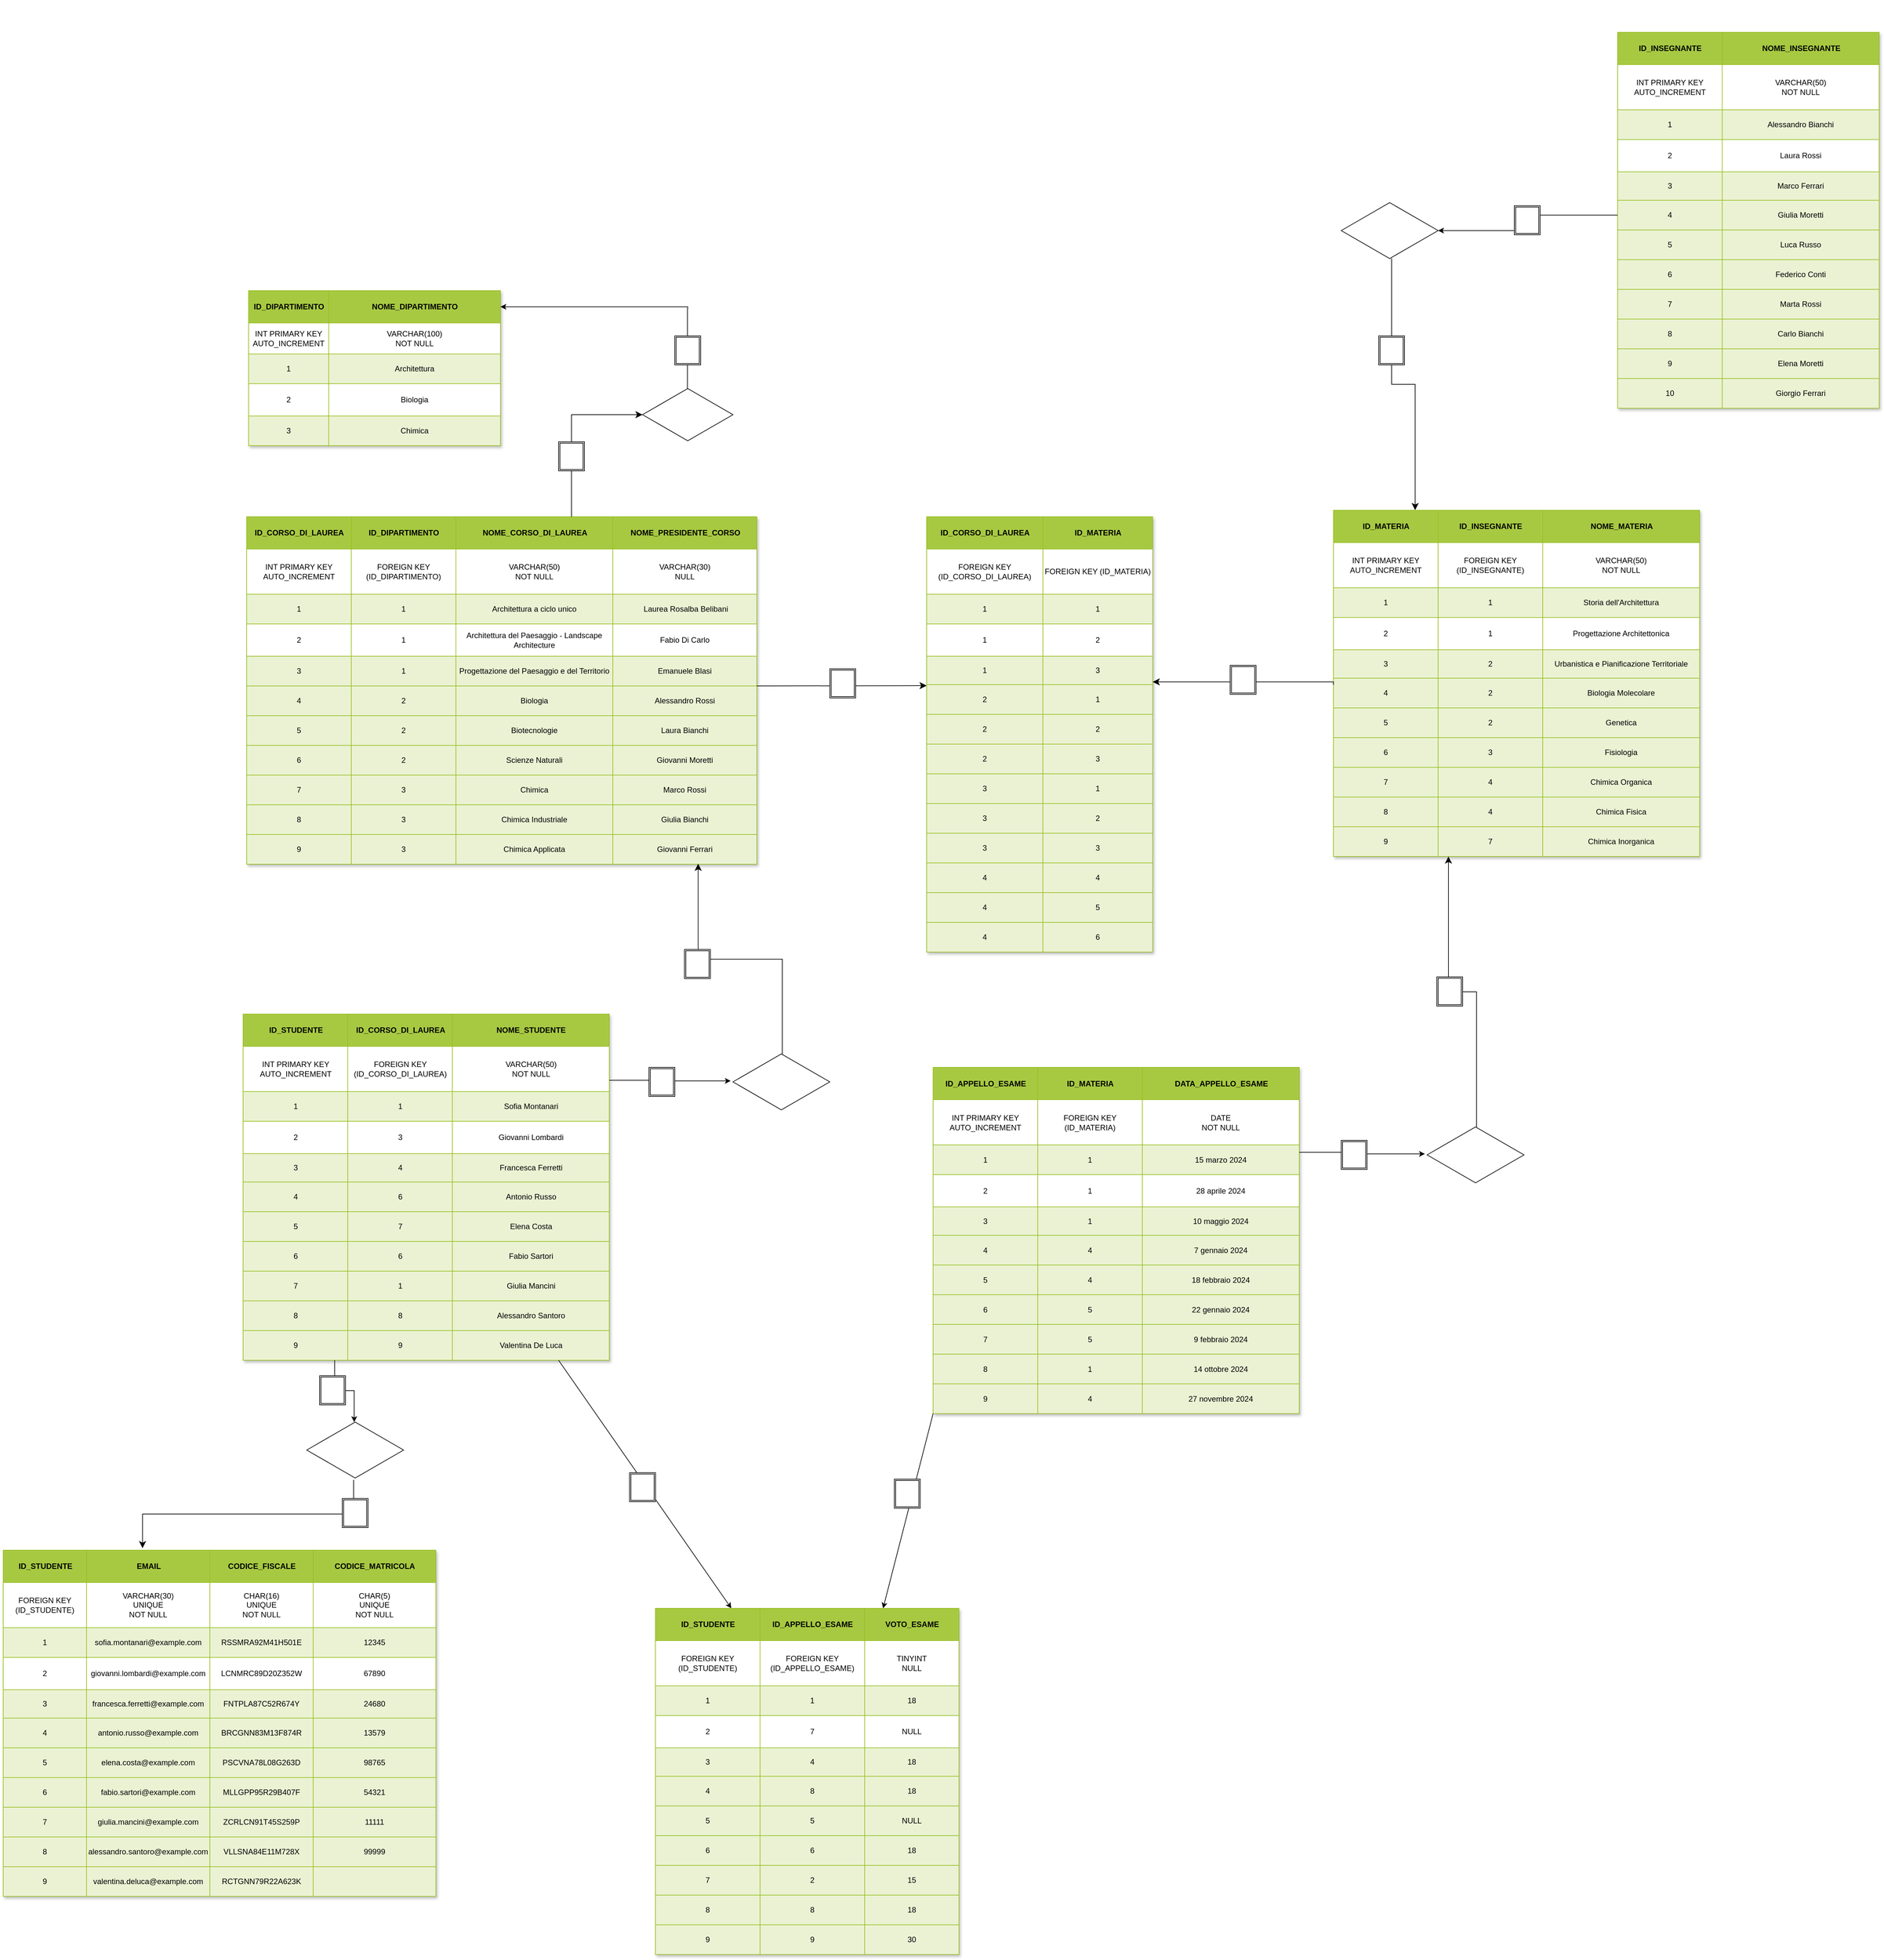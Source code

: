 <mxfile version="24.0.2" type="google">
  <diagram name="Pagina-1" id="q57gZWCz3NbpyhgIGoqq">
    <mxGraphModel dx="2290" dy="1768" grid="1" gridSize="10" guides="1" tooltips="1" connect="1" arrows="1" fold="1" page="1" pageScale="1" pageWidth="827" pageHeight="1169" math="0" shadow="0">
      <root>
        <mxCell id="0" />
        <mxCell id="1" parent="0" />
        <mxCell id="7-v-qEPOyxLJxw1TS5Px-1" value="Assets" style="childLayout=tableLayout;recursiveResize=0;strokeColor=#98bf21;fillColor=#A7C942;shadow=1;fontColor=#000000;" parent="1" vertex="1">
          <mxGeometry x="40" y="60" width="390" height="240" as="geometry" />
        </mxCell>
        <mxCell id="7-v-qEPOyxLJxw1TS5Px-2" style="shape=tableRow;horizontal=0;startSize=0;swimlaneHead=0;swimlaneBody=0;top=0;left=0;bottom=0;right=0;dropTarget=0;collapsible=0;recursiveResize=0;expand=0;fontStyle=0;strokeColor=inherit;fillColor=#ffffff;fontColor=#000000;" parent="7-v-qEPOyxLJxw1TS5Px-1" vertex="1">
          <mxGeometry width="390" height="50" as="geometry" />
        </mxCell>
        <mxCell id="7-v-qEPOyxLJxw1TS5Px-3" value="ID_DIPARTIMENTO" style="connectable=0;recursiveResize=0;strokeColor=inherit;fillColor=#A7C942;align=center;fontStyle=1;fontColor=#000000;html=1;" parent="7-v-qEPOyxLJxw1TS5Px-2" vertex="1">
          <mxGeometry width="124" height="50" as="geometry">
            <mxRectangle width="124" height="50" as="alternateBounds" />
          </mxGeometry>
        </mxCell>
        <mxCell id="7-v-qEPOyxLJxw1TS5Px-4" value="NOME_DIPARTIMENTO" style="connectable=0;recursiveResize=0;strokeColor=inherit;fillColor=#A7C942;align=center;fontStyle=1;fontColor=#000000;html=1;" parent="7-v-qEPOyxLJxw1TS5Px-2" vertex="1">
          <mxGeometry x="124" width="266" height="50" as="geometry">
            <mxRectangle width="266" height="50" as="alternateBounds" />
          </mxGeometry>
        </mxCell>
        <mxCell id="7-v-qEPOyxLJxw1TS5Px-6" value="" style="shape=tableRow;horizontal=0;startSize=0;swimlaneHead=0;swimlaneBody=0;top=0;left=0;bottom=0;right=0;dropTarget=0;collapsible=0;recursiveResize=0;expand=0;fontStyle=0;strokeColor=inherit;fillColor=#ffffff;fontColor=#000000;" parent="7-v-qEPOyxLJxw1TS5Px-1" vertex="1">
          <mxGeometry y="50" width="390" height="48" as="geometry" />
        </mxCell>
        <mxCell id="7-v-qEPOyxLJxw1TS5Px-7" value="INT PRIMARY KEY AUTO_INCREMENT" style="connectable=0;recursiveResize=0;strokeColor=inherit;fillColor=inherit;align=center;whiteSpace=wrap;html=1;fontColor=#000000;" parent="7-v-qEPOyxLJxw1TS5Px-6" vertex="1">
          <mxGeometry width="124" height="48" as="geometry">
            <mxRectangle width="124" height="48" as="alternateBounds" />
          </mxGeometry>
        </mxCell>
        <mxCell id="7-v-qEPOyxLJxw1TS5Px-8" value="VARCHAR(100)&lt;br&gt;NOT NULL" style="connectable=0;recursiveResize=0;strokeColor=inherit;fillColor=inherit;align=center;whiteSpace=wrap;html=1;fontColor=#000000;" parent="7-v-qEPOyxLJxw1TS5Px-6" vertex="1">
          <mxGeometry x="124" width="266" height="48" as="geometry">
            <mxRectangle width="266" height="48" as="alternateBounds" />
          </mxGeometry>
        </mxCell>
        <mxCell id="7-v-qEPOyxLJxw1TS5Px-10" value="" style="shape=tableRow;horizontal=0;startSize=0;swimlaneHead=0;swimlaneBody=0;top=0;left=0;bottom=0;right=0;dropTarget=0;collapsible=0;recursiveResize=0;expand=0;fontStyle=1;strokeColor=inherit;fillColor=#EAF2D3;fontColor=#000000;" parent="7-v-qEPOyxLJxw1TS5Px-1" vertex="1">
          <mxGeometry y="98" width="390" height="46" as="geometry" />
        </mxCell>
        <mxCell id="7-v-qEPOyxLJxw1TS5Px-11" value="1" style="connectable=0;recursiveResize=0;strokeColor=inherit;fillColor=inherit;whiteSpace=wrap;html=1;fontColor=#000000;" parent="7-v-qEPOyxLJxw1TS5Px-10" vertex="1">
          <mxGeometry width="124" height="46" as="geometry">
            <mxRectangle width="124" height="46" as="alternateBounds" />
          </mxGeometry>
        </mxCell>
        <mxCell id="7-v-qEPOyxLJxw1TS5Px-12" value="Architettura" style="connectable=0;recursiveResize=0;strokeColor=inherit;fillColor=inherit;whiteSpace=wrap;html=1;fontColor=#000000;" parent="7-v-qEPOyxLJxw1TS5Px-10" vertex="1">
          <mxGeometry x="124" width="266" height="46" as="geometry">
            <mxRectangle width="266" height="46" as="alternateBounds" />
          </mxGeometry>
        </mxCell>
        <mxCell id="7-v-qEPOyxLJxw1TS5Px-14" value="" style="shape=tableRow;horizontal=0;startSize=0;swimlaneHead=0;swimlaneBody=0;top=0;left=0;bottom=0;right=0;dropTarget=0;collapsible=0;recursiveResize=0;expand=0;fontStyle=0;strokeColor=inherit;fillColor=#ffffff;fontColor=#000000;" parent="7-v-qEPOyxLJxw1TS5Px-1" vertex="1">
          <mxGeometry y="144" width="390" height="50" as="geometry" />
        </mxCell>
        <mxCell id="7-v-qEPOyxLJxw1TS5Px-15" value="2" style="connectable=0;recursiveResize=0;strokeColor=inherit;fillColor=inherit;fontStyle=0;align=center;whiteSpace=wrap;html=1;fontColor=#000000;" parent="7-v-qEPOyxLJxw1TS5Px-14" vertex="1">
          <mxGeometry width="124" height="50" as="geometry">
            <mxRectangle width="124" height="50" as="alternateBounds" />
          </mxGeometry>
        </mxCell>
        <mxCell id="7-v-qEPOyxLJxw1TS5Px-16" value="Biologia" style="connectable=0;recursiveResize=0;strokeColor=inherit;fillColor=inherit;fontStyle=0;align=center;whiteSpace=wrap;html=1;fontColor=#000000;" parent="7-v-qEPOyxLJxw1TS5Px-14" vertex="1">
          <mxGeometry x="124" width="266" height="50" as="geometry">
            <mxRectangle width="266" height="50" as="alternateBounds" />
          </mxGeometry>
        </mxCell>
        <mxCell id="7-v-qEPOyxLJxw1TS5Px-18" value="" style="shape=tableRow;horizontal=0;startSize=0;swimlaneHead=0;swimlaneBody=0;top=0;left=0;bottom=0;right=0;dropTarget=0;collapsible=0;recursiveResize=0;expand=0;fontStyle=1;strokeColor=inherit;fillColor=#EAF2D3;fontColor=#000000;" parent="7-v-qEPOyxLJxw1TS5Px-1" vertex="1">
          <mxGeometry y="194" width="390" height="46" as="geometry" />
        </mxCell>
        <mxCell id="7-v-qEPOyxLJxw1TS5Px-19" value="3" style="connectable=0;recursiveResize=0;strokeColor=inherit;fillColor=inherit;whiteSpace=wrap;html=1;fontColor=#000000;" parent="7-v-qEPOyxLJxw1TS5Px-18" vertex="1">
          <mxGeometry width="124" height="46" as="geometry">
            <mxRectangle width="124" height="46" as="alternateBounds" />
          </mxGeometry>
        </mxCell>
        <mxCell id="7-v-qEPOyxLJxw1TS5Px-20" value="Chimica" style="connectable=0;recursiveResize=0;strokeColor=inherit;fillColor=inherit;whiteSpace=wrap;html=1;fontColor=#000000;" parent="7-v-qEPOyxLJxw1TS5Px-18" vertex="1">
          <mxGeometry x="124" width="266" height="46" as="geometry">
            <mxRectangle width="266" height="46" as="alternateBounds" />
          </mxGeometry>
        </mxCell>
        <mxCell id="7-v-qEPOyxLJxw1TS5Px-22" value="Dipartimenti" style="text;strokeColor=none;align=center;fillColor=none;html=1;verticalAlign=middle;whiteSpace=wrap;rounded=0;fontColor=#FFFFFF;" parent="1" vertex="1">
          <mxGeometry x="40" y="20" width="390" height="30" as="geometry" />
        </mxCell>
        <mxCell id="7-v-qEPOyxLJxw1TS5Px-23" value="Assets" style="childLayout=tableLayout;recursiveResize=0;strokeColor=#98bf21;fillColor=#A7C942;shadow=1;fontColor=#000000;" parent="1" vertex="1">
          <mxGeometry x="37" y="410" width="790" height="538" as="geometry" />
        </mxCell>
        <mxCell id="7-v-qEPOyxLJxw1TS5Px-24" style="shape=tableRow;horizontal=0;startSize=0;swimlaneHead=0;swimlaneBody=0;top=0;left=0;bottom=0;right=0;dropTarget=0;collapsible=0;recursiveResize=0;expand=0;fontStyle=0;strokeColor=inherit;fillColor=#ffffff;fontColor=#000000;" parent="7-v-qEPOyxLJxw1TS5Px-23" vertex="1">
          <mxGeometry width="790" height="50" as="geometry" />
        </mxCell>
        <mxCell id="7-v-qEPOyxLJxw1TS5Px-25" value="ID_CORSO_DI_LAUREA" style="connectable=0;recursiveResize=0;strokeColor=inherit;fillColor=#A7C942;align=center;fontStyle=1;fontColor=#000000;html=1;" parent="7-v-qEPOyxLJxw1TS5Px-24" vertex="1">
          <mxGeometry width="162" height="50" as="geometry">
            <mxRectangle width="162" height="50" as="alternateBounds" />
          </mxGeometry>
        </mxCell>
        <mxCell id="7-v-qEPOyxLJxw1TS5Px-53" value="ID_DIPARTIMENTO" style="connectable=0;recursiveResize=0;strokeColor=inherit;fillColor=#A7C942;align=center;fontStyle=1;fontColor=#000000;html=1;" parent="7-v-qEPOyxLJxw1TS5Px-24" vertex="1">
          <mxGeometry x="162" width="162" height="50" as="geometry">
            <mxRectangle width="162" height="50" as="alternateBounds" />
          </mxGeometry>
        </mxCell>
        <mxCell id="7-v-qEPOyxLJxw1TS5Px-26" value="NOME_CORSO_DI_LAUREA" style="connectable=0;recursiveResize=0;strokeColor=inherit;fillColor=#A7C942;align=center;fontStyle=1;fontColor=#000000;html=1;" parent="7-v-qEPOyxLJxw1TS5Px-24" vertex="1">
          <mxGeometry x="324" width="243" height="50" as="geometry">
            <mxRectangle width="243" height="50" as="alternateBounds" />
          </mxGeometry>
        </mxCell>
        <mxCell id="7-v-qEPOyxLJxw1TS5Px-112" value="NOME_PRESIDENTE_CORSO" style="connectable=0;recursiveResize=0;strokeColor=inherit;fillColor=#A7C942;align=center;fontStyle=1;fontColor=#000000;html=1;" parent="7-v-qEPOyxLJxw1TS5Px-24" vertex="1">
          <mxGeometry x="567" width="223" height="50" as="geometry">
            <mxRectangle width="223" height="50" as="alternateBounds" />
          </mxGeometry>
        </mxCell>
        <mxCell id="7-v-qEPOyxLJxw1TS5Px-27" value="" style="shape=tableRow;horizontal=0;startSize=0;swimlaneHead=0;swimlaneBody=0;top=0;left=0;bottom=0;right=0;dropTarget=0;collapsible=0;recursiveResize=0;expand=0;fontStyle=0;strokeColor=inherit;fillColor=#ffffff;fontColor=#000000;" parent="7-v-qEPOyxLJxw1TS5Px-23" vertex="1">
          <mxGeometry y="50" width="790" height="70" as="geometry" />
        </mxCell>
        <mxCell id="7-v-qEPOyxLJxw1TS5Px-28" value="INT PRIMARY KEY AUTO_INCREMENT" style="connectable=0;recursiveResize=0;strokeColor=inherit;fillColor=inherit;align=center;whiteSpace=wrap;html=1;fontColor=#000000;" parent="7-v-qEPOyxLJxw1TS5Px-27" vertex="1">
          <mxGeometry width="162" height="70" as="geometry">
            <mxRectangle width="162" height="70" as="alternateBounds" />
          </mxGeometry>
        </mxCell>
        <mxCell id="7-v-qEPOyxLJxw1TS5Px-54" value="FOREIGN KEY (ID_DIPARTIMENTO)" style="connectable=0;recursiveResize=0;strokeColor=inherit;fillColor=inherit;align=center;whiteSpace=wrap;html=1;fontColor=#000000;" parent="7-v-qEPOyxLJxw1TS5Px-27" vertex="1">
          <mxGeometry x="162" width="162" height="70" as="geometry">
            <mxRectangle width="162" height="70" as="alternateBounds" />
          </mxGeometry>
        </mxCell>
        <mxCell id="7-v-qEPOyxLJxw1TS5Px-29" value="VARCHAR(50)&lt;div&gt;NOT NULL&lt;/div&gt;" style="connectable=0;recursiveResize=0;strokeColor=inherit;fillColor=inherit;align=center;whiteSpace=wrap;html=1;fontColor=#000000;" parent="7-v-qEPOyxLJxw1TS5Px-27" vertex="1">
          <mxGeometry x="324" width="243" height="70" as="geometry">
            <mxRectangle width="243" height="70" as="alternateBounds" />
          </mxGeometry>
        </mxCell>
        <mxCell id="7-v-qEPOyxLJxw1TS5Px-113" value="VARCHAR(30)&lt;div&gt;NULL&lt;/div&gt;" style="connectable=0;recursiveResize=0;strokeColor=inherit;fillColor=inherit;align=center;whiteSpace=wrap;html=1;fontColor=#000000;" parent="7-v-qEPOyxLJxw1TS5Px-27" vertex="1">
          <mxGeometry x="567" width="223" height="70" as="geometry">
            <mxRectangle width="223" height="70" as="alternateBounds" />
          </mxGeometry>
        </mxCell>
        <mxCell id="7-v-qEPOyxLJxw1TS5Px-30" value="" style="shape=tableRow;horizontal=0;startSize=0;swimlaneHead=0;swimlaneBody=0;top=0;left=0;bottom=0;right=0;dropTarget=0;collapsible=0;recursiveResize=0;expand=0;fontStyle=1;strokeColor=inherit;fillColor=#EAF2D3;fontColor=#000000;" parent="7-v-qEPOyxLJxw1TS5Px-23" vertex="1">
          <mxGeometry y="120" width="790" height="46" as="geometry" />
        </mxCell>
        <mxCell id="7-v-qEPOyxLJxw1TS5Px-31" value="1" style="connectable=0;recursiveResize=0;strokeColor=inherit;fillColor=inherit;whiteSpace=wrap;html=1;fontColor=#000000;" parent="7-v-qEPOyxLJxw1TS5Px-30" vertex="1">
          <mxGeometry width="162" height="46" as="geometry">
            <mxRectangle width="162" height="46" as="alternateBounds" />
          </mxGeometry>
        </mxCell>
        <mxCell id="7-v-qEPOyxLJxw1TS5Px-55" value="1" style="connectable=0;recursiveResize=0;strokeColor=inherit;fillColor=inherit;whiteSpace=wrap;html=1;fontColor=#000000;" parent="7-v-qEPOyxLJxw1TS5Px-30" vertex="1">
          <mxGeometry x="162" width="162" height="46" as="geometry">
            <mxRectangle width="162" height="46" as="alternateBounds" />
          </mxGeometry>
        </mxCell>
        <mxCell id="7-v-qEPOyxLJxw1TS5Px-32" value="Architettura a ciclo unico" style="connectable=0;recursiveResize=0;strokeColor=inherit;fillColor=inherit;whiteSpace=wrap;html=1;fontColor=#000000;" parent="7-v-qEPOyxLJxw1TS5Px-30" vertex="1">
          <mxGeometry x="324" width="243" height="46" as="geometry">
            <mxRectangle width="243" height="46" as="alternateBounds" />
          </mxGeometry>
        </mxCell>
        <mxCell id="7-v-qEPOyxLJxw1TS5Px-114" value="&amp;nbsp;Laurea Rosalba Belibani" style="connectable=0;recursiveResize=0;strokeColor=inherit;fillColor=inherit;whiteSpace=wrap;html=1;fontColor=#000000;" parent="7-v-qEPOyxLJxw1TS5Px-30" vertex="1">
          <mxGeometry x="567" width="223" height="46" as="geometry">
            <mxRectangle width="223" height="46" as="alternateBounds" />
          </mxGeometry>
        </mxCell>
        <mxCell id="7-v-qEPOyxLJxw1TS5Px-33" value="" style="shape=tableRow;horizontal=0;startSize=0;swimlaneHead=0;swimlaneBody=0;top=0;left=0;bottom=0;right=0;dropTarget=0;collapsible=0;recursiveResize=0;expand=0;fontStyle=0;strokeColor=inherit;fillColor=#ffffff;fontColor=#000000;" parent="7-v-qEPOyxLJxw1TS5Px-23" vertex="1">
          <mxGeometry y="166" width="790" height="50" as="geometry" />
        </mxCell>
        <mxCell id="7-v-qEPOyxLJxw1TS5Px-34" value="2" style="connectable=0;recursiveResize=0;strokeColor=inherit;fillColor=inherit;fontStyle=0;align=center;whiteSpace=wrap;html=1;fontColor=#000000;" parent="7-v-qEPOyxLJxw1TS5Px-33" vertex="1">
          <mxGeometry width="162" height="50" as="geometry">
            <mxRectangle width="162" height="50" as="alternateBounds" />
          </mxGeometry>
        </mxCell>
        <mxCell id="7-v-qEPOyxLJxw1TS5Px-56" value="1" style="connectable=0;recursiveResize=0;strokeColor=inherit;fillColor=inherit;fontStyle=0;align=center;whiteSpace=wrap;html=1;fontColor=#000000;" parent="7-v-qEPOyxLJxw1TS5Px-33" vertex="1">
          <mxGeometry x="162" width="162" height="50" as="geometry">
            <mxRectangle width="162" height="50" as="alternateBounds" />
          </mxGeometry>
        </mxCell>
        <mxCell id="7-v-qEPOyxLJxw1TS5Px-35" value="Architettura del Paesaggio - Landscape Architecture" style="connectable=0;recursiveResize=0;strokeColor=inherit;fillColor=inherit;fontStyle=0;align=center;whiteSpace=wrap;html=1;fontColor=#000000;" parent="7-v-qEPOyxLJxw1TS5Px-33" vertex="1">
          <mxGeometry x="324" width="243" height="50" as="geometry">
            <mxRectangle width="243" height="50" as="alternateBounds" />
          </mxGeometry>
        </mxCell>
        <mxCell id="7-v-qEPOyxLJxw1TS5Px-115" value="Fabio Di Carlo" style="connectable=0;recursiveResize=0;strokeColor=inherit;fillColor=inherit;fontStyle=0;align=center;whiteSpace=wrap;html=1;fontColor=#000000;" parent="7-v-qEPOyxLJxw1TS5Px-33" vertex="1">
          <mxGeometry x="567" width="223" height="50" as="geometry">
            <mxRectangle width="223" height="50" as="alternateBounds" />
          </mxGeometry>
        </mxCell>
        <mxCell id="7-v-qEPOyxLJxw1TS5Px-36" value="" style="shape=tableRow;horizontal=0;startSize=0;swimlaneHead=0;swimlaneBody=0;top=0;left=0;bottom=0;right=0;dropTarget=0;collapsible=0;recursiveResize=0;expand=0;fontStyle=1;strokeColor=inherit;fillColor=#EAF2D3;fontColor=#000000;" parent="7-v-qEPOyxLJxw1TS5Px-23" vertex="1">
          <mxGeometry y="216" width="790" height="46" as="geometry" />
        </mxCell>
        <mxCell id="7-v-qEPOyxLJxw1TS5Px-37" value="3" style="connectable=0;recursiveResize=0;strokeColor=inherit;fillColor=inherit;whiteSpace=wrap;html=1;fontColor=#000000;" parent="7-v-qEPOyxLJxw1TS5Px-36" vertex="1">
          <mxGeometry width="162" height="46" as="geometry">
            <mxRectangle width="162" height="46" as="alternateBounds" />
          </mxGeometry>
        </mxCell>
        <mxCell id="7-v-qEPOyxLJxw1TS5Px-57" value="1" style="connectable=0;recursiveResize=0;strokeColor=inherit;fillColor=inherit;whiteSpace=wrap;html=1;fontColor=#000000;" parent="7-v-qEPOyxLJxw1TS5Px-36" vertex="1">
          <mxGeometry x="162" width="162" height="46" as="geometry">
            <mxRectangle width="162" height="46" as="alternateBounds" />
          </mxGeometry>
        </mxCell>
        <mxCell id="7-v-qEPOyxLJxw1TS5Px-38" value="Progettazione del Paesaggio e del Territorio" style="connectable=0;recursiveResize=0;strokeColor=inherit;fillColor=inherit;whiteSpace=wrap;html=1;fontColor=#000000;" parent="7-v-qEPOyxLJxw1TS5Px-36" vertex="1">
          <mxGeometry x="324" width="243" height="46" as="geometry">
            <mxRectangle width="243" height="46" as="alternateBounds" />
          </mxGeometry>
        </mxCell>
        <mxCell id="7-v-qEPOyxLJxw1TS5Px-116" value="Emanuele Blasi" style="connectable=0;recursiveResize=0;strokeColor=inherit;fillColor=inherit;whiteSpace=wrap;html=1;fontColor=#000000;" parent="7-v-qEPOyxLJxw1TS5Px-36" vertex="1">
          <mxGeometry x="567" width="223" height="46" as="geometry">
            <mxRectangle width="223" height="46" as="alternateBounds" />
          </mxGeometry>
        </mxCell>
        <mxCell id="7-v-qEPOyxLJxw1TS5Px-71" value="" style="shape=tableRow;horizontal=0;startSize=0;swimlaneHead=0;swimlaneBody=0;top=0;left=0;bottom=0;right=0;dropTarget=0;collapsible=0;recursiveResize=0;expand=0;fontStyle=1;strokeColor=inherit;fillColor=#EAF2D3;fontColor=#000000;" parent="7-v-qEPOyxLJxw1TS5Px-23" vertex="1">
          <mxGeometry y="262" width="790" height="46" as="geometry" />
        </mxCell>
        <mxCell id="7-v-qEPOyxLJxw1TS5Px-72" value="4" style="connectable=0;recursiveResize=0;strokeColor=inherit;fillColor=inherit;whiteSpace=wrap;html=1;fontColor=#000000;" parent="7-v-qEPOyxLJxw1TS5Px-71" vertex="1">
          <mxGeometry width="162" height="46" as="geometry">
            <mxRectangle width="162" height="46" as="alternateBounds" />
          </mxGeometry>
        </mxCell>
        <mxCell id="7-v-qEPOyxLJxw1TS5Px-73" value="2" style="connectable=0;recursiveResize=0;strokeColor=inherit;fillColor=inherit;whiteSpace=wrap;html=1;fontColor=#000000;" parent="7-v-qEPOyxLJxw1TS5Px-71" vertex="1">
          <mxGeometry x="162" width="162" height="46" as="geometry">
            <mxRectangle width="162" height="46" as="alternateBounds" />
          </mxGeometry>
        </mxCell>
        <mxCell id="7-v-qEPOyxLJxw1TS5Px-74" value="Biologia" style="connectable=0;recursiveResize=0;strokeColor=inherit;fillColor=inherit;whiteSpace=wrap;html=1;fontColor=#000000;" parent="7-v-qEPOyxLJxw1TS5Px-71" vertex="1">
          <mxGeometry x="324" width="243" height="46" as="geometry">
            <mxRectangle width="243" height="46" as="alternateBounds" />
          </mxGeometry>
        </mxCell>
        <mxCell id="7-v-qEPOyxLJxw1TS5Px-117" value="Alessandro Rossi" style="connectable=0;recursiveResize=0;strokeColor=inherit;fillColor=inherit;whiteSpace=wrap;html=1;fontColor=#000000;" parent="7-v-qEPOyxLJxw1TS5Px-71" vertex="1">
          <mxGeometry x="567" width="223" height="46" as="geometry">
            <mxRectangle width="223" height="46" as="alternateBounds" />
          </mxGeometry>
        </mxCell>
        <mxCell id="7-v-qEPOyxLJxw1TS5Px-75" value="" style="shape=tableRow;horizontal=0;startSize=0;swimlaneHead=0;swimlaneBody=0;top=0;left=0;bottom=0;right=0;dropTarget=0;collapsible=0;recursiveResize=0;expand=0;fontStyle=1;strokeColor=inherit;fillColor=#EAF2D3;fontColor=#000000;" parent="7-v-qEPOyxLJxw1TS5Px-23" vertex="1">
          <mxGeometry y="308" width="790" height="46" as="geometry" />
        </mxCell>
        <mxCell id="7-v-qEPOyxLJxw1TS5Px-76" value="5" style="connectable=0;recursiveResize=0;strokeColor=inherit;fillColor=inherit;whiteSpace=wrap;html=1;fontColor=#000000;" parent="7-v-qEPOyxLJxw1TS5Px-75" vertex="1">
          <mxGeometry width="162" height="46" as="geometry">
            <mxRectangle width="162" height="46" as="alternateBounds" />
          </mxGeometry>
        </mxCell>
        <mxCell id="7-v-qEPOyxLJxw1TS5Px-77" value="2" style="connectable=0;recursiveResize=0;strokeColor=inherit;fillColor=inherit;whiteSpace=wrap;html=1;fontColor=#000000;" parent="7-v-qEPOyxLJxw1TS5Px-75" vertex="1">
          <mxGeometry x="162" width="162" height="46" as="geometry">
            <mxRectangle width="162" height="46" as="alternateBounds" />
          </mxGeometry>
        </mxCell>
        <mxCell id="7-v-qEPOyxLJxw1TS5Px-78" value="Biotecnologie" style="connectable=0;recursiveResize=0;strokeColor=inherit;fillColor=inherit;whiteSpace=wrap;html=1;fontColor=#000000;" parent="7-v-qEPOyxLJxw1TS5Px-75" vertex="1">
          <mxGeometry x="324" width="243" height="46" as="geometry">
            <mxRectangle width="243" height="46" as="alternateBounds" />
          </mxGeometry>
        </mxCell>
        <mxCell id="7-v-qEPOyxLJxw1TS5Px-118" value="Laura Bianchi" style="connectable=0;recursiveResize=0;strokeColor=inherit;fillColor=inherit;whiteSpace=wrap;html=1;fontColor=#000000;" parent="7-v-qEPOyxLJxw1TS5Px-75" vertex="1">
          <mxGeometry x="567" width="223" height="46" as="geometry">
            <mxRectangle width="223" height="46" as="alternateBounds" />
          </mxGeometry>
        </mxCell>
        <mxCell id="7-v-qEPOyxLJxw1TS5Px-100" value="" style="shape=tableRow;horizontal=0;startSize=0;swimlaneHead=0;swimlaneBody=0;top=0;left=0;bottom=0;right=0;dropTarget=0;collapsible=0;recursiveResize=0;expand=0;fontStyle=1;strokeColor=inherit;fillColor=#EAF2D3;fontColor=#000000;" parent="7-v-qEPOyxLJxw1TS5Px-23" vertex="1">
          <mxGeometry y="354" width="790" height="46" as="geometry" />
        </mxCell>
        <mxCell id="7-v-qEPOyxLJxw1TS5Px-101" value="6" style="connectable=0;recursiveResize=0;strokeColor=inherit;fillColor=inherit;whiteSpace=wrap;html=1;fontColor=#000000;" parent="7-v-qEPOyxLJxw1TS5Px-100" vertex="1">
          <mxGeometry width="162" height="46" as="geometry">
            <mxRectangle width="162" height="46" as="alternateBounds" />
          </mxGeometry>
        </mxCell>
        <mxCell id="7-v-qEPOyxLJxw1TS5Px-102" value="2" style="connectable=0;recursiveResize=0;strokeColor=inherit;fillColor=inherit;whiteSpace=wrap;html=1;fontColor=#000000;" parent="7-v-qEPOyxLJxw1TS5Px-100" vertex="1">
          <mxGeometry x="162" width="162" height="46" as="geometry">
            <mxRectangle width="162" height="46" as="alternateBounds" />
          </mxGeometry>
        </mxCell>
        <mxCell id="7-v-qEPOyxLJxw1TS5Px-103" value="Scienze Naturali" style="connectable=0;recursiveResize=0;strokeColor=inherit;fillColor=inherit;whiteSpace=wrap;html=1;fontColor=#000000;" parent="7-v-qEPOyxLJxw1TS5Px-100" vertex="1">
          <mxGeometry x="324" width="243" height="46" as="geometry">
            <mxRectangle width="243" height="46" as="alternateBounds" />
          </mxGeometry>
        </mxCell>
        <mxCell id="7-v-qEPOyxLJxw1TS5Px-119" value="Giovanni Moretti" style="connectable=0;recursiveResize=0;strokeColor=inherit;fillColor=inherit;whiteSpace=wrap;html=1;fontColor=#000000;" parent="7-v-qEPOyxLJxw1TS5Px-100" vertex="1">
          <mxGeometry x="567" width="223" height="46" as="geometry">
            <mxRectangle width="223" height="46" as="alternateBounds" />
          </mxGeometry>
        </mxCell>
        <mxCell id="7-v-qEPOyxLJxw1TS5Px-104" value="" style="shape=tableRow;horizontal=0;startSize=0;swimlaneHead=0;swimlaneBody=0;top=0;left=0;bottom=0;right=0;dropTarget=0;collapsible=0;recursiveResize=0;expand=0;fontStyle=1;strokeColor=inherit;fillColor=#EAF2D3;fontColor=#000000;" parent="7-v-qEPOyxLJxw1TS5Px-23" vertex="1">
          <mxGeometry y="400" width="790" height="46" as="geometry" />
        </mxCell>
        <mxCell id="7-v-qEPOyxLJxw1TS5Px-105" value="7" style="connectable=0;recursiveResize=0;strokeColor=inherit;fillColor=inherit;whiteSpace=wrap;html=1;fontColor=#000000;" parent="7-v-qEPOyxLJxw1TS5Px-104" vertex="1">
          <mxGeometry width="162" height="46" as="geometry">
            <mxRectangle width="162" height="46" as="alternateBounds" />
          </mxGeometry>
        </mxCell>
        <mxCell id="7-v-qEPOyxLJxw1TS5Px-106" value="3" style="connectable=0;recursiveResize=0;strokeColor=inherit;fillColor=inherit;whiteSpace=wrap;html=1;fontColor=#000000;" parent="7-v-qEPOyxLJxw1TS5Px-104" vertex="1">
          <mxGeometry x="162" width="162" height="46" as="geometry">
            <mxRectangle width="162" height="46" as="alternateBounds" />
          </mxGeometry>
        </mxCell>
        <mxCell id="7-v-qEPOyxLJxw1TS5Px-107" value="Chimica" style="connectable=0;recursiveResize=0;strokeColor=inherit;fillColor=inherit;whiteSpace=wrap;html=1;fontColor=#000000;" parent="7-v-qEPOyxLJxw1TS5Px-104" vertex="1">
          <mxGeometry x="324" width="243" height="46" as="geometry">
            <mxRectangle width="243" height="46" as="alternateBounds" />
          </mxGeometry>
        </mxCell>
        <mxCell id="7-v-qEPOyxLJxw1TS5Px-120" value="Marco Rossi" style="connectable=0;recursiveResize=0;strokeColor=inherit;fillColor=inherit;whiteSpace=wrap;html=1;fontColor=#000000;" parent="7-v-qEPOyxLJxw1TS5Px-104" vertex="1">
          <mxGeometry x="567" width="223" height="46" as="geometry">
            <mxRectangle width="223" height="46" as="alternateBounds" />
          </mxGeometry>
        </mxCell>
        <mxCell id="7-v-qEPOyxLJxw1TS5Px-121" value="" style="shape=tableRow;horizontal=0;startSize=0;swimlaneHead=0;swimlaneBody=0;top=0;left=0;bottom=0;right=0;dropTarget=0;collapsible=0;recursiveResize=0;expand=0;fontStyle=1;strokeColor=inherit;fillColor=#EAF2D3;fontColor=#000000;" parent="7-v-qEPOyxLJxw1TS5Px-23" vertex="1">
          <mxGeometry y="446" width="790" height="46" as="geometry" />
        </mxCell>
        <mxCell id="7-v-qEPOyxLJxw1TS5Px-122" value="8" style="connectable=0;recursiveResize=0;strokeColor=inherit;fillColor=inherit;whiteSpace=wrap;html=1;fontColor=#000000;" parent="7-v-qEPOyxLJxw1TS5Px-121" vertex="1">
          <mxGeometry width="162" height="46" as="geometry">
            <mxRectangle width="162" height="46" as="alternateBounds" />
          </mxGeometry>
        </mxCell>
        <mxCell id="7-v-qEPOyxLJxw1TS5Px-123" value="3" style="connectable=0;recursiveResize=0;strokeColor=inherit;fillColor=inherit;whiteSpace=wrap;html=1;fontColor=#000000;" parent="7-v-qEPOyxLJxw1TS5Px-121" vertex="1">
          <mxGeometry x="162" width="162" height="46" as="geometry">
            <mxRectangle width="162" height="46" as="alternateBounds" />
          </mxGeometry>
        </mxCell>
        <mxCell id="7-v-qEPOyxLJxw1TS5Px-124" value="Chimica Industriale" style="connectable=0;recursiveResize=0;strokeColor=inherit;fillColor=inherit;whiteSpace=wrap;html=1;fontColor=#000000;" parent="7-v-qEPOyxLJxw1TS5Px-121" vertex="1">
          <mxGeometry x="324" width="243" height="46" as="geometry">
            <mxRectangle width="243" height="46" as="alternateBounds" />
          </mxGeometry>
        </mxCell>
        <mxCell id="7-v-qEPOyxLJxw1TS5Px-125" value="Giulia Bianchi" style="connectable=0;recursiveResize=0;strokeColor=inherit;fillColor=inherit;whiteSpace=wrap;html=1;fontColor=#000000;" parent="7-v-qEPOyxLJxw1TS5Px-121" vertex="1">
          <mxGeometry x="567" width="223" height="46" as="geometry">
            <mxRectangle width="223" height="46" as="alternateBounds" />
          </mxGeometry>
        </mxCell>
        <mxCell id="7-v-qEPOyxLJxw1TS5Px-126" value="" style="shape=tableRow;horizontal=0;startSize=0;swimlaneHead=0;swimlaneBody=0;top=0;left=0;bottom=0;right=0;dropTarget=0;collapsible=0;recursiveResize=0;expand=0;fontStyle=1;strokeColor=inherit;fillColor=#EAF2D3;fontColor=#000000;" parent="7-v-qEPOyxLJxw1TS5Px-23" vertex="1">
          <mxGeometry y="492" width="790" height="46" as="geometry" />
        </mxCell>
        <mxCell id="7-v-qEPOyxLJxw1TS5Px-127" value="9" style="connectable=0;recursiveResize=0;strokeColor=inherit;fillColor=inherit;whiteSpace=wrap;html=1;fontColor=#000000;" parent="7-v-qEPOyxLJxw1TS5Px-126" vertex="1">
          <mxGeometry width="162" height="46" as="geometry">
            <mxRectangle width="162" height="46" as="alternateBounds" />
          </mxGeometry>
        </mxCell>
        <mxCell id="7-v-qEPOyxLJxw1TS5Px-128" value="3" style="connectable=0;recursiveResize=0;strokeColor=inherit;fillColor=inherit;whiteSpace=wrap;html=1;fontColor=#000000;" parent="7-v-qEPOyxLJxw1TS5Px-126" vertex="1">
          <mxGeometry x="162" width="162" height="46" as="geometry">
            <mxRectangle width="162" height="46" as="alternateBounds" />
          </mxGeometry>
        </mxCell>
        <mxCell id="7-v-qEPOyxLJxw1TS5Px-129" value="Chimica Applicata" style="connectable=0;recursiveResize=0;strokeColor=inherit;fillColor=inherit;whiteSpace=wrap;html=1;fontColor=#000000;" parent="7-v-qEPOyxLJxw1TS5Px-126" vertex="1">
          <mxGeometry x="324" width="243" height="46" as="geometry">
            <mxRectangle width="243" height="46" as="alternateBounds" />
          </mxGeometry>
        </mxCell>
        <mxCell id="7-v-qEPOyxLJxw1TS5Px-130" value="Giovanni Ferrari" style="connectable=0;recursiveResize=0;strokeColor=inherit;fillColor=inherit;whiteSpace=wrap;html=1;fontColor=#000000;" parent="7-v-qEPOyxLJxw1TS5Px-126" vertex="1">
          <mxGeometry x="567" width="223" height="46" as="geometry">
            <mxRectangle width="223" height="46" as="alternateBounds" />
          </mxGeometry>
        </mxCell>
        <mxCell id="7-v-qEPOyxLJxw1TS5Px-39" value="CorsiDiLaurea" style="text;strokeColor=none;align=center;fillColor=none;html=1;verticalAlign=middle;whiteSpace=wrap;rounded=0;fontColor=#FFFFFF;" parent="1" vertex="1">
          <mxGeometry x="40" y="370" width="780" height="30" as="geometry" />
        </mxCell>
        <mxCell id="7-v-qEPOyxLJxw1TS5Px-80" value="" style="edgeStyle=elbowEdgeStyle;elbow=horizontal;endArrow=classic;html=1;curved=0;rounded=0;endSize=8;startSize=8;fontColor=#000000;" parent="1" target="7-v-qEPOyxLJxw1TS5Px-81" edge="1">
          <mxGeometry width="50" height="50" relative="1" as="geometry">
            <mxPoint x="540" y="410" as="sourcePoint" />
            <mxPoint x="440" y="170" as="targetPoint" />
            <Array as="points">
              <mxPoint x="540" y="370" />
            </Array>
          </mxGeometry>
        </mxCell>
        <mxCell id="7-v-qEPOyxLJxw1TS5Px-82" style="edgeStyle=orthogonalEdgeStyle;rounded=0;orthogonalLoop=1;jettySize=auto;html=1;entryX=1;entryY=0.5;entryDx=0;entryDy=0;exitX=0.497;exitY=0.034;exitDx=0;exitDy=0;exitPerimeter=0;fontColor=#000000;" parent="1" source="7-v-qEPOyxLJxw1TS5Px-81" target="7-v-qEPOyxLJxw1TS5Px-2" edge="1">
          <mxGeometry relative="1" as="geometry">
            <mxPoint x="450" y="90.8" as="targetPoint" />
            <mxPoint x="726.49" y="210" as="sourcePoint" />
            <Array as="points">
              <mxPoint x="720" y="90" />
              <mxPoint x="720" y="85" />
            </Array>
          </mxGeometry>
        </mxCell>
        <mxCell id="7-v-qEPOyxLJxw1TS5Px-81" value="" style="html=1;whiteSpace=wrap;aspect=fixed;shape=isoRectangle;fontColor=#FFFFFF;" parent="1" vertex="1">
          <mxGeometry x="650" y="210" width="140" height="84" as="geometry" />
        </mxCell>
        <mxCell id="7-v-qEPOyxLJxw1TS5Px-95" value="&lt;font style=&quot;font-size: 33px;&quot;&gt;*&lt;/font&gt;" style="shape=ext;double=1;rounded=0;whiteSpace=wrap;html=1;fontColor=#FFFFFF;" parent="1" vertex="1">
          <mxGeometry x="520" y="294" width="40" height="45" as="geometry" />
        </mxCell>
        <mxCell id="7-v-qEPOyxLJxw1TS5Px-98" value="&lt;font style=&quot;font-size: 33px;&quot;&gt;1&lt;/font&gt;" style="shape=ext;double=1;rounded=0;whiteSpace=wrap;html=1;fontColor=#FFFFFF;" parent="1" vertex="1">
          <mxGeometry x="700" y="130" width="40" height="45" as="geometry" />
        </mxCell>
        <mxCell id="7-v-qEPOyxLJxw1TS5Px-179" value="Assets" style="childLayout=tableLayout;recursiveResize=0;strokeColor=#98bf21;fillColor=#A7C942;shadow=1;fontColor=#000000;" parent="1" vertex="1">
          <mxGeometry x="1720" y="400" width="567" height="536" as="geometry" />
        </mxCell>
        <mxCell id="7-v-qEPOyxLJxw1TS5Px-180" style="shape=tableRow;horizontal=0;startSize=0;swimlaneHead=0;swimlaneBody=0;top=0;left=0;bottom=0;right=0;dropTarget=0;collapsible=0;recursiveResize=0;expand=0;fontStyle=0;strokeColor=inherit;fillColor=#ffffff;fontColor=#000000;" parent="7-v-qEPOyxLJxw1TS5Px-179" vertex="1">
          <mxGeometry width="567" height="50" as="geometry" />
        </mxCell>
        <mxCell id="7-v-qEPOyxLJxw1TS5Px-181" value="ID_MATERIA" style="connectable=0;recursiveResize=0;strokeColor=inherit;fillColor=#A7C942;align=center;fontStyle=1;fontColor=#000000;html=1;" parent="7-v-qEPOyxLJxw1TS5Px-180" vertex="1">
          <mxGeometry width="162" height="50" as="geometry">
            <mxRectangle width="162" height="50" as="alternateBounds" />
          </mxGeometry>
        </mxCell>
        <mxCell id="7-v-qEPOyxLJxw1TS5Px-538" value="ID_INSEGNANTE" style="connectable=0;recursiveResize=0;strokeColor=inherit;fillColor=#A7C942;align=center;fontStyle=1;fontColor=#000000;html=1;" parent="7-v-qEPOyxLJxw1TS5Px-180" vertex="1">
          <mxGeometry x="162" width="162" height="50" as="geometry">
            <mxRectangle width="162" height="50" as="alternateBounds" />
          </mxGeometry>
        </mxCell>
        <mxCell id="7-v-qEPOyxLJxw1TS5Px-183" value="NOME_MATERIA" style="connectable=0;recursiveResize=0;strokeColor=inherit;fillColor=#A7C942;align=center;fontStyle=1;fontColor=#000000;html=1;" parent="7-v-qEPOyxLJxw1TS5Px-180" vertex="1">
          <mxGeometry x="324" width="243" height="50" as="geometry">
            <mxRectangle width="243" height="50" as="alternateBounds" />
          </mxGeometry>
        </mxCell>
        <mxCell id="7-v-qEPOyxLJxw1TS5Px-185" value="" style="shape=tableRow;horizontal=0;startSize=0;swimlaneHead=0;swimlaneBody=0;top=0;left=0;bottom=0;right=0;dropTarget=0;collapsible=0;recursiveResize=0;expand=0;fontStyle=0;strokeColor=inherit;fillColor=#ffffff;fontColor=#000000;" parent="7-v-qEPOyxLJxw1TS5Px-179" vertex="1">
          <mxGeometry y="50" width="567" height="70" as="geometry" />
        </mxCell>
        <mxCell id="7-v-qEPOyxLJxw1TS5Px-186" value="INT PRIMARY KEY AUTO_INCREMENT" style="connectable=0;recursiveResize=0;strokeColor=inherit;fillColor=inherit;align=center;whiteSpace=wrap;html=1;fontColor=#000000;" parent="7-v-qEPOyxLJxw1TS5Px-185" vertex="1">
          <mxGeometry width="162" height="70" as="geometry">
            <mxRectangle width="162" height="70" as="alternateBounds" />
          </mxGeometry>
        </mxCell>
        <mxCell id="7-v-qEPOyxLJxw1TS5Px-539" value="FOREIGN KEY (ID_INSEGNANTE)" style="connectable=0;recursiveResize=0;strokeColor=inherit;fillColor=inherit;align=center;whiteSpace=wrap;html=1;fontColor=#000000;" parent="7-v-qEPOyxLJxw1TS5Px-185" vertex="1">
          <mxGeometry x="162" width="162" height="70" as="geometry">
            <mxRectangle width="162" height="70" as="alternateBounds" />
          </mxGeometry>
        </mxCell>
        <mxCell id="7-v-qEPOyxLJxw1TS5Px-188" value="VARCHAR(50)&lt;div&gt;NOT NULL&lt;/div&gt;" style="connectable=0;recursiveResize=0;strokeColor=inherit;fillColor=inherit;align=center;whiteSpace=wrap;html=1;fontColor=#000000;" parent="7-v-qEPOyxLJxw1TS5Px-185" vertex="1">
          <mxGeometry x="324" width="243" height="70" as="geometry">
            <mxRectangle width="243" height="70" as="alternateBounds" />
          </mxGeometry>
        </mxCell>
        <mxCell id="7-v-qEPOyxLJxw1TS5Px-190" value="" style="shape=tableRow;horizontal=0;startSize=0;swimlaneHead=0;swimlaneBody=0;top=0;left=0;bottom=0;right=0;dropTarget=0;collapsible=0;recursiveResize=0;expand=0;fontStyle=1;strokeColor=inherit;fillColor=#EAF2D3;fontColor=#000000;" parent="7-v-qEPOyxLJxw1TS5Px-179" vertex="1">
          <mxGeometry y="120" width="567" height="46" as="geometry" />
        </mxCell>
        <mxCell id="7-v-qEPOyxLJxw1TS5Px-191" value="1" style="connectable=0;recursiveResize=0;strokeColor=inherit;fillColor=inherit;whiteSpace=wrap;html=1;fontColor=#000000;" parent="7-v-qEPOyxLJxw1TS5Px-190" vertex="1">
          <mxGeometry width="162" height="46" as="geometry">
            <mxRectangle width="162" height="46" as="alternateBounds" />
          </mxGeometry>
        </mxCell>
        <mxCell id="7-v-qEPOyxLJxw1TS5Px-540" value="1" style="connectable=0;recursiveResize=0;strokeColor=inherit;fillColor=inherit;whiteSpace=wrap;html=1;fontColor=#000000;" parent="7-v-qEPOyxLJxw1TS5Px-190" vertex="1">
          <mxGeometry x="162" width="162" height="46" as="geometry">
            <mxRectangle width="162" height="46" as="alternateBounds" />
          </mxGeometry>
        </mxCell>
        <mxCell id="7-v-qEPOyxLJxw1TS5Px-193" value="Storia dell&#39;Architettura" style="connectable=0;recursiveResize=0;strokeColor=inherit;fillColor=inherit;whiteSpace=wrap;html=1;fontColor=#000000;" parent="7-v-qEPOyxLJxw1TS5Px-190" vertex="1">
          <mxGeometry x="324" width="243" height="46" as="geometry">
            <mxRectangle width="243" height="46" as="alternateBounds" />
          </mxGeometry>
        </mxCell>
        <mxCell id="7-v-qEPOyxLJxw1TS5Px-195" value="" style="shape=tableRow;horizontal=0;startSize=0;swimlaneHead=0;swimlaneBody=0;top=0;left=0;bottom=0;right=0;dropTarget=0;collapsible=0;recursiveResize=0;expand=0;fontStyle=0;strokeColor=inherit;fillColor=#ffffff;fontColor=#000000;" parent="7-v-qEPOyxLJxw1TS5Px-179" vertex="1">
          <mxGeometry y="166" width="567" height="50" as="geometry" />
        </mxCell>
        <mxCell id="7-v-qEPOyxLJxw1TS5Px-196" value="2" style="connectable=0;recursiveResize=0;strokeColor=inherit;fillColor=inherit;fontStyle=0;align=center;whiteSpace=wrap;html=1;fontColor=#000000;" parent="7-v-qEPOyxLJxw1TS5Px-195" vertex="1">
          <mxGeometry width="162" height="50" as="geometry">
            <mxRectangle width="162" height="50" as="alternateBounds" />
          </mxGeometry>
        </mxCell>
        <mxCell id="7-v-qEPOyxLJxw1TS5Px-541" value="1" style="connectable=0;recursiveResize=0;strokeColor=inherit;fillColor=inherit;fontStyle=0;align=center;whiteSpace=wrap;html=1;fontColor=#000000;" parent="7-v-qEPOyxLJxw1TS5Px-195" vertex="1">
          <mxGeometry x="162" width="162" height="50" as="geometry">
            <mxRectangle width="162" height="50" as="alternateBounds" />
          </mxGeometry>
        </mxCell>
        <mxCell id="7-v-qEPOyxLJxw1TS5Px-198" value="Progettazione Architettonica" style="connectable=0;recursiveResize=0;strokeColor=inherit;fillColor=inherit;fontStyle=0;align=center;whiteSpace=wrap;html=1;fontColor=#000000;" parent="7-v-qEPOyxLJxw1TS5Px-195" vertex="1">
          <mxGeometry x="324" width="243" height="50" as="geometry">
            <mxRectangle width="243" height="50" as="alternateBounds" />
          </mxGeometry>
        </mxCell>
        <mxCell id="7-v-qEPOyxLJxw1TS5Px-200" value="" style="shape=tableRow;horizontal=0;startSize=0;swimlaneHead=0;swimlaneBody=0;top=0;left=0;bottom=0;right=0;dropTarget=0;collapsible=0;recursiveResize=0;expand=0;fontStyle=1;strokeColor=inherit;fillColor=#EAF2D3;fontColor=#000000;" parent="7-v-qEPOyxLJxw1TS5Px-179" vertex="1">
          <mxGeometry y="216" width="567" height="44" as="geometry" />
        </mxCell>
        <mxCell id="7-v-qEPOyxLJxw1TS5Px-201" value="3" style="connectable=0;recursiveResize=0;strokeColor=inherit;fillColor=inherit;whiteSpace=wrap;html=1;fontColor=#000000;" parent="7-v-qEPOyxLJxw1TS5Px-200" vertex="1">
          <mxGeometry width="162" height="44" as="geometry">
            <mxRectangle width="162" height="44" as="alternateBounds" />
          </mxGeometry>
        </mxCell>
        <mxCell id="7-v-qEPOyxLJxw1TS5Px-542" value="2" style="connectable=0;recursiveResize=0;strokeColor=inherit;fillColor=inherit;whiteSpace=wrap;html=1;fontColor=#000000;" parent="7-v-qEPOyxLJxw1TS5Px-200" vertex="1">
          <mxGeometry x="162" width="162" height="44" as="geometry">
            <mxRectangle width="162" height="44" as="alternateBounds" />
          </mxGeometry>
        </mxCell>
        <mxCell id="7-v-qEPOyxLJxw1TS5Px-203" value="Urbanistica e Pianificazione Territoriale" style="connectable=0;recursiveResize=0;strokeColor=inherit;fillColor=inherit;whiteSpace=wrap;html=1;fontColor=#000000;" parent="7-v-qEPOyxLJxw1TS5Px-200" vertex="1">
          <mxGeometry x="324" width="243" height="44" as="geometry">
            <mxRectangle width="243" height="44" as="alternateBounds" />
          </mxGeometry>
        </mxCell>
        <mxCell id="7-v-qEPOyxLJxw1TS5Px-205" value="" style="shape=tableRow;horizontal=0;startSize=0;swimlaneHead=0;swimlaneBody=0;top=0;left=0;bottom=0;right=0;dropTarget=0;collapsible=0;recursiveResize=0;expand=0;fontStyle=1;strokeColor=inherit;fillColor=#EAF2D3;fontColor=#000000;" parent="7-v-qEPOyxLJxw1TS5Px-179" vertex="1">
          <mxGeometry y="260" width="567" height="46" as="geometry" />
        </mxCell>
        <mxCell id="7-v-qEPOyxLJxw1TS5Px-206" value="4" style="connectable=0;recursiveResize=0;strokeColor=inherit;fillColor=inherit;whiteSpace=wrap;html=1;fontColor=#000000;" parent="7-v-qEPOyxLJxw1TS5Px-205" vertex="1">
          <mxGeometry width="162" height="46" as="geometry">
            <mxRectangle width="162" height="46" as="alternateBounds" />
          </mxGeometry>
        </mxCell>
        <mxCell id="7-v-qEPOyxLJxw1TS5Px-543" value="2" style="connectable=0;recursiveResize=0;strokeColor=inherit;fillColor=inherit;whiteSpace=wrap;html=1;fontColor=#000000;" parent="7-v-qEPOyxLJxw1TS5Px-205" vertex="1">
          <mxGeometry x="162" width="162" height="46" as="geometry">
            <mxRectangle width="162" height="46" as="alternateBounds" />
          </mxGeometry>
        </mxCell>
        <mxCell id="7-v-qEPOyxLJxw1TS5Px-208" value="Biologia Molecolare" style="connectable=0;recursiveResize=0;strokeColor=inherit;fillColor=inherit;whiteSpace=wrap;html=1;fontColor=#000000;" parent="7-v-qEPOyxLJxw1TS5Px-205" vertex="1">
          <mxGeometry x="324" width="243" height="46" as="geometry">
            <mxRectangle width="243" height="46" as="alternateBounds" />
          </mxGeometry>
        </mxCell>
        <mxCell id="7-v-qEPOyxLJxw1TS5Px-210" value="" style="shape=tableRow;horizontal=0;startSize=0;swimlaneHead=0;swimlaneBody=0;top=0;left=0;bottom=0;right=0;dropTarget=0;collapsible=0;recursiveResize=0;expand=0;fontStyle=1;strokeColor=inherit;fillColor=#EAF2D3;fontColor=#000000;" parent="7-v-qEPOyxLJxw1TS5Px-179" vertex="1">
          <mxGeometry y="306" width="567" height="46" as="geometry" />
        </mxCell>
        <mxCell id="7-v-qEPOyxLJxw1TS5Px-211" value="5" style="connectable=0;recursiveResize=0;strokeColor=inherit;fillColor=inherit;whiteSpace=wrap;html=1;fontColor=#000000;" parent="7-v-qEPOyxLJxw1TS5Px-210" vertex="1">
          <mxGeometry width="162" height="46" as="geometry">
            <mxRectangle width="162" height="46" as="alternateBounds" />
          </mxGeometry>
        </mxCell>
        <mxCell id="7-v-qEPOyxLJxw1TS5Px-544" value="2" style="connectable=0;recursiveResize=0;strokeColor=inherit;fillColor=inherit;whiteSpace=wrap;html=1;fontColor=#000000;" parent="7-v-qEPOyxLJxw1TS5Px-210" vertex="1">
          <mxGeometry x="162" width="162" height="46" as="geometry">
            <mxRectangle width="162" height="46" as="alternateBounds" />
          </mxGeometry>
        </mxCell>
        <mxCell id="7-v-qEPOyxLJxw1TS5Px-213" value="Genetica" style="connectable=0;recursiveResize=0;strokeColor=inherit;fillColor=inherit;whiteSpace=wrap;html=1;fontColor=#000000;" parent="7-v-qEPOyxLJxw1TS5Px-210" vertex="1">
          <mxGeometry x="324" width="243" height="46" as="geometry">
            <mxRectangle width="243" height="46" as="alternateBounds" />
          </mxGeometry>
        </mxCell>
        <mxCell id="7-v-qEPOyxLJxw1TS5Px-215" value="" style="shape=tableRow;horizontal=0;startSize=0;swimlaneHead=0;swimlaneBody=0;top=0;left=0;bottom=0;right=0;dropTarget=0;collapsible=0;recursiveResize=0;expand=0;fontStyle=1;strokeColor=inherit;fillColor=#EAF2D3;fontColor=#000000;" parent="7-v-qEPOyxLJxw1TS5Px-179" vertex="1">
          <mxGeometry y="352" width="567" height="46" as="geometry" />
        </mxCell>
        <mxCell id="7-v-qEPOyxLJxw1TS5Px-216" value="6" style="connectable=0;recursiveResize=0;strokeColor=inherit;fillColor=inherit;whiteSpace=wrap;html=1;fontColor=#000000;" parent="7-v-qEPOyxLJxw1TS5Px-215" vertex="1">
          <mxGeometry width="162" height="46" as="geometry">
            <mxRectangle width="162" height="46" as="alternateBounds" />
          </mxGeometry>
        </mxCell>
        <mxCell id="7-v-qEPOyxLJxw1TS5Px-545" value="3" style="connectable=0;recursiveResize=0;strokeColor=inherit;fillColor=inherit;whiteSpace=wrap;html=1;fontColor=#000000;" parent="7-v-qEPOyxLJxw1TS5Px-215" vertex="1">
          <mxGeometry x="162" width="162" height="46" as="geometry">
            <mxRectangle width="162" height="46" as="alternateBounds" />
          </mxGeometry>
        </mxCell>
        <mxCell id="7-v-qEPOyxLJxw1TS5Px-218" value="Fisiologia" style="connectable=0;recursiveResize=0;strokeColor=inherit;fillColor=inherit;whiteSpace=wrap;html=1;fontColor=#000000;" parent="7-v-qEPOyxLJxw1TS5Px-215" vertex="1">
          <mxGeometry x="324" width="243" height="46" as="geometry">
            <mxRectangle width="243" height="46" as="alternateBounds" />
          </mxGeometry>
        </mxCell>
        <mxCell id="7-v-qEPOyxLJxw1TS5Px-220" value="" style="shape=tableRow;horizontal=0;startSize=0;swimlaneHead=0;swimlaneBody=0;top=0;left=0;bottom=0;right=0;dropTarget=0;collapsible=0;recursiveResize=0;expand=0;fontStyle=1;strokeColor=inherit;fillColor=#EAF2D3;fontColor=#000000;" parent="7-v-qEPOyxLJxw1TS5Px-179" vertex="1">
          <mxGeometry y="398" width="567" height="46" as="geometry" />
        </mxCell>
        <mxCell id="7-v-qEPOyxLJxw1TS5Px-221" value="7" style="connectable=0;recursiveResize=0;strokeColor=inherit;fillColor=inherit;whiteSpace=wrap;html=1;fontColor=#000000;" parent="7-v-qEPOyxLJxw1TS5Px-220" vertex="1">
          <mxGeometry width="162" height="46" as="geometry">
            <mxRectangle width="162" height="46" as="alternateBounds" />
          </mxGeometry>
        </mxCell>
        <mxCell id="7-v-qEPOyxLJxw1TS5Px-546" value="4" style="connectable=0;recursiveResize=0;strokeColor=inherit;fillColor=inherit;whiteSpace=wrap;html=1;fontColor=#000000;" parent="7-v-qEPOyxLJxw1TS5Px-220" vertex="1">
          <mxGeometry x="162" width="162" height="46" as="geometry">
            <mxRectangle width="162" height="46" as="alternateBounds" />
          </mxGeometry>
        </mxCell>
        <mxCell id="7-v-qEPOyxLJxw1TS5Px-223" value="Chimica Organica" style="connectable=0;recursiveResize=0;strokeColor=inherit;fillColor=inherit;whiteSpace=wrap;html=1;fontColor=#000000;" parent="7-v-qEPOyxLJxw1TS5Px-220" vertex="1">
          <mxGeometry x="324" width="243" height="46" as="geometry">
            <mxRectangle width="243" height="46" as="alternateBounds" />
          </mxGeometry>
        </mxCell>
        <mxCell id="7-v-qEPOyxLJxw1TS5Px-225" value="" style="shape=tableRow;horizontal=0;startSize=0;swimlaneHead=0;swimlaneBody=0;top=0;left=0;bottom=0;right=0;dropTarget=0;collapsible=0;recursiveResize=0;expand=0;fontStyle=1;strokeColor=inherit;fillColor=#EAF2D3;fontColor=#000000;" parent="7-v-qEPOyxLJxw1TS5Px-179" vertex="1">
          <mxGeometry y="444" width="567" height="46" as="geometry" />
        </mxCell>
        <mxCell id="7-v-qEPOyxLJxw1TS5Px-226" value="8" style="connectable=0;recursiveResize=0;strokeColor=inherit;fillColor=inherit;whiteSpace=wrap;html=1;fontColor=#000000;" parent="7-v-qEPOyxLJxw1TS5Px-225" vertex="1">
          <mxGeometry width="162" height="46" as="geometry">
            <mxRectangle width="162" height="46" as="alternateBounds" />
          </mxGeometry>
        </mxCell>
        <mxCell id="7-v-qEPOyxLJxw1TS5Px-547" value="4" style="connectable=0;recursiveResize=0;strokeColor=inherit;fillColor=inherit;whiteSpace=wrap;html=1;fontColor=#000000;" parent="7-v-qEPOyxLJxw1TS5Px-225" vertex="1">
          <mxGeometry x="162" width="162" height="46" as="geometry">
            <mxRectangle width="162" height="46" as="alternateBounds" />
          </mxGeometry>
        </mxCell>
        <mxCell id="7-v-qEPOyxLJxw1TS5Px-228" value="Chimica Fisica" style="connectable=0;recursiveResize=0;strokeColor=inherit;fillColor=inherit;whiteSpace=wrap;html=1;fontColor=#000000;" parent="7-v-qEPOyxLJxw1TS5Px-225" vertex="1">
          <mxGeometry x="324" width="243" height="46" as="geometry">
            <mxRectangle width="243" height="46" as="alternateBounds" />
          </mxGeometry>
        </mxCell>
        <mxCell id="7-v-qEPOyxLJxw1TS5Px-230" value="" style="shape=tableRow;horizontal=0;startSize=0;swimlaneHead=0;swimlaneBody=0;top=0;left=0;bottom=0;right=0;dropTarget=0;collapsible=0;recursiveResize=0;expand=0;fontStyle=1;strokeColor=inherit;fillColor=#EAF2D3;fontColor=#000000;" parent="7-v-qEPOyxLJxw1TS5Px-179" vertex="1">
          <mxGeometry y="490" width="567" height="46" as="geometry" />
        </mxCell>
        <mxCell id="7-v-qEPOyxLJxw1TS5Px-231" value="9" style="connectable=0;recursiveResize=0;strokeColor=inherit;fillColor=inherit;whiteSpace=wrap;html=1;fontColor=#000000;" parent="7-v-qEPOyxLJxw1TS5Px-230" vertex="1">
          <mxGeometry width="162" height="46" as="geometry">
            <mxRectangle width="162" height="46" as="alternateBounds" />
          </mxGeometry>
        </mxCell>
        <mxCell id="7-v-qEPOyxLJxw1TS5Px-548" value="7" style="connectable=0;recursiveResize=0;strokeColor=inherit;fillColor=inherit;whiteSpace=wrap;html=1;fontColor=#000000;" parent="7-v-qEPOyxLJxw1TS5Px-230" vertex="1">
          <mxGeometry x="162" width="162" height="46" as="geometry">
            <mxRectangle width="162" height="46" as="alternateBounds" />
          </mxGeometry>
        </mxCell>
        <mxCell id="7-v-qEPOyxLJxw1TS5Px-233" value="Chimica Inorganica" style="connectable=0;recursiveResize=0;strokeColor=inherit;fillColor=inherit;whiteSpace=wrap;html=1;fontColor=#000000;" parent="7-v-qEPOyxLJxw1TS5Px-230" vertex="1">
          <mxGeometry x="324" width="243" height="46" as="geometry">
            <mxRectangle width="243" height="46" as="alternateBounds" />
          </mxGeometry>
        </mxCell>
        <mxCell id="7-v-qEPOyxLJxw1TS5Px-235" value="Materie" style="text;strokeColor=none;align=center;fillColor=none;html=1;verticalAlign=middle;whiteSpace=wrap;rounded=0;fontColor=#FFFFFF;" parent="1" vertex="1">
          <mxGeometry x="1720" y="360" width="400" height="30" as="geometry" />
        </mxCell>
        <mxCell id="7-v-qEPOyxLJxw1TS5Px-236" value="" style="edgeStyle=elbowEdgeStyle;elbow=vertical;endArrow=classic;html=1;curved=0;rounded=0;endSize=8;startSize=8;exitX=1;exitY=1;exitDx=0;exitDy=0;fontColor=#000000;" parent="1" source="7-v-qEPOyxLJxw1TS5Px-36" edge="1">
          <mxGeometry width="50" height="50" relative="1" as="geometry">
            <mxPoint x="850" y="670" as="sourcePoint" />
            <mxPoint x="1090" y="671" as="targetPoint" />
          </mxGeometry>
        </mxCell>
        <mxCell id="7-v-qEPOyxLJxw1TS5Px-240" value="Assets" style="childLayout=tableLayout;recursiveResize=0;strokeColor=#98bf21;fillColor=#A7C942;shadow=1;fontColor=#000000;" parent="1" vertex="1">
          <mxGeometry x="1090" y="410" width="350" height="674" as="geometry" />
        </mxCell>
        <mxCell id="7-v-qEPOyxLJxw1TS5Px-241" style="shape=tableRow;horizontal=0;startSize=0;swimlaneHead=0;swimlaneBody=0;top=0;left=0;bottom=0;right=0;dropTarget=0;collapsible=0;recursiveResize=0;expand=0;fontStyle=0;strokeColor=inherit;fillColor=#ffffff;fontColor=#000000;" parent="7-v-qEPOyxLJxw1TS5Px-240" vertex="1">
          <mxGeometry width="350" height="50" as="geometry" />
        </mxCell>
        <mxCell id="7-v-qEPOyxLJxw1TS5Px-242" value="ID_CORSO_DI_LAUREA" style="connectable=0;recursiveResize=0;strokeColor=inherit;fillColor=#A7C942;align=center;fontStyle=1;fontColor=#000000;html=1;" parent="7-v-qEPOyxLJxw1TS5Px-241" vertex="1">
          <mxGeometry width="180" height="50" as="geometry">
            <mxRectangle width="180" height="50" as="alternateBounds" />
          </mxGeometry>
        </mxCell>
        <mxCell id="7-v-qEPOyxLJxw1TS5Px-275" value="ID_MATERIA" style="connectable=0;recursiveResize=0;strokeColor=inherit;fillColor=#A7C942;align=center;fontStyle=1;fontColor=#000000;html=1;" parent="7-v-qEPOyxLJxw1TS5Px-241" vertex="1">
          <mxGeometry x="180" width="170" height="50" as="geometry">
            <mxRectangle width="170" height="50" as="alternateBounds" />
          </mxGeometry>
        </mxCell>
        <mxCell id="7-v-qEPOyxLJxw1TS5Px-244" value="" style="shape=tableRow;horizontal=0;startSize=0;swimlaneHead=0;swimlaneBody=0;top=0;left=0;bottom=0;right=0;dropTarget=0;collapsible=0;recursiveResize=0;expand=0;fontStyle=0;strokeColor=inherit;fillColor=#ffffff;fontColor=#000000;" parent="7-v-qEPOyxLJxw1TS5Px-240" vertex="1">
          <mxGeometry y="50" width="350" height="70" as="geometry" />
        </mxCell>
        <mxCell id="7-v-qEPOyxLJxw1TS5Px-245" value="FOREIGN KEY (ID_CORSO_DI_LAUREA)" style="connectable=0;recursiveResize=0;strokeColor=inherit;fillColor=inherit;align=center;whiteSpace=wrap;html=1;fontColor=#000000;" parent="7-v-qEPOyxLJxw1TS5Px-244" vertex="1">
          <mxGeometry width="180" height="70" as="geometry">
            <mxRectangle width="180" height="70" as="alternateBounds" />
          </mxGeometry>
        </mxCell>
        <mxCell id="7-v-qEPOyxLJxw1TS5Px-276" value="FOREIGN KEY (ID_MATERIA)" style="connectable=0;recursiveResize=0;strokeColor=inherit;fillColor=inherit;align=center;whiteSpace=wrap;html=1;fontColor=#000000;" parent="7-v-qEPOyxLJxw1TS5Px-244" vertex="1">
          <mxGeometry x="180" width="170" height="70" as="geometry">
            <mxRectangle width="170" height="70" as="alternateBounds" />
          </mxGeometry>
        </mxCell>
        <mxCell id="7-v-qEPOyxLJxw1TS5Px-247" value="" style="shape=tableRow;horizontal=0;startSize=0;swimlaneHead=0;swimlaneBody=0;top=0;left=0;bottom=0;right=0;dropTarget=0;collapsible=0;recursiveResize=0;expand=0;fontStyle=1;strokeColor=inherit;fillColor=#EAF2D3;fontColor=#000000;" parent="7-v-qEPOyxLJxw1TS5Px-240" vertex="1">
          <mxGeometry y="120" width="350" height="46" as="geometry" />
        </mxCell>
        <mxCell id="7-v-qEPOyxLJxw1TS5Px-248" value="1" style="connectable=0;recursiveResize=0;strokeColor=inherit;fillColor=inherit;whiteSpace=wrap;html=1;fontColor=#000000;" parent="7-v-qEPOyxLJxw1TS5Px-247" vertex="1">
          <mxGeometry width="180" height="46" as="geometry">
            <mxRectangle width="180" height="46" as="alternateBounds" />
          </mxGeometry>
        </mxCell>
        <mxCell id="7-v-qEPOyxLJxw1TS5Px-277" value="1" style="connectable=0;recursiveResize=0;strokeColor=inherit;fillColor=inherit;whiteSpace=wrap;html=1;fontColor=#000000;" parent="7-v-qEPOyxLJxw1TS5Px-247" vertex="1">
          <mxGeometry x="180" width="170" height="46" as="geometry">
            <mxRectangle width="170" height="46" as="alternateBounds" />
          </mxGeometry>
        </mxCell>
        <mxCell id="7-v-qEPOyxLJxw1TS5Px-250" value="" style="shape=tableRow;horizontal=0;startSize=0;swimlaneHead=0;swimlaneBody=0;top=0;left=0;bottom=0;right=0;dropTarget=0;collapsible=0;recursiveResize=0;expand=0;fontStyle=0;strokeColor=inherit;fillColor=#ffffff;fontColor=#000000;" parent="7-v-qEPOyxLJxw1TS5Px-240" vertex="1">
          <mxGeometry y="166" width="350" height="50" as="geometry" />
        </mxCell>
        <mxCell id="7-v-qEPOyxLJxw1TS5Px-251" value="1" style="connectable=0;recursiveResize=0;strokeColor=inherit;fillColor=inherit;fontStyle=0;align=center;whiteSpace=wrap;html=1;fontColor=#000000;" parent="7-v-qEPOyxLJxw1TS5Px-250" vertex="1">
          <mxGeometry width="180" height="50" as="geometry">
            <mxRectangle width="180" height="50" as="alternateBounds" />
          </mxGeometry>
        </mxCell>
        <mxCell id="7-v-qEPOyxLJxw1TS5Px-278" value="2" style="connectable=0;recursiveResize=0;strokeColor=inherit;fillColor=inherit;fontStyle=0;align=center;whiteSpace=wrap;html=1;fontColor=#000000;" parent="7-v-qEPOyxLJxw1TS5Px-250" vertex="1">
          <mxGeometry x="180" width="170" height="50" as="geometry">
            <mxRectangle width="170" height="50" as="alternateBounds" />
          </mxGeometry>
        </mxCell>
        <mxCell id="7-v-qEPOyxLJxw1TS5Px-253" value="" style="shape=tableRow;horizontal=0;startSize=0;swimlaneHead=0;swimlaneBody=0;top=0;left=0;bottom=0;right=0;dropTarget=0;collapsible=0;recursiveResize=0;expand=0;fontStyle=1;strokeColor=inherit;fillColor=#EAF2D3;fontColor=#000000;" parent="7-v-qEPOyxLJxw1TS5Px-240" vertex="1">
          <mxGeometry y="216" width="350" height="44" as="geometry" />
        </mxCell>
        <mxCell id="7-v-qEPOyxLJxw1TS5Px-254" value="1" style="connectable=0;recursiveResize=0;strokeColor=inherit;fillColor=inherit;whiteSpace=wrap;html=1;fontColor=#000000;" parent="7-v-qEPOyxLJxw1TS5Px-253" vertex="1">
          <mxGeometry width="180" height="44" as="geometry">
            <mxRectangle width="180" height="44" as="alternateBounds" />
          </mxGeometry>
        </mxCell>
        <mxCell id="7-v-qEPOyxLJxw1TS5Px-279" value="3" style="connectable=0;recursiveResize=0;strokeColor=inherit;fillColor=inherit;whiteSpace=wrap;html=1;fontColor=#000000;" parent="7-v-qEPOyxLJxw1TS5Px-253" vertex="1">
          <mxGeometry x="180" width="170" height="44" as="geometry">
            <mxRectangle width="170" height="44" as="alternateBounds" />
          </mxGeometry>
        </mxCell>
        <mxCell id="7-v-qEPOyxLJxw1TS5Px-256" value="" style="shape=tableRow;horizontal=0;startSize=0;swimlaneHead=0;swimlaneBody=0;top=0;left=0;bottom=0;right=0;dropTarget=0;collapsible=0;recursiveResize=0;expand=0;fontStyle=1;strokeColor=inherit;fillColor=#EAF2D3;fontColor=#000000;" parent="7-v-qEPOyxLJxw1TS5Px-240" vertex="1">
          <mxGeometry y="260" width="350" height="46" as="geometry" />
        </mxCell>
        <mxCell id="7-v-qEPOyxLJxw1TS5Px-257" value="2" style="connectable=0;recursiveResize=0;strokeColor=inherit;fillColor=inherit;whiteSpace=wrap;html=1;fontColor=#000000;" parent="7-v-qEPOyxLJxw1TS5Px-256" vertex="1">
          <mxGeometry width="180" height="46" as="geometry">
            <mxRectangle width="180" height="46" as="alternateBounds" />
          </mxGeometry>
        </mxCell>
        <mxCell id="7-v-qEPOyxLJxw1TS5Px-280" value="1" style="connectable=0;recursiveResize=0;strokeColor=inherit;fillColor=inherit;whiteSpace=wrap;html=1;fontColor=#000000;" parent="7-v-qEPOyxLJxw1TS5Px-256" vertex="1">
          <mxGeometry x="180" width="170" height="46" as="geometry">
            <mxRectangle width="170" height="46" as="alternateBounds" />
          </mxGeometry>
        </mxCell>
        <mxCell id="7-v-qEPOyxLJxw1TS5Px-259" value="" style="shape=tableRow;horizontal=0;startSize=0;swimlaneHead=0;swimlaneBody=0;top=0;left=0;bottom=0;right=0;dropTarget=0;collapsible=0;recursiveResize=0;expand=0;fontStyle=1;strokeColor=inherit;fillColor=#EAF2D3;fontColor=#000000;" parent="7-v-qEPOyxLJxw1TS5Px-240" vertex="1">
          <mxGeometry y="306" width="350" height="46" as="geometry" />
        </mxCell>
        <mxCell id="7-v-qEPOyxLJxw1TS5Px-260" value="2" style="connectable=0;recursiveResize=0;strokeColor=inherit;fillColor=inherit;whiteSpace=wrap;html=1;fontColor=#000000;" parent="7-v-qEPOyxLJxw1TS5Px-259" vertex="1">
          <mxGeometry width="180" height="46" as="geometry">
            <mxRectangle width="180" height="46" as="alternateBounds" />
          </mxGeometry>
        </mxCell>
        <mxCell id="7-v-qEPOyxLJxw1TS5Px-281" value="2" style="connectable=0;recursiveResize=0;strokeColor=inherit;fillColor=inherit;whiteSpace=wrap;html=1;fontColor=#000000;" parent="7-v-qEPOyxLJxw1TS5Px-259" vertex="1">
          <mxGeometry x="180" width="170" height="46" as="geometry">
            <mxRectangle width="170" height="46" as="alternateBounds" />
          </mxGeometry>
        </mxCell>
        <mxCell id="7-v-qEPOyxLJxw1TS5Px-262" value="" style="shape=tableRow;horizontal=0;startSize=0;swimlaneHead=0;swimlaneBody=0;top=0;left=0;bottom=0;right=0;dropTarget=0;collapsible=0;recursiveResize=0;expand=0;fontStyle=1;strokeColor=inherit;fillColor=#EAF2D3;fontColor=#000000;" parent="7-v-qEPOyxLJxw1TS5Px-240" vertex="1">
          <mxGeometry y="352" width="350" height="46" as="geometry" />
        </mxCell>
        <mxCell id="7-v-qEPOyxLJxw1TS5Px-263" value="2" style="connectable=0;recursiveResize=0;strokeColor=inherit;fillColor=inherit;whiteSpace=wrap;html=1;fontColor=#000000;" parent="7-v-qEPOyxLJxw1TS5Px-262" vertex="1">
          <mxGeometry width="180" height="46" as="geometry">
            <mxRectangle width="180" height="46" as="alternateBounds" />
          </mxGeometry>
        </mxCell>
        <mxCell id="7-v-qEPOyxLJxw1TS5Px-282" value="3" style="connectable=0;recursiveResize=0;strokeColor=inherit;fillColor=inherit;whiteSpace=wrap;html=1;fontColor=#000000;" parent="7-v-qEPOyxLJxw1TS5Px-262" vertex="1">
          <mxGeometry x="180" width="170" height="46" as="geometry">
            <mxRectangle width="170" height="46" as="alternateBounds" />
          </mxGeometry>
        </mxCell>
        <mxCell id="7-v-qEPOyxLJxw1TS5Px-265" value="" style="shape=tableRow;horizontal=0;startSize=0;swimlaneHead=0;swimlaneBody=0;top=0;left=0;bottom=0;right=0;dropTarget=0;collapsible=0;recursiveResize=0;expand=0;fontStyle=1;strokeColor=inherit;fillColor=#EAF2D3;fontColor=#000000;" parent="7-v-qEPOyxLJxw1TS5Px-240" vertex="1">
          <mxGeometry y="398" width="350" height="46" as="geometry" />
        </mxCell>
        <mxCell id="7-v-qEPOyxLJxw1TS5Px-266" value="3" style="connectable=0;recursiveResize=0;strokeColor=inherit;fillColor=inherit;whiteSpace=wrap;html=1;fontColor=#000000;" parent="7-v-qEPOyxLJxw1TS5Px-265" vertex="1">
          <mxGeometry width="180" height="46" as="geometry">
            <mxRectangle width="180" height="46" as="alternateBounds" />
          </mxGeometry>
        </mxCell>
        <mxCell id="7-v-qEPOyxLJxw1TS5Px-283" value="1" style="connectable=0;recursiveResize=0;strokeColor=inherit;fillColor=inherit;whiteSpace=wrap;html=1;fontColor=#000000;" parent="7-v-qEPOyxLJxw1TS5Px-265" vertex="1">
          <mxGeometry x="180" width="170" height="46" as="geometry">
            <mxRectangle width="170" height="46" as="alternateBounds" />
          </mxGeometry>
        </mxCell>
        <mxCell id="7-v-qEPOyxLJxw1TS5Px-268" value="" style="shape=tableRow;horizontal=0;startSize=0;swimlaneHead=0;swimlaneBody=0;top=0;left=0;bottom=0;right=0;dropTarget=0;collapsible=0;recursiveResize=0;expand=0;fontStyle=1;strokeColor=inherit;fillColor=#EAF2D3;fontColor=#000000;" parent="7-v-qEPOyxLJxw1TS5Px-240" vertex="1">
          <mxGeometry y="444" width="350" height="46" as="geometry" />
        </mxCell>
        <mxCell id="7-v-qEPOyxLJxw1TS5Px-269" value="3" style="connectable=0;recursiveResize=0;strokeColor=inherit;fillColor=inherit;whiteSpace=wrap;html=1;fontColor=#000000;" parent="7-v-qEPOyxLJxw1TS5Px-268" vertex="1">
          <mxGeometry width="180" height="46" as="geometry">
            <mxRectangle width="180" height="46" as="alternateBounds" />
          </mxGeometry>
        </mxCell>
        <mxCell id="7-v-qEPOyxLJxw1TS5Px-284" value="2" style="connectable=0;recursiveResize=0;strokeColor=inherit;fillColor=inherit;whiteSpace=wrap;html=1;fontColor=#000000;" parent="7-v-qEPOyxLJxw1TS5Px-268" vertex="1">
          <mxGeometry x="180" width="170" height="46" as="geometry">
            <mxRectangle width="170" height="46" as="alternateBounds" />
          </mxGeometry>
        </mxCell>
        <mxCell id="7-v-qEPOyxLJxw1TS5Px-271" value="" style="shape=tableRow;horizontal=0;startSize=0;swimlaneHead=0;swimlaneBody=0;top=0;left=0;bottom=0;right=0;dropTarget=0;collapsible=0;recursiveResize=0;expand=0;fontStyle=1;strokeColor=inherit;fillColor=#EAF2D3;fontColor=#000000;" parent="7-v-qEPOyxLJxw1TS5Px-240" vertex="1">
          <mxGeometry y="490" width="350" height="46" as="geometry" />
        </mxCell>
        <mxCell id="7-v-qEPOyxLJxw1TS5Px-272" value="3" style="connectable=0;recursiveResize=0;strokeColor=inherit;fillColor=inherit;whiteSpace=wrap;html=1;fontColor=#000000;" parent="7-v-qEPOyxLJxw1TS5Px-271" vertex="1">
          <mxGeometry width="180" height="46" as="geometry">
            <mxRectangle width="180" height="46" as="alternateBounds" />
          </mxGeometry>
        </mxCell>
        <mxCell id="7-v-qEPOyxLJxw1TS5Px-285" value="3" style="connectable=0;recursiveResize=0;strokeColor=inherit;fillColor=inherit;whiteSpace=wrap;html=1;fontColor=#000000;" parent="7-v-qEPOyxLJxw1TS5Px-271" vertex="1">
          <mxGeometry x="180" width="170" height="46" as="geometry">
            <mxRectangle width="170" height="46" as="alternateBounds" />
          </mxGeometry>
        </mxCell>
        <mxCell id="7-v-qEPOyxLJxw1TS5Px-286" value="" style="shape=tableRow;horizontal=0;startSize=0;swimlaneHead=0;swimlaneBody=0;top=0;left=0;bottom=0;right=0;dropTarget=0;collapsible=0;recursiveResize=0;expand=0;fontStyle=1;strokeColor=inherit;fillColor=#EAF2D3;fontColor=#000000;" parent="7-v-qEPOyxLJxw1TS5Px-240" vertex="1">
          <mxGeometry y="536" width="350" height="46" as="geometry" />
        </mxCell>
        <mxCell id="7-v-qEPOyxLJxw1TS5Px-287" value="4" style="connectable=0;recursiveResize=0;strokeColor=inherit;fillColor=inherit;whiteSpace=wrap;html=1;fontColor=#000000;" parent="7-v-qEPOyxLJxw1TS5Px-286" vertex="1">
          <mxGeometry width="180" height="46" as="geometry">
            <mxRectangle width="180" height="46" as="alternateBounds" />
          </mxGeometry>
        </mxCell>
        <mxCell id="7-v-qEPOyxLJxw1TS5Px-288" value="4" style="connectable=0;recursiveResize=0;strokeColor=inherit;fillColor=inherit;whiteSpace=wrap;html=1;fontColor=#000000;" parent="7-v-qEPOyxLJxw1TS5Px-286" vertex="1">
          <mxGeometry x="180" width="170" height="46" as="geometry">
            <mxRectangle width="170" height="46" as="alternateBounds" />
          </mxGeometry>
        </mxCell>
        <mxCell id="7-v-qEPOyxLJxw1TS5Px-289" value="" style="shape=tableRow;horizontal=0;startSize=0;swimlaneHead=0;swimlaneBody=0;top=0;left=0;bottom=0;right=0;dropTarget=0;collapsible=0;recursiveResize=0;expand=0;fontStyle=1;strokeColor=inherit;fillColor=#EAF2D3;fontColor=#000000;" parent="7-v-qEPOyxLJxw1TS5Px-240" vertex="1">
          <mxGeometry y="582" width="350" height="46" as="geometry" />
        </mxCell>
        <mxCell id="7-v-qEPOyxLJxw1TS5Px-290" value="4" style="connectable=0;recursiveResize=0;strokeColor=inherit;fillColor=inherit;whiteSpace=wrap;html=1;fontColor=#000000;" parent="7-v-qEPOyxLJxw1TS5Px-289" vertex="1">
          <mxGeometry width="180" height="46" as="geometry">
            <mxRectangle width="180" height="46" as="alternateBounds" />
          </mxGeometry>
        </mxCell>
        <mxCell id="7-v-qEPOyxLJxw1TS5Px-291" value="5" style="connectable=0;recursiveResize=0;strokeColor=inherit;fillColor=inherit;whiteSpace=wrap;html=1;fontColor=#000000;" parent="7-v-qEPOyxLJxw1TS5Px-289" vertex="1">
          <mxGeometry x="180" width="170" height="46" as="geometry">
            <mxRectangle width="170" height="46" as="alternateBounds" />
          </mxGeometry>
        </mxCell>
        <mxCell id="7-v-qEPOyxLJxw1TS5Px-292" value="" style="shape=tableRow;horizontal=0;startSize=0;swimlaneHead=0;swimlaneBody=0;top=0;left=0;bottom=0;right=0;dropTarget=0;collapsible=0;recursiveResize=0;expand=0;fontStyle=1;strokeColor=inherit;fillColor=#EAF2D3;fontColor=#000000;" parent="7-v-qEPOyxLJxw1TS5Px-240" vertex="1">
          <mxGeometry y="628" width="350" height="46" as="geometry" />
        </mxCell>
        <mxCell id="7-v-qEPOyxLJxw1TS5Px-293" value="4" style="connectable=0;recursiveResize=0;strokeColor=inherit;fillColor=inherit;whiteSpace=wrap;html=1;fontColor=#000000;" parent="7-v-qEPOyxLJxw1TS5Px-292" vertex="1">
          <mxGeometry width="180" height="46" as="geometry">
            <mxRectangle width="180" height="46" as="alternateBounds" />
          </mxGeometry>
        </mxCell>
        <mxCell id="7-v-qEPOyxLJxw1TS5Px-294" value="6" style="connectable=0;recursiveResize=0;strokeColor=inherit;fillColor=inherit;whiteSpace=wrap;html=1;fontColor=#000000;" parent="7-v-qEPOyxLJxw1TS5Px-292" vertex="1">
          <mxGeometry x="180" width="170" height="46" as="geometry">
            <mxRectangle width="170" height="46" as="alternateBounds" />
          </mxGeometry>
        </mxCell>
        <mxCell id="7-v-qEPOyxLJxw1TS5Px-274" value="CorsoDiLaurea_Materia" style="text;strokeColor=none;align=center;fillColor=none;html=1;verticalAlign=middle;whiteSpace=wrap;rounded=0;fontColor=#FFFFFF;" parent="1" vertex="1">
          <mxGeometry x="1090" y="370" width="330" height="30" as="geometry" />
        </mxCell>
        <mxCell id="7-v-qEPOyxLJxw1TS5Px-295" value="&lt;font style=&quot;font-size: 33px;&quot;&gt;*&lt;/font&gt;" style="shape=ext;double=1;rounded=0;whiteSpace=wrap;html=1;fontColor=#FFFFFF;" parent="1" vertex="1">
          <mxGeometry x="940" y="645.5" width="40" height="45" as="geometry" />
        </mxCell>
        <mxCell id="7-v-qEPOyxLJxw1TS5Px-298" value="" style="edgeStyle=elbowEdgeStyle;elbow=vertical;endArrow=classic;html=1;curved=0;rounded=0;endSize=8;startSize=8;exitX=0;exitY=0.75;exitDx=0;exitDy=0;fontColor=#000000;" parent="1" edge="1">
          <mxGeometry width="50" height="50" relative="1" as="geometry">
            <mxPoint x="1720" y="670.25" as="sourcePoint" />
            <mxPoint x="1440" y="666" as="targetPoint" />
            <Array as="points">
              <mxPoint x="1580" y="665.75" />
            </Array>
          </mxGeometry>
        </mxCell>
        <mxCell id="7-v-qEPOyxLJxw1TS5Px-304" value="&lt;font style=&quot;font-size: 33px;&quot;&gt;*&lt;/font&gt;" style="shape=ext;double=1;rounded=0;whiteSpace=wrap;html=1;fontColor=#FFFFFF;" parent="1" vertex="1">
          <mxGeometry x="1560" y="640" width="40" height="45" as="geometry" />
        </mxCell>
        <mxCell id="7-v-qEPOyxLJxw1TS5Px-305" value="Assets" style="childLayout=tableLayout;recursiveResize=0;strokeColor=#98bf21;fillColor=#A7C942;shadow=1;fontColor=#000000;" parent="1" vertex="1">
          <mxGeometry x="31.5" y="1180" width="567" height="536" as="geometry" />
        </mxCell>
        <mxCell id="7-v-qEPOyxLJxw1TS5Px-306" style="shape=tableRow;horizontal=0;startSize=0;swimlaneHead=0;swimlaneBody=0;top=0;left=0;bottom=0;right=0;dropTarget=0;collapsible=0;recursiveResize=0;expand=0;fontStyle=0;strokeColor=inherit;fillColor=#ffffff;fontColor=#000000;" parent="7-v-qEPOyxLJxw1TS5Px-305" vertex="1">
          <mxGeometry width="567" height="50" as="geometry" />
        </mxCell>
        <mxCell id="7-v-qEPOyxLJxw1TS5Px-307" value="ID_STUDENTE" style="connectable=0;recursiveResize=0;strokeColor=inherit;fillColor=#A7C942;align=center;fontStyle=1;fontColor=#000000;html=1;" parent="7-v-qEPOyxLJxw1TS5Px-306" vertex="1">
          <mxGeometry width="162" height="50" as="geometry">
            <mxRectangle width="162" height="50" as="alternateBounds" />
          </mxGeometry>
        </mxCell>
        <mxCell id="7-v-qEPOyxLJxw1TS5Px-549" value="ID_CORSO_DI_LAUREA" style="connectable=0;recursiveResize=0;strokeColor=inherit;fillColor=#A7C942;align=center;fontStyle=1;fontColor=#000000;html=1;" parent="7-v-qEPOyxLJxw1TS5Px-306" vertex="1">
          <mxGeometry x="162" width="162" height="50" as="geometry">
            <mxRectangle width="162" height="50" as="alternateBounds" />
          </mxGeometry>
        </mxCell>
        <mxCell id="7-v-qEPOyxLJxw1TS5Px-308" value="NOME_STUDENTE" style="connectable=0;recursiveResize=0;strokeColor=inherit;fillColor=#A7C942;align=center;fontStyle=1;fontColor=#000000;html=1;" parent="7-v-qEPOyxLJxw1TS5Px-306" vertex="1">
          <mxGeometry x="324" width="243" height="50" as="geometry">
            <mxRectangle width="243" height="50" as="alternateBounds" />
          </mxGeometry>
        </mxCell>
        <mxCell id="7-v-qEPOyxLJxw1TS5Px-309" value="" style="shape=tableRow;horizontal=0;startSize=0;swimlaneHead=0;swimlaneBody=0;top=0;left=0;bottom=0;right=0;dropTarget=0;collapsible=0;recursiveResize=0;expand=0;fontStyle=0;strokeColor=inherit;fillColor=#ffffff;fontColor=#000000;" parent="7-v-qEPOyxLJxw1TS5Px-305" vertex="1">
          <mxGeometry y="50" width="567" height="70" as="geometry" />
        </mxCell>
        <mxCell id="7-v-qEPOyxLJxw1TS5Px-310" value="INT PRIMARY KEY AUTO_INCREMENT" style="connectable=0;recursiveResize=0;strokeColor=inherit;fillColor=inherit;align=center;whiteSpace=wrap;html=1;fontColor=#000000;" parent="7-v-qEPOyxLJxw1TS5Px-309" vertex="1">
          <mxGeometry width="162" height="70" as="geometry">
            <mxRectangle width="162" height="70" as="alternateBounds" />
          </mxGeometry>
        </mxCell>
        <mxCell id="7-v-qEPOyxLJxw1TS5Px-550" value="FOREIGN KEY (ID_CORSO_DI_LAUREA)" style="connectable=0;recursiveResize=0;strokeColor=inherit;fillColor=inherit;align=center;whiteSpace=wrap;html=1;fontColor=#000000;" parent="7-v-qEPOyxLJxw1TS5Px-309" vertex="1">
          <mxGeometry x="162" width="162" height="70" as="geometry">
            <mxRectangle width="162" height="70" as="alternateBounds" />
          </mxGeometry>
        </mxCell>
        <mxCell id="7-v-qEPOyxLJxw1TS5Px-311" value="VARCHAR(50)&lt;div&gt;NOT NULL&lt;/div&gt;" style="connectable=0;recursiveResize=0;strokeColor=inherit;fillColor=inherit;align=center;whiteSpace=wrap;html=1;fontColor=#000000;" parent="7-v-qEPOyxLJxw1TS5Px-309" vertex="1">
          <mxGeometry x="324" width="243" height="70" as="geometry">
            <mxRectangle width="243" height="70" as="alternateBounds" />
          </mxGeometry>
        </mxCell>
        <mxCell id="7-v-qEPOyxLJxw1TS5Px-312" value="" style="shape=tableRow;horizontal=0;startSize=0;swimlaneHead=0;swimlaneBody=0;top=0;left=0;bottom=0;right=0;dropTarget=0;collapsible=0;recursiveResize=0;expand=0;fontStyle=1;strokeColor=inherit;fillColor=#EAF2D3;fontColor=#000000;" parent="7-v-qEPOyxLJxw1TS5Px-305" vertex="1">
          <mxGeometry y="120" width="567" height="46" as="geometry" />
        </mxCell>
        <mxCell id="7-v-qEPOyxLJxw1TS5Px-313" value="1" style="connectable=0;recursiveResize=0;strokeColor=inherit;fillColor=inherit;whiteSpace=wrap;html=1;fontColor=#000000;" parent="7-v-qEPOyxLJxw1TS5Px-312" vertex="1">
          <mxGeometry width="162" height="46" as="geometry">
            <mxRectangle width="162" height="46" as="alternateBounds" />
          </mxGeometry>
        </mxCell>
        <mxCell id="7-v-qEPOyxLJxw1TS5Px-551" value="1" style="connectable=0;recursiveResize=0;strokeColor=inherit;fillColor=inherit;whiteSpace=wrap;html=1;fontColor=#000000;" parent="7-v-qEPOyxLJxw1TS5Px-312" vertex="1">
          <mxGeometry x="162" width="162" height="46" as="geometry">
            <mxRectangle width="162" height="46" as="alternateBounds" />
          </mxGeometry>
        </mxCell>
        <mxCell id="7-v-qEPOyxLJxw1TS5Px-314" value="Sofia Montanari" style="connectable=0;recursiveResize=0;strokeColor=inherit;fillColor=inherit;whiteSpace=wrap;html=1;fontColor=#000000;" parent="7-v-qEPOyxLJxw1TS5Px-312" vertex="1">
          <mxGeometry x="324" width="243" height="46" as="geometry">
            <mxRectangle width="243" height="46" as="alternateBounds" />
          </mxGeometry>
        </mxCell>
        <mxCell id="7-v-qEPOyxLJxw1TS5Px-315" value="" style="shape=tableRow;horizontal=0;startSize=0;swimlaneHead=0;swimlaneBody=0;top=0;left=0;bottom=0;right=0;dropTarget=0;collapsible=0;recursiveResize=0;expand=0;fontStyle=0;strokeColor=inherit;fillColor=#ffffff;fontColor=#000000;" parent="7-v-qEPOyxLJxw1TS5Px-305" vertex="1">
          <mxGeometry y="166" width="567" height="50" as="geometry" />
        </mxCell>
        <mxCell id="7-v-qEPOyxLJxw1TS5Px-316" value="2" style="connectable=0;recursiveResize=0;strokeColor=inherit;fillColor=inherit;fontStyle=0;align=center;whiteSpace=wrap;html=1;fontColor=#000000;" parent="7-v-qEPOyxLJxw1TS5Px-315" vertex="1">
          <mxGeometry width="162" height="50" as="geometry">
            <mxRectangle width="162" height="50" as="alternateBounds" />
          </mxGeometry>
        </mxCell>
        <mxCell id="7-v-qEPOyxLJxw1TS5Px-552" value="3" style="connectable=0;recursiveResize=0;strokeColor=inherit;fillColor=inherit;fontStyle=0;align=center;whiteSpace=wrap;html=1;fontColor=#000000;" parent="7-v-qEPOyxLJxw1TS5Px-315" vertex="1">
          <mxGeometry x="162" width="162" height="50" as="geometry">
            <mxRectangle width="162" height="50" as="alternateBounds" />
          </mxGeometry>
        </mxCell>
        <mxCell id="7-v-qEPOyxLJxw1TS5Px-317" value="Giovanni Lombardi" style="connectable=0;recursiveResize=0;strokeColor=inherit;fillColor=inherit;fontStyle=0;align=center;whiteSpace=wrap;html=1;fontColor=#000000;" parent="7-v-qEPOyxLJxw1TS5Px-315" vertex="1">
          <mxGeometry x="324" width="243" height="50" as="geometry">
            <mxRectangle width="243" height="50" as="alternateBounds" />
          </mxGeometry>
        </mxCell>
        <mxCell id="7-v-qEPOyxLJxw1TS5Px-318" value="" style="shape=tableRow;horizontal=0;startSize=0;swimlaneHead=0;swimlaneBody=0;top=0;left=0;bottom=0;right=0;dropTarget=0;collapsible=0;recursiveResize=0;expand=0;fontStyle=1;strokeColor=inherit;fillColor=#EAF2D3;fontColor=#000000;" parent="7-v-qEPOyxLJxw1TS5Px-305" vertex="1">
          <mxGeometry y="216" width="567" height="44" as="geometry" />
        </mxCell>
        <mxCell id="7-v-qEPOyxLJxw1TS5Px-319" value="3" style="connectable=0;recursiveResize=0;strokeColor=inherit;fillColor=inherit;whiteSpace=wrap;html=1;fontColor=#000000;" parent="7-v-qEPOyxLJxw1TS5Px-318" vertex="1">
          <mxGeometry width="162" height="44" as="geometry">
            <mxRectangle width="162" height="44" as="alternateBounds" />
          </mxGeometry>
        </mxCell>
        <mxCell id="7-v-qEPOyxLJxw1TS5Px-553" value="4" style="connectable=0;recursiveResize=0;strokeColor=inherit;fillColor=inherit;whiteSpace=wrap;html=1;fontColor=#000000;" parent="7-v-qEPOyxLJxw1TS5Px-318" vertex="1">
          <mxGeometry x="162" width="162" height="44" as="geometry">
            <mxRectangle width="162" height="44" as="alternateBounds" />
          </mxGeometry>
        </mxCell>
        <mxCell id="7-v-qEPOyxLJxw1TS5Px-320" value="Francesca Ferretti" style="connectable=0;recursiveResize=0;strokeColor=inherit;fillColor=inherit;whiteSpace=wrap;html=1;fontColor=#000000;" parent="7-v-qEPOyxLJxw1TS5Px-318" vertex="1">
          <mxGeometry x="324" width="243" height="44" as="geometry">
            <mxRectangle width="243" height="44" as="alternateBounds" />
          </mxGeometry>
        </mxCell>
        <mxCell id="7-v-qEPOyxLJxw1TS5Px-321" value="" style="shape=tableRow;horizontal=0;startSize=0;swimlaneHead=0;swimlaneBody=0;top=0;left=0;bottom=0;right=0;dropTarget=0;collapsible=0;recursiveResize=0;expand=0;fontStyle=1;strokeColor=inherit;fillColor=#EAF2D3;fontColor=#000000;" parent="7-v-qEPOyxLJxw1TS5Px-305" vertex="1">
          <mxGeometry y="260" width="567" height="46" as="geometry" />
        </mxCell>
        <mxCell id="7-v-qEPOyxLJxw1TS5Px-322" value="4" style="connectable=0;recursiveResize=0;strokeColor=inherit;fillColor=inherit;whiteSpace=wrap;html=1;fontColor=#000000;" parent="7-v-qEPOyxLJxw1TS5Px-321" vertex="1">
          <mxGeometry width="162" height="46" as="geometry">
            <mxRectangle width="162" height="46" as="alternateBounds" />
          </mxGeometry>
        </mxCell>
        <mxCell id="7-v-qEPOyxLJxw1TS5Px-554" value="6" style="connectable=0;recursiveResize=0;strokeColor=inherit;fillColor=inherit;whiteSpace=wrap;html=1;fontColor=#000000;" parent="7-v-qEPOyxLJxw1TS5Px-321" vertex="1">
          <mxGeometry x="162" width="162" height="46" as="geometry">
            <mxRectangle width="162" height="46" as="alternateBounds" />
          </mxGeometry>
        </mxCell>
        <mxCell id="7-v-qEPOyxLJxw1TS5Px-323" value="Antonio Russo" style="connectable=0;recursiveResize=0;strokeColor=inherit;fillColor=inherit;whiteSpace=wrap;html=1;fontColor=#000000;" parent="7-v-qEPOyxLJxw1TS5Px-321" vertex="1">
          <mxGeometry x="324" width="243" height="46" as="geometry">
            <mxRectangle width="243" height="46" as="alternateBounds" />
          </mxGeometry>
        </mxCell>
        <mxCell id="7-v-qEPOyxLJxw1TS5Px-324" value="" style="shape=tableRow;horizontal=0;startSize=0;swimlaneHead=0;swimlaneBody=0;top=0;left=0;bottom=0;right=0;dropTarget=0;collapsible=0;recursiveResize=0;expand=0;fontStyle=1;strokeColor=inherit;fillColor=#EAF2D3;fontColor=#000000;" parent="7-v-qEPOyxLJxw1TS5Px-305" vertex="1">
          <mxGeometry y="306" width="567" height="46" as="geometry" />
        </mxCell>
        <mxCell id="7-v-qEPOyxLJxw1TS5Px-325" value="5" style="connectable=0;recursiveResize=0;strokeColor=inherit;fillColor=inherit;whiteSpace=wrap;html=1;fontColor=#000000;" parent="7-v-qEPOyxLJxw1TS5Px-324" vertex="1">
          <mxGeometry width="162" height="46" as="geometry">
            <mxRectangle width="162" height="46" as="alternateBounds" />
          </mxGeometry>
        </mxCell>
        <mxCell id="7-v-qEPOyxLJxw1TS5Px-555" value="7" style="connectable=0;recursiveResize=0;strokeColor=inherit;fillColor=inherit;whiteSpace=wrap;html=1;fontColor=#000000;" parent="7-v-qEPOyxLJxw1TS5Px-324" vertex="1">
          <mxGeometry x="162" width="162" height="46" as="geometry">
            <mxRectangle width="162" height="46" as="alternateBounds" />
          </mxGeometry>
        </mxCell>
        <mxCell id="7-v-qEPOyxLJxw1TS5Px-326" value="Elena Costa" style="connectable=0;recursiveResize=0;strokeColor=inherit;fillColor=inherit;whiteSpace=wrap;html=1;fontColor=#000000;" parent="7-v-qEPOyxLJxw1TS5Px-324" vertex="1">
          <mxGeometry x="324" width="243" height="46" as="geometry">
            <mxRectangle width="243" height="46" as="alternateBounds" />
          </mxGeometry>
        </mxCell>
        <mxCell id="7-v-qEPOyxLJxw1TS5Px-327" value="" style="shape=tableRow;horizontal=0;startSize=0;swimlaneHead=0;swimlaneBody=0;top=0;left=0;bottom=0;right=0;dropTarget=0;collapsible=0;recursiveResize=0;expand=0;fontStyle=1;strokeColor=inherit;fillColor=#EAF2D3;fontColor=#000000;" parent="7-v-qEPOyxLJxw1TS5Px-305" vertex="1">
          <mxGeometry y="352" width="567" height="46" as="geometry" />
        </mxCell>
        <mxCell id="7-v-qEPOyxLJxw1TS5Px-328" value="6" style="connectable=0;recursiveResize=0;strokeColor=inherit;fillColor=inherit;whiteSpace=wrap;html=1;fontColor=#000000;" parent="7-v-qEPOyxLJxw1TS5Px-327" vertex="1">
          <mxGeometry width="162" height="46" as="geometry">
            <mxRectangle width="162" height="46" as="alternateBounds" />
          </mxGeometry>
        </mxCell>
        <mxCell id="7-v-qEPOyxLJxw1TS5Px-556" value="6" style="connectable=0;recursiveResize=0;strokeColor=inherit;fillColor=inherit;whiteSpace=wrap;html=1;fontColor=#000000;" parent="7-v-qEPOyxLJxw1TS5Px-327" vertex="1">
          <mxGeometry x="162" width="162" height="46" as="geometry">
            <mxRectangle width="162" height="46" as="alternateBounds" />
          </mxGeometry>
        </mxCell>
        <mxCell id="7-v-qEPOyxLJxw1TS5Px-329" value="Fabio Sartori" style="connectable=0;recursiveResize=0;strokeColor=inherit;fillColor=inherit;whiteSpace=wrap;html=1;fontColor=#000000;" parent="7-v-qEPOyxLJxw1TS5Px-327" vertex="1">
          <mxGeometry x="324" width="243" height="46" as="geometry">
            <mxRectangle width="243" height="46" as="alternateBounds" />
          </mxGeometry>
        </mxCell>
        <mxCell id="7-v-qEPOyxLJxw1TS5Px-330" value="" style="shape=tableRow;horizontal=0;startSize=0;swimlaneHead=0;swimlaneBody=0;top=0;left=0;bottom=0;right=0;dropTarget=0;collapsible=0;recursiveResize=0;expand=0;fontStyle=1;strokeColor=inherit;fillColor=#EAF2D3;fontColor=#000000;" parent="7-v-qEPOyxLJxw1TS5Px-305" vertex="1">
          <mxGeometry y="398" width="567" height="46" as="geometry" />
        </mxCell>
        <mxCell id="7-v-qEPOyxLJxw1TS5Px-331" value="7" style="connectable=0;recursiveResize=0;strokeColor=inherit;fillColor=inherit;whiteSpace=wrap;html=1;fontColor=#000000;" parent="7-v-qEPOyxLJxw1TS5Px-330" vertex="1">
          <mxGeometry width="162" height="46" as="geometry">
            <mxRectangle width="162" height="46" as="alternateBounds" />
          </mxGeometry>
        </mxCell>
        <mxCell id="7-v-qEPOyxLJxw1TS5Px-557" value="1" style="connectable=0;recursiveResize=0;strokeColor=inherit;fillColor=inherit;whiteSpace=wrap;html=1;fontColor=#000000;" parent="7-v-qEPOyxLJxw1TS5Px-330" vertex="1">
          <mxGeometry x="162" width="162" height="46" as="geometry">
            <mxRectangle width="162" height="46" as="alternateBounds" />
          </mxGeometry>
        </mxCell>
        <mxCell id="7-v-qEPOyxLJxw1TS5Px-332" value="Giulia Mancini" style="connectable=0;recursiveResize=0;strokeColor=inherit;fillColor=inherit;whiteSpace=wrap;html=1;fontColor=#000000;" parent="7-v-qEPOyxLJxw1TS5Px-330" vertex="1">
          <mxGeometry x="324" width="243" height="46" as="geometry">
            <mxRectangle width="243" height="46" as="alternateBounds" />
          </mxGeometry>
        </mxCell>
        <mxCell id="7-v-qEPOyxLJxw1TS5Px-333" value="" style="shape=tableRow;horizontal=0;startSize=0;swimlaneHead=0;swimlaneBody=0;top=0;left=0;bottom=0;right=0;dropTarget=0;collapsible=0;recursiveResize=0;expand=0;fontStyle=1;strokeColor=inherit;fillColor=#EAF2D3;fontColor=#000000;" parent="7-v-qEPOyxLJxw1TS5Px-305" vertex="1">
          <mxGeometry y="444" width="567" height="46" as="geometry" />
        </mxCell>
        <mxCell id="7-v-qEPOyxLJxw1TS5Px-334" value="8" style="connectable=0;recursiveResize=0;strokeColor=inherit;fillColor=inherit;whiteSpace=wrap;html=1;fontColor=#000000;" parent="7-v-qEPOyxLJxw1TS5Px-333" vertex="1">
          <mxGeometry width="162" height="46" as="geometry">
            <mxRectangle width="162" height="46" as="alternateBounds" />
          </mxGeometry>
        </mxCell>
        <mxCell id="7-v-qEPOyxLJxw1TS5Px-558" value="8" style="connectable=0;recursiveResize=0;strokeColor=inherit;fillColor=inherit;whiteSpace=wrap;html=1;fontColor=#000000;" parent="7-v-qEPOyxLJxw1TS5Px-333" vertex="1">
          <mxGeometry x="162" width="162" height="46" as="geometry">
            <mxRectangle width="162" height="46" as="alternateBounds" />
          </mxGeometry>
        </mxCell>
        <mxCell id="7-v-qEPOyxLJxw1TS5Px-335" value="Alessandro Santoro" style="connectable=0;recursiveResize=0;strokeColor=inherit;fillColor=inherit;whiteSpace=wrap;html=1;fontColor=#000000;" parent="7-v-qEPOyxLJxw1TS5Px-333" vertex="1">
          <mxGeometry x="324" width="243" height="46" as="geometry">
            <mxRectangle width="243" height="46" as="alternateBounds" />
          </mxGeometry>
        </mxCell>
        <mxCell id="7-v-qEPOyxLJxw1TS5Px-336" value="" style="shape=tableRow;horizontal=0;startSize=0;swimlaneHead=0;swimlaneBody=0;top=0;left=0;bottom=0;right=0;dropTarget=0;collapsible=0;recursiveResize=0;expand=0;fontStyle=1;strokeColor=inherit;fillColor=#EAF2D3;fontColor=#000000;" parent="7-v-qEPOyxLJxw1TS5Px-305" vertex="1">
          <mxGeometry y="490" width="567" height="46" as="geometry" />
        </mxCell>
        <mxCell id="7-v-qEPOyxLJxw1TS5Px-337" value="9" style="connectable=0;recursiveResize=0;strokeColor=inherit;fillColor=inherit;whiteSpace=wrap;html=1;fontColor=#000000;" parent="7-v-qEPOyxLJxw1TS5Px-336" vertex="1">
          <mxGeometry width="162" height="46" as="geometry">
            <mxRectangle width="162" height="46" as="alternateBounds" />
          </mxGeometry>
        </mxCell>
        <mxCell id="7-v-qEPOyxLJxw1TS5Px-559" value="9" style="connectable=0;recursiveResize=0;strokeColor=inherit;fillColor=inherit;whiteSpace=wrap;html=1;fontColor=#000000;" parent="7-v-qEPOyxLJxw1TS5Px-336" vertex="1">
          <mxGeometry x="162" width="162" height="46" as="geometry">
            <mxRectangle width="162" height="46" as="alternateBounds" />
          </mxGeometry>
        </mxCell>
        <mxCell id="7-v-qEPOyxLJxw1TS5Px-338" value="Valentina De Luca" style="connectable=0;recursiveResize=0;strokeColor=inherit;fillColor=inherit;whiteSpace=wrap;html=1;fontColor=#000000;" parent="7-v-qEPOyxLJxw1TS5Px-336" vertex="1">
          <mxGeometry x="324" width="243" height="46" as="geometry">
            <mxRectangle width="243" height="46" as="alternateBounds" />
          </mxGeometry>
        </mxCell>
        <mxCell id="7-v-qEPOyxLJxw1TS5Px-339" value="Studenti" style="text;strokeColor=none;align=center;fillColor=none;html=1;verticalAlign=middle;whiteSpace=wrap;rounded=0;fontColor=#FFFFFF;" parent="1" vertex="1">
          <mxGeometry x="115" y="1130" width="400" height="30" as="geometry" />
        </mxCell>
        <mxCell id="7-v-qEPOyxLJxw1TS5Px-341" value="Assets" style="childLayout=tableLayout;recursiveResize=0;strokeColor=#98bf21;fillColor=#A7C942;shadow=1;fontColor=#000000;" parent="1" vertex="1">
          <mxGeometry x="2160" y="-340" width="405" height="582" as="geometry" />
        </mxCell>
        <mxCell id="7-v-qEPOyxLJxw1TS5Px-342" style="shape=tableRow;horizontal=0;startSize=0;swimlaneHead=0;swimlaneBody=0;top=0;left=0;bottom=0;right=0;dropTarget=0;collapsible=0;recursiveResize=0;expand=0;fontStyle=0;strokeColor=inherit;fillColor=#ffffff;fontColor=#000000;" parent="7-v-qEPOyxLJxw1TS5Px-341" vertex="1">
          <mxGeometry width="405" height="50" as="geometry" />
        </mxCell>
        <mxCell id="7-v-qEPOyxLJxw1TS5Px-343" value="ID_INSEGNANTE" style="connectable=0;recursiveResize=0;strokeColor=inherit;fillColor=#A7C942;align=center;fontStyle=1;fontColor=#000000;html=1;" parent="7-v-qEPOyxLJxw1TS5Px-342" vertex="1">
          <mxGeometry width="162" height="50" as="geometry">
            <mxRectangle width="162" height="50" as="alternateBounds" />
          </mxGeometry>
        </mxCell>
        <mxCell id="7-v-qEPOyxLJxw1TS5Px-344" value="NOME_INSEGNANTE" style="connectable=0;recursiveResize=0;strokeColor=inherit;fillColor=#A7C942;align=center;fontStyle=1;fontColor=#000000;html=1;" parent="7-v-qEPOyxLJxw1TS5Px-342" vertex="1">
          <mxGeometry x="162" width="243" height="50" as="geometry">
            <mxRectangle width="243" height="50" as="alternateBounds" />
          </mxGeometry>
        </mxCell>
        <mxCell id="7-v-qEPOyxLJxw1TS5Px-345" value="" style="shape=tableRow;horizontal=0;startSize=0;swimlaneHead=0;swimlaneBody=0;top=0;left=0;bottom=0;right=0;dropTarget=0;collapsible=0;recursiveResize=0;expand=0;fontStyle=0;strokeColor=inherit;fillColor=#ffffff;fontColor=#000000;" parent="7-v-qEPOyxLJxw1TS5Px-341" vertex="1">
          <mxGeometry y="50" width="405" height="70" as="geometry" />
        </mxCell>
        <mxCell id="7-v-qEPOyxLJxw1TS5Px-346" value="INT PRIMARY KEY AUTO_INCREMENT" style="connectable=0;recursiveResize=0;strokeColor=inherit;fillColor=inherit;align=center;whiteSpace=wrap;html=1;fontColor=#000000;" parent="7-v-qEPOyxLJxw1TS5Px-345" vertex="1">
          <mxGeometry width="162" height="70" as="geometry">
            <mxRectangle width="162" height="70" as="alternateBounds" />
          </mxGeometry>
        </mxCell>
        <mxCell id="7-v-qEPOyxLJxw1TS5Px-347" value="VARCHAR(50)&lt;div&gt;NOT NULL&lt;/div&gt;" style="connectable=0;recursiveResize=0;strokeColor=inherit;fillColor=inherit;align=center;whiteSpace=wrap;html=1;fontColor=#000000;" parent="7-v-qEPOyxLJxw1TS5Px-345" vertex="1">
          <mxGeometry x="162" width="243" height="70" as="geometry">
            <mxRectangle width="243" height="70" as="alternateBounds" />
          </mxGeometry>
        </mxCell>
        <mxCell id="7-v-qEPOyxLJxw1TS5Px-348" value="" style="shape=tableRow;horizontal=0;startSize=0;swimlaneHead=0;swimlaneBody=0;top=0;left=0;bottom=0;right=0;dropTarget=0;collapsible=0;recursiveResize=0;expand=0;fontStyle=1;strokeColor=inherit;fillColor=#EAF2D3;fontColor=#000000;" parent="7-v-qEPOyxLJxw1TS5Px-341" vertex="1">
          <mxGeometry y="120" width="405" height="46" as="geometry" />
        </mxCell>
        <mxCell id="7-v-qEPOyxLJxw1TS5Px-349" value="1" style="connectable=0;recursiveResize=0;strokeColor=inherit;fillColor=inherit;whiteSpace=wrap;html=1;fontColor=#000000;" parent="7-v-qEPOyxLJxw1TS5Px-348" vertex="1">
          <mxGeometry width="162" height="46" as="geometry">
            <mxRectangle width="162" height="46" as="alternateBounds" />
          </mxGeometry>
        </mxCell>
        <mxCell id="7-v-qEPOyxLJxw1TS5Px-350" value="Alessandro Bianchi" style="connectable=0;recursiveResize=0;strokeColor=inherit;fillColor=inherit;whiteSpace=wrap;html=1;fontColor=#000000;" parent="7-v-qEPOyxLJxw1TS5Px-348" vertex="1">
          <mxGeometry x="162" width="243" height="46" as="geometry">
            <mxRectangle width="243" height="46" as="alternateBounds" />
          </mxGeometry>
        </mxCell>
        <mxCell id="7-v-qEPOyxLJxw1TS5Px-351" value="" style="shape=tableRow;horizontal=0;startSize=0;swimlaneHead=0;swimlaneBody=0;top=0;left=0;bottom=0;right=0;dropTarget=0;collapsible=0;recursiveResize=0;expand=0;fontStyle=0;strokeColor=inherit;fillColor=#ffffff;fontColor=#000000;" parent="7-v-qEPOyxLJxw1TS5Px-341" vertex="1">
          <mxGeometry y="166" width="405" height="50" as="geometry" />
        </mxCell>
        <mxCell id="7-v-qEPOyxLJxw1TS5Px-352" value="2" style="connectable=0;recursiveResize=0;strokeColor=inherit;fillColor=inherit;fontStyle=0;align=center;whiteSpace=wrap;html=1;fontColor=#000000;" parent="7-v-qEPOyxLJxw1TS5Px-351" vertex="1">
          <mxGeometry width="162" height="50" as="geometry">
            <mxRectangle width="162" height="50" as="alternateBounds" />
          </mxGeometry>
        </mxCell>
        <mxCell id="7-v-qEPOyxLJxw1TS5Px-353" value="Laura Rossi" style="connectable=0;recursiveResize=0;strokeColor=inherit;fillColor=inherit;fontStyle=0;align=center;whiteSpace=wrap;html=1;fontColor=#000000;" parent="7-v-qEPOyxLJxw1TS5Px-351" vertex="1">
          <mxGeometry x="162" width="243" height="50" as="geometry">
            <mxRectangle width="243" height="50" as="alternateBounds" />
          </mxGeometry>
        </mxCell>
        <mxCell id="7-v-qEPOyxLJxw1TS5Px-354" value="" style="shape=tableRow;horizontal=0;startSize=0;swimlaneHead=0;swimlaneBody=0;top=0;left=0;bottom=0;right=0;dropTarget=0;collapsible=0;recursiveResize=0;expand=0;fontStyle=1;strokeColor=inherit;fillColor=#EAF2D3;fontColor=#000000;" parent="7-v-qEPOyxLJxw1TS5Px-341" vertex="1">
          <mxGeometry y="216" width="405" height="44" as="geometry" />
        </mxCell>
        <mxCell id="7-v-qEPOyxLJxw1TS5Px-355" value="3" style="connectable=0;recursiveResize=0;strokeColor=inherit;fillColor=inherit;whiteSpace=wrap;html=1;fontColor=#000000;" parent="7-v-qEPOyxLJxw1TS5Px-354" vertex="1">
          <mxGeometry width="162" height="44" as="geometry">
            <mxRectangle width="162" height="44" as="alternateBounds" />
          </mxGeometry>
        </mxCell>
        <mxCell id="7-v-qEPOyxLJxw1TS5Px-356" value="Marco Ferrari" style="connectable=0;recursiveResize=0;strokeColor=inherit;fillColor=inherit;whiteSpace=wrap;html=1;fontColor=#000000;" parent="7-v-qEPOyxLJxw1TS5Px-354" vertex="1">
          <mxGeometry x="162" width="243" height="44" as="geometry">
            <mxRectangle width="243" height="44" as="alternateBounds" />
          </mxGeometry>
        </mxCell>
        <mxCell id="7-v-qEPOyxLJxw1TS5Px-357" value="" style="shape=tableRow;horizontal=0;startSize=0;swimlaneHead=0;swimlaneBody=0;top=0;left=0;bottom=0;right=0;dropTarget=0;collapsible=0;recursiveResize=0;expand=0;fontStyle=1;strokeColor=inherit;fillColor=#EAF2D3;fontColor=#000000;" parent="7-v-qEPOyxLJxw1TS5Px-341" vertex="1">
          <mxGeometry y="260" width="405" height="46" as="geometry" />
        </mxCell>
        <mxCell id="7-v-qEPOyxLJxw1TS5Px-358" value="4" style="connectable=0;recursiveResize=0;strokeColor=inherit;fillColor=inherit;whiteSpace=wrap;html=1;fontColor=#000000;" parent="7-v-qEPOyxLJxw1TS5Px-357" vertex="1">
          <mxGeometry width="162" height="46" as="geometry">
            <mxRectangle width="162" height="46" as="alternateBounds" />
          </mxGeometry>
        </mxCell>
        <mxCell id="7-v-qEPOyxLJxw1TS5Px-359" value="Giulia Moretti" style="connectable=0;recursiveResize=0;strokeColor=inherit;fillColor=inherit;whiteSpace=wrap;html=1;fontColor=#000000;" parent="7-v-qEPOyxLJxw1TS5Px-357" vertex="1">
          <mxGeometry x="162" width="243" height="46" as="geometry">
            <mxRectangle width="243" height="46" as="alternateBounds" />
          </mxGeometry>
        </mxCell>
        <mxCell id="7-v-qEPOyxLJxw1TS5Px-360" value="" style="shape=tableRow;horizontal=0;startSize=0;swimlaneHead=0;swimlaneBody=0;top=0;left=0;bottom=0;right=0;dropTarget=0;collapsible=0;recursiveResize=0;expand=0;fontStyle=1;strokeColor=inherit;fillColor=#EAF2D3;fontColor=#000000;" parent="7-v-qEPOyxLJxw1TS5Px-341" vertex="1">
          <mxGeometry y="306" width="405" height="46" as="geometry" />
        </mxCell>
        <mxCell id="7-v-qEPOyxLJxw1TS5Px-361" value="5" style="connectable=0;recursiveResize=0;strokeColor=inherit;fillColor=inherit;whiteSpace=wrap;html=1;fontColor=#000000;" parent="7-v-qEPOyxLJxw1TS5Px-360" vertex="1">
          <mxGeometry width="162" height="46" as="geometry">
            <mxRectangle width="162" height="46" as="alternateBounds" />
          </mxGeometry>
        </mxCell>
        <mxCell id="7-v-qEPOyxLJxw1TS5Px-362" value="Luca Russo" style="connectable=0;recursiveResize=0;strokeColor=inherit;fillColor=inherit;whiteSpace=wrap;html=1;fontColor=#000000;" parent="7-v-qEPOyxLJxw1TS5Px-360" vertex="1">
          <mxGeometry x="162" width="243" height="46" as="geometry">
            <mxRectangle width="243" height="46" as="alternateBounds" />
          </mxGeometry>
        </mxCell>
        <mxCell id="7-v-qEPOyxLJxw1TS5Px-363" value="" style="shape=tableRow;horizontal=0;startSize=0;swimlaneHead=0;swimlaneBody=0;top=0;left=0;bottom=0;right=0;dropTarget=0;collapsible=0;recursiveResize=0;expand=0;fontStyle=1;strokeColor=inherit;fillColor=#EAF2D3;fontColor=#000000;" parent="7-v-qEPOyxLJxw1TS5Px-341" vertex="1">
          <mxGeometry y="352" width="405" height="46" as="geometry" />
        </mxCell>
        <mxCell id="7-v-qEPOyxLJxw1TS5Px-364" value="6" style="connectable=0;recursiveResize=0;strokeColor=inherit;fillColor=inherit;whiteSpace=wrap;html=1;fontColor=#000000;" parent="7-v-qEPOyxLJxw1TS5Px-363" vertex="1">
          <mxGeometry width="162" height="46" as="geometry">
            <mxRectangle width="162" height="46" as="alternateBounds" />
          </mxGeometry>
        </mxCell>
        <mxCell id="7-v-qEPOyxLJxw1TS5Px-365" value="Federico Conti" style="connectable=0;recursiveResize=0;strokeColor=inherit;fillColor=inherit;whiteSpace=wrap;html=1;fontColor=#000000;" parent="7-v-qEPOyxLJxw1TS5Px-363" vertex="1">
          <mxGeometry x="162" width="243" height="46" as="geometry">
            <mxRectangle width="243" height="46" as="alternateBounds" />
          </mxGeometry>
        </mxCell>
        <mxCell id="7-v-qEPOyxLJxw1TS5Px-366" value="" style="shape=tableRow;horizontal=0;startSize=0;swimlaneHead=0;swimlaneBody=0;top=0;left=0;bottom=0;right=0;dropTarget=0;collapsible=0;recursiveResize=0;expand=0;fontStyle=1;strokeColor=inherit;fillColor=#EAF2D3;fontColor=#000000;" parent="7-v-qEPOyxLJxw1TS5Px-341" vertex="1">
          <mxGeometry y="398" width="405" height="46" as="geometry" />
        </mxCell>
        <mxCell id="7-v-qEPOyxLJxw1TS5Px-367" value="7" style="connectable=0;recursiveResize=0;strokeColor=inherit;fillColor=inherit;whiteSpace=wrap;html=1;fontColor=#000000;" parent="7-v-qEPOyxLJxw1TS5Px-366" vertex="1">
          <mxGeometry width="162" height="46" as="geometry">
            <mxRectangle width="162" height="46" as="alternateBounds" />
          </mxGeometry>
        </mxCell>
        <mxCell id="7-v-qEPOyxLJxw1TS5Px-368" value="Marta Rossi" style="connectable=0;recursiveResize=0;strokeColor=inherit;fillColor=inherit;whiteSpace=wrap;html=1;fontColor=#000000;" parent="7-v-qEPOyxLJxw1TS5Px-366" vertex="1">
          <mxGeometry x="162" width="243" height="46" as="geometry">
            <mxRectangle width="243" height="46" as="alternateBounds" />
          </mxGeometry>
        </mxCell>
        <mxCell id="7-v-qEPOyxLJxw1TS5Px-369" value="" style="shape=tableRow;horizontal=0;startSize=0;swimlaneHead=0;swimlaneBody=0;top=0;left=0;bottom=0;right=0;dropTarget=0;collapsible=0;recursiveResize=0;expand=0;fontStyle=1;strokeColor=inherit;fillColor=#EAF2D3;fontColor=#000000;" parent="7-v-qEPOyxLJxw1TS5Px-341" vertex="1">
          <mxGeometry y="444" width="405" height="46" as="geometry" />
        </mxCell>
        <mxCell id="7-v-qEPOyxLJxw1TS5Px-370" value="8" style="connectable=0;recursiveResize=0;strokeColor=inherit;fillColor=inherit;whiteSpace=wrap;html=1;fontColor=#000000;" parent="7-v-qEPOyxLJxw1TS5Px-369" vertex="1">
          <mxGeometry width="162" height="46" as="geometry">
            <mxRectangle width="162" height="46" as="alternateBounds" />
          </mxGeometry>
        </mxCell>
        <mxCell id="7-v-qEPOyxLJxw1TS5Px-371" value="Carlo Bianchi" style="connectable=0;recursiveResize=0;strokeColor=inherit;fillColor=inherit;whiteSpace=wrap;html=1;fontColor=#000000;" parent="7-v-qEPOyxLJxw1TS5Px-369" vertex="1">
          <mxGeometry x="162" width="243" height="46" as="geometry">
            <mxRectangle width="243" height="46" as="alternateBounds" />
          </mxGeometry>
        </mxCell>
        <mxCell id="7-v-qEPOyxLJxw1TS5Px-372" value="" style="shape=tableRow;horizontal=0;startSize=0;swimlaneHead=0;swimlaneBody=0;top=0;left=0;bottom=0;right=0;dropTarget=0;collapsible=0;recursiveResize=0;expand=0;fontStyle=1;strokeColor=inherit;fillColor=#EAF2D3;fontColor=#000000;" parent="7-v-qEPOyxLJxw1TS5Px-341" vertex="1">
          <mxGeometry y="490" width="405" height="46" as="geometry" />
        </mxCell>
        <mxCell id="7-v-qEPOyxLJxw1TS5Px-373" value="9" style="connectable=0;recursiveResize=0;strokeColor=inherit;fillColor=inherit;whiteSpace=wrap;html=1;fontColor=#000000;" parent="7-v-qEPOyxLJxw1TS5Px-372" vertex="1">
          <mxGeometry width="162" height="46" as="geometry">
            <mxRectangle width="162" height="46" as="alternateBounds" />
          </mxGeometry>
        </mxCell>
        <mxCell id="7-v-qEPOyxLJxw1TS5Px-374" value="Elena Moretti" style="connectable=0;recursiveResize=0;strokeColor=inherit;fillColor=inherit;whiteSpace=wrap;html=1;fontColor=#000000;" parent="7-v-qEPOyxLJxw1TS5Px-372" vertex="1">
          <mxGeometry x="162" width="243" height="46" as="geometry">
            <mxRectangle width="243" height="46" as="alternateBounds" />
          </mxGeometry>
        </mxCell>
        <mxCell id="7-v-qEPOyxLJxw1TS5Px-376" value="" style="shape=tableRow;horizontal=0;startSize=0;swimlaneHead=0;swimlaneBody=0;top=0;left=0;bottom=0;right=0;dropTarget=0;collapsible=0;recursiveResize=0;expand=0;fontStyle=1;strokeColor=inherit;fillColor=#EAF2D3;fontColor=#000000;" parent="7-v-qEPOyxLJxw1TS5Px-341" vertex="1">
          <mxGeometry y="536" width="405" height="46" as="geometry" />
        </mxCell>
        <mxCell id="7-v-qEPOyxLJxw1TS5Px-377" value="10" style="connectable=0;recursiveResize=0;strokeColor=inherit;fillColor=inherit;whiteSpace=wrap;html=1;fontColor=#000000;" parent="7-v-qEPOyxLJxw1TS5Px-376" vertex="1">
          <mxGeometry width="162" height="46" as="geometry">
            <mxRectangle width="162" height="46" as="alternateBounds" />
          </mxGeometry>
        </mxCell>
        <mxCell id="7-v-qEPOyxLJxw1TS5Px-378" value="Giorgio Ferrari" style="connectable=0;recursiveResize=0;strokeColor=inherit;fillColor=inherit;whiteSpace=wrap;html=1;fontColor=#000000;" parent="7-v-qEPOyxLJxw1TS5Px-376" vertex="1">
          <mxGeometry x="162" width="243" height="46" as="geometry">
            <mxRectangle width="243" height="46" as="alternateBounds" />
          </mxGeometry>
        </mxCell>
        <mxCell id="7-v-qEPOyxLJxw1TS5Px-375" value="Insegnanti" style="text;strokeColor=none;align=center;fillColor=none;html=1;verticalAlign=middle;whiteSpace=wrap;rounded=0;fontColor=#FFFFFF;" parent="1" vertex="1">
          <mxGeometry x="2160" y="-390" width="400" height="30" as="geometry" />
        </mxCell>
        <mxCell id="7-v-qEPOyxLJxw1TS5Px-383" value="" style="html=1;whiteSpace=wrap;aspect=fixed;shape=isoRectangle;fontColor=#FFFFFF;" parent="1" vertex="1">
          <mxGeometry x="1732" y="-78" width="150" height="90" as="geometry" />
        </mxCell>
        <mxCell id="7-v-qEPOyxLJxw1TS5Px-384" style="edgeStyle=orthogonalEdgeStyle;rounded=0;orthogonalLoop=1;jettySize=auto;html=1;exitX=0;exitY=0.5;exitDx=0;exitDy=0;fontColor=#000000;" parent="1" source="7-v-qEPOyxLJxw1TS5Px-357" target="7-v-qEPOyxLJxw1TS5Px-383" edge="1">
          <mxGeometry relative="1" as="geometry" />
        </mxCell>
        <mxCell id="7-v-qEPOyxLJxw1TS5Px-385" value="" style="edgeStyle=elbowEdgeStyle;elbow=vertical;endArrow=classic;html=1;curved=0;rounded=0;endSize=8;startSize=8;exitX=0.52;exitY=0.978;exitDx=0;exitDy=0;exitPerimeter=0;entryX=0.223;entryY=-0.005;entryDx=0;entryDy=0;entryPerimeter=0;fontColor=#000000;" parent="1" source="7-v-qEPOyxLJxw1TS5Px-383" target="7-v-qEPOyxLJxw1TS5Px-180" edge="1">
          <mxGeometry width="50" height="50" relative="1" as="geometry">
            <mxPoint x="1690" y="170" as="sourcePoint" />
            <mxPoint x="1740" y="120" as="targetPoint" />
          </mxGeometry>
        </mxCell>
        <mxCell id="7-v-qEPOyxLJxw1TS5Px-386" value="&lt;font style=&quot;font-size: 33px;&quot;&gt;1&lt;/font&gt;" style="shape=ext;double=1;rounded=0;whiteSpace=wrap;html=1;fontColor=#FFFFFF;" parent="1" vertex="1">
          <mxGeometry x="2000" y="-71.5" width="40" height="45" as="geometry" />
        </mxCell>
        <mxCell id="7-v-qEPOyxLJxw1TS5Px-387" value="&lt;font style=&quot;font-size: 33px;&quot;&gt;*&lt;/font&gt;" style="shape=ext;double=1;rounded=0;whiteSpace=wrap;html=1;fontColor=#FFFFFF;" parent="1" vertex="1">
          <mxGeometry x="1790" y="130" width="40" height="45" as="geometry" />
        </mxCell>
        <mxCell id="7-v-qEPOyxLJxw1TS5Px-392" value="" style="html=1;whiteSpace=wrap;aspect=fixed;shape=isoRectangle;fontColor=#FFFFFF;" parent="1" vertex="1">
          <mxGeometry x="790" y="1240" width="150" height="90" as="geometry" />
        </mxCell>
        <mxCell id="7-v-qEPOyxLJxw1TS5Px-393" style="edgeStyle=orthogonalEdgeStyle;rounded=0;orthogonalLoop=1;jettySize=auto;html=1;exitX=1;exitY=0.75;exitDx=0;exitDy=0;entryX=-0.023;entryY=0.483;entryDx=0;entryDy=0;entryPerimeter=0;fontColor=#000000;" parent="1" source="7-v-qEPOyxLJxw1TS5Px-309" target="7-v-qEPOyxLJxw1TS5Px-392" edge="1">
          <mxGeometry relative="1" as="geometry" />
        </mxCell>
        <mxCell id="7-v-qEPOyxLJxw1TS5Px-395" value="" style="edgeStyle=elbowEdgeStyle;elbow=vertical;endArrow=classic;html=1;curved=0;rounded=0;endSize=8;startSize=8;exitX=0.51;exitY=0.025;exitDx=0;exitDy=0;exitPerimeter=0;entryX=0.885;entryY=0.984;entryDx=0;entryDy=0;entryPerimeter=0;fontColor=#000000;" parent="1" source="7-v-qEPOyxLJxw1TS5Px-392" target="7-v-qEPOyxLJxw1TS5Px-126" edge="1">
          <mxGeometry width="50" height="50" relative="1" as="geometry">
            <mxPoint x="740" y="1200" as="sourcePoint" />
            <mxPoint x="790" y="1150" as="targetPoint" />
          </mxGeometry>
        </mxCell>
        <mxCell id="7-v-qEPOyxLJxw1TS5Px-396" value="&lt;font style=&quot;font-size: 33px;&quot;&gt;*&lt;/font&gt;" style="shape=ext;double=1;rounded=0;whiteSpace=wrap;html=1;fontColor=#FFFFFF;" parent="1" vertex="1">
          <mxGeometry x="660" y="1262.5" width="40" height="45" as="geometry" />
        </mxCell>
        <mxCell id="7-v-qEPOyxLJxw1TS5Px-397" value="&lt;font style=&quot;font-size: 33px;&quot;&gt;1&lt;/font&gt;" style="shape=ext;double=1;rounded=0;whiteSpace=wrap;html=1;fontColor=#FFFFFF;" parent="1" vertex="1">
          <mxGeometry x="715" y="1080" width="40" height="45" as="geometry" />
        </mxCell>
        <mxCell id="7-v-qEPOyxLJxw1TS5Px-398" value="Assets" style="childLayout=tableLayout;recursiveResize=0;strokeColor=#98bf21;fillColor=#A7C942;shadow=1;fontColor=#000000;" parent="1" vertex="1">
          <mxGeometry x="1100" y="1262.5" width="567" height="536" as="geometry" />
        </mxCell>
        <mxCell id="7-v-qEPOyxLJxw1TS5Px-399" style="shape=tableRow;horizontal=0;startSize=0;swimlaneHead=0;swimlaneBody=0;top=0;left=0;bottom=0;right=0;dropTarget=0;collapsible=0;recursiveResize=0;expand=0;fontStyle=0;strokeColor=inherit;fillColor=#ffffff;fontColor=#000000;" parent="7-v-qEPOyxLJxw1TS5Px-398" vertex="1">
          <mxGeometry width="567" height="50" as="geometry" />
        </mxCell>
        <mxCell id="7-v-qEPOyxLJxw1TS5Px-400" value="ID_APPELLO_ESAME" style="connectable=0;recursiveResize=0;strokeColor=inherit;fillColor=#A7C942;align=center;fontStyle=1;fontColor=#000000;html=1;" parent="7-v-qEPOyxLJxw1TS5Px-399" vertex="1">
          <mxGeometry width="162" height="50" as="geometry">
            <mxRectangle width="162" height="50" as="alternateBounds" />
          </mxGeometry>
        </mxCell>
        <mxCell id="7-v-qEPOyxLJxw1TS5Px-526" value="ID_MATERIA" style="connectable=0;recursiveResize=0;strokeColor=inherit;fillColor=#A7C942;align=center;fontStyle=1;fontColor=#000000;html=1;" parent="7-v-qEPOyxLJxw1TS5Px-399" vertex="1">
          <mxGeometry x="162" width="162" height="50" as="geometry">
            <mxRectangle width="162" height="50" as="alternateBounds" />
          </mxGeometry>
        </mxCell>
        <mxCell id="7-v-qEPOyxLJxw1TS5Px-401" value="DATA_APPELLO_ESAME" style="connectable=0;recursiveResize=0;strokeColor=inherit;fillColor=#A7C942;align=center;fontStyle=1;fontColor=#000000;html=1;" parent="7-v-qEPOyxLJxw1TS5Px-399" vertex="1">
          <mxGeometry x="324" width="243" height="50" as="geometry">
            <mxRectangle width="243" height="50" as="alternateBounds" />
          </mxGeometry>
        </mxCell>
        <mxCell id="7-v-qEPOyxLJxw1TS5Px-402" value="" style="shape=tableRow;horizontal=0;startSize=0;swimlaneHead=0;swimlaneBody=0;top=0;left=0;bottom=0;right=0;dropTarget=0;collapsible=0;recursiveResize=0;expand=0;fontStyle=0;strokeColor=inherit;fillColor=#ffffff;fontColor=#000000;" parent="7-v-qEPOyxLJxw1TS5Px-398" vertex="1">
          <mxGeometry y="50" width="567" height="70" as="geometry" />
        </mxCell>
        <mxCell id="7-v-qEPOyxLJxw1TS5Px-403" value="INT PRIMARY KEY AUTO_INCREMENT" style="connectable=0;recursiveResize=0;strokeColor=inherit;fillColor=inherit;align=center;whiteSpace=wrap;html=1;fontColor=#000000;" parent="7-v-qEPOyxLJxw1TS5Px-402" vertex="1">
          <mxGeometry width="162" height="70" as="geometry">
            <mxRectangle width="162" height="70" as="alternateBounds" />
          </mxGeometry>
        </mxCell>
        <mxCell id="7-v-qEPOyxLJxw1TS5Px-527" value="FOREIGN KEY (ID_MATERIA)" style="connectable=0;recursiveResize=0;strokeColor=inherit;fillColor=inherit;align=center;whiteSpace=wrap;html=1;fontColor=#000000;" parent="7-v-qEPOyxLJxw1TS5Px-402" vertex="1">
          <mxGeometry x="162" width="162" height="70" as="geometry">
            <mxRectangle width="162" height="70" as="alternateBounds" />
          </mxGeometry>
        </mxCell>
        <mxCell id="7-v-qEPOyxLJxw1TS5Px-404" value="DATE&lt;br&gt;NOT NULL" style="connectable=0;recursiveResize=0;strokeColor=inherit;fillColor=inherit;align=center;whiteSpace=wrap;html=1;fontColor=#000000;" parent="7-v-qEPOyxLJxw1TS5Px-402" vertex="1">
          <mxGeometry x="324" width="243" height="70" as="geometry">
            <mxRectangle width="243" height="70" as="alternateBounds" />
          </mxGeometry>
        </mxCell>
        <mxCell id="7-v-qEPOyxLJxw1TS5Px-405" value="" style="shape=tableRow;horizontal=0;startSize=0;swimlaneHead=0;swimlaneBody=0;top=0;left=0;bottom=0;right=0;dropTarget=0;collapsible=0;recursiveResize=0;expand=0;fontStyle=1;strokeColor=inherit;fillColor=#EAF2D3;fontColor=#000000;" parent="7-v-qEPOyxLJxw1TS5Px-398" vertex="1">
          <mxGeometry y="120" width="567" height="46" as="geometry" />
        </mxCell>
        <mxCell id="7-v-qEPOyxLJxw1TS5Px-406" value="1" style="connectable=0;recursiveResize=0;strokeColor=inherit;fillColor=inherit;whiteSpace=wrap;html=1;fontColor=#000000;" parent="7-v-qEPOyxLJxw1TS5Px-405" vertex="1">
          <mxGeometry width="162" height="46" as="geometry">
            <mxRectangle width="162" height="46" as="alternateBounds" />
          </mxGeometry>
        </mxCell>
        <mxCell id="7-v-qEPOyxLJxw1TS5Px-528" value="1" style="connectable=0;recursiveResize=0;strokeColor=inherit;fillColor=inherit;whiteSpace=wrap;html=1;fontColor=#000000;" parent="7-v-qEPOyxLJxw1TS5Px-405" vertex="1">
          <mxGeometry x="162" width="162" height="46" as="geometry">
            <mxRectangle width="162" height="46" as="alternateBounds" />
          </mxGeometry>
        </mxCell>
        <mxCell id="7-v-qEPOyxLJxw1TS5Px-407" value="15 marzo 2024" style="connectable=0;recursiveResize=0;strokeColor=inherit;fillColor=inherit;whiteSpace=wrap;html=1;fontColor=#000000;" parent="7-v-qEPOyxLJxw1TS5Px-405" vertex="1">
          <mxGeometry x="324" width="243" height="46" as="geometry">
            <mxRectangle width="243" height="46" as="alternateBounds" />
          </mxGeometry>
        </mxCell>
        <mxCell id="7-v-qEPOyxLJxw1TS5Px-408" value="" style="shape=tableRow;horizontal=0;startSize=0;swimlaneHead=0;swimlaneBody=0;top=0;left=0;bottom=0;right=0;dropTarget=0;collapsible=0;recursiveResize=0;expand=0;fontStyle=0;strokeColor=inherit;fillColor=#ffffff;fontColor=#000000;" parent="7-v-qEPOyxLJxw1TS5Px-398" vertex="1">
          <mxGeometry y="166" width="567" height="50" as="geometry" />
        </mxCell>
        <mxCell id="7-v-qEPOyxLJxw1TS5Px-409" value="2" style="connectable=0;recursiveResize=0;strokeColor=inherit;fillColor=inherit;fontStyle=0;align=center;whiteSpace=wrap;html=1;fontColor=#000000;" parent="7-v-qEPOyxLJxw1TS5Px-408" vertex="1">
          <mxGeometry width="162" height="50" as="geometry">
            <mxRectangle width="162" height="50" as="alternateBounds" />
          </mxGeometry>
        </mxCell>
        <mxCell id="7-v-qEPOyxLJxw1TS5Px-529" value="1" style="connectable=0;recursiveResize=0;strokeColor=inherit;fillColor=inherit;fontStyle=0;align=center;whiteSpace=wrap;html=1;fontColor=#000000;" parent="7-v-qEPOyxLJxw1TS5Px-408" vertex="1">
          <mxGeometry x="162" width="162" height="50" as="geometry">
            <mxRectangle width="162" height="50" as="alternateBounds" />
          </mxGeometry>
        </mxCell>
        <mxCell id="7-v-qEPOyxLJxw1TS5Px-410" value="28 aprile 2024" style="connectable=0;recursiveResize=0;strokeColor=inherit;fillColor=inherit;fontStyle=0;align=center;whiteSpace=wrap;html=1;fontColor=#000000;" parent="7-v-qEPOyxLJxw1TS5Px-408" vertex="1">
          <mxGeometry x="324" width="243" height="50" as="geometry">
            <mxRectangle width="243" height="50" as="alternateBounds" />
          </mxGeometry>
        </mxCell>
        <mxCell id="7-v-qEPOyxLJxw1TS5Px-411" value="" style="shape=tableRow;horizontal=0;startSize=0;swimlaneHead=0;swimlaneBody=0;top=0;left=0;bottom=0;right=0;dropTarget=0;collapsible=0;recursiveResize=0;expand=0;fontStyle=1;strokeColor=inherit;fillColor=#EAF2D3;fontColor=#000000;" parent="7-v-qEPOyxLJxw1TS5Px-398" vertex="1">
          <mxGeometry y="216" width="567" height="44" as="geometry" />
        </mxCell>
        <mxCell id="7-v-qEPOyxLJxw1TS5Px-412" value="3" style="connectable=0;recursiveResize=0;strokeColor=inherit;fillColor=inherit;whiteSpace=wrap;html=1;fontColor=#000000;" parent="7-v-qEPOyxLJxw1TS5Px-411" vertex="1">
          <mxGeometry width="162" height="44" as="geometry">
            <mxRectangle width="162" height="44" as="alternateBounds" />
          </mxGeometry>
        </mxCell>
        <mxCell id="7-v-qEPOyxLJxw1TS5Px-530" value="1" style="connectable=0;recursiveResize=0;strokeColor=inherit;fillColor=inherit;whiteSpace=wrap;html=1;fontColor=#000000;" parent="7-v-qEPOyxLJxw1TS5Px-411" vertex="1">
          <mxGeometry x="162" width="162" height="44" as="geometry">
            <mxRectangle width="162" height="44" as="alternateBounds" />
          </mxGeometry>
        </mxCell>
        <mxCell id="7-v-qEPOyxLJxw1TS5Px-413" value="10 maggio 2024" style="connectable=0;recursiveResize=0;strokeColor=inherit;fillColor=inherit;whiteSpace=wrap;html=1;fontColor=#000000;" parent="7-v-qEPOyxLJxw1TS5Px-411" vertex="1">
          <mxGeometry x="324" width="243" height="44" as="geometry">
            <mxRectangle width="243" height="44" as="alternateBounds" />
          </mxGeometry>
        </mxCell>
        <mxCell id="7-v-qEPOyxLJxw1TS5Px-414" value="" style="shape=tableRow;horizontal=0;startSize=0;swimlaneHead=0;swimlaneBody=0;top=0;left=0;bottom=0;right=0;dropTarget=0;collapsible=0;recursiveResize=0;expand=0;fontStyle=1;strokeColor=inherit;fillColor=#EAF2D3;fontColor=#000000;" parent="7-v-qEPOyxLJxw1TS5Px-398" vertex="1">
          <mxGeometry y="260" width="567" height="46" as="geometry" />
        </mxCell>
        <mxCell id="7-v-qEPOyxLJxw1TS5Px-415" value="4" style="connectable=0;recursiveResize=0;strokeColor=inherit;fillColor=inherit;whiteSpace=wrap;html=1;fontColor=#000000;" parent="7-v-qEPOyxLJxw1TS5Px-414" vertex="1">
          <mxGeometry width="162" height="46" as="geometry">
            <mxRectangle width="162" height="46" as="alternateBounds" />
          </mxGeometry>
        </mxCell>
        <mxCell id="7-v-qEPOyxLJxw1TS5Px-531" value="4" style="connectable=0;recursiveResize=0;strokeColor=inherit;fillColor=inherit;whiteSpace=wrap;html=1;fontColor=#000000;" parent="7-v-qEPOyxLJxw1TS5Px-414" vertex="1">
          <mxGeometry x="162" width="162" height="46" as="geometry">
            <mxRectangle width="162" height="46" as="alternateBounds" />
          </mxGeometry>
        </mxCell>
        <mxCell id="7-v-qEPOyxLJxw1TS5Px-416" value="7 gennaio 2024" style="connectable=0;recursiveResize=0;strokeColor=inherit;fillColor=inherit;whiteSpace=wrap;html=1;fontColor=#000000;" parent="7-v-qEPOyxLJxw1TS5Px-414" vertex="1">
          <mxGeometry x="324" width="243" height="46" as="geometry">
            <mxRectangle width="243" height="46" as="alternateBounds" />
          </mxGeometry>
        </mxCell>
        <mxCell id="7-v-qEPOyxLJxw1TS5Px-417" value="" style="shape=tableRow;horizontal=0;startSize=0;swimlaneHead=0;swimlaneBody=0;top=0;left=0;bottom=0;right=0;dropTarget=0;collapsible=0;recursiveResize=0;expand=0;fontStyle=1;strokeColor=inherit;fillColor=#EAF2D3;fontColor=#000000;" parent="7-v-qEPOyxLJxw1TS5Px-398" vertex="1">
          <mxGeometry y="306" width="567" height="46" as="geometry" />
        </mxCell>
        <mxCell id="7-v-qEPOyxLJxw1TS5Px-418" value="5" style="connectable=0;recursiveResize=0;strokeColor=inherit;fillColor=inherit;whiteSpace=wrap;html=1;fontColor=#000000;" parent="7-v-qEPOyxLJxw1TS5Px-417" vertex="1">
          <mxGeometry width="162" height="46" as="geometry">
            <mxRectangle width="162" height="46" as="alternateBounds" />
          </mxGeometry>
        </mxCell>
        <mxCell id="7-v-qEPOyxLJxw1TS5Px-532" value="4" style="connectable=0;recursiveResize=0;strokeColor=inherit;fillColor=inherit;whiteSpace=wrap;html=1;fontColor=#000000;" parent="7-v-qEPOyxLJxw1TS5Px-417" vertex="1">
          <mxGeometry x="162" width="162" height="46" as="geometry">
            <mxRectangle width="162" height="46" as="alternateBounds" />
          </mxGeometry>
        </mxCell>
        <mxCell id="7-v-qEPOyxLJxw1TS5Px-419" value="18 febbraio 2024" style="connectable=0;recursiveResize=0;strokeColor=inherit;fillColor=inherit;whiteSpace=wrap;html=1;fontColor=#000000;" parent="7-v-qEPOyxLJxw1TS5Px-417" vertex="1">
          <mxGeometry x="324" width="243" height="46" as="geometry">
            <mxRectangle width="243" height="46" as="alternateBounds" />
          </mxGeometry>
        </mxCell>
        <mxCell id="7-v-qEPOyxLJxw1TS5Px-420" value="" style="shape=tableRow;horizontal=0;startSize=0;swimlaneHead=0;swimlaneBody=0;top=0;left=0;bottom=0;right=0;dropTarget=0;collapsible=0;recursiveResize=0;expand=0;fontStyle=1;strokeColor=inherit;fillColor=#EAF2D3;fontColor=#000000;" parent="7-v-qEPOyxLJxw1TS5Px-398" vertex="1">
          <mxGeometry y="352" width="567" height="46" as="geometry" />
        </mxCell>
        <mxCell id="7-v-qEPOyxLJxw1TS5Px-421" value="6" style="connectable=0;recursiveResize=0;strokeColor=inherit;fillColor=inherit;whiteSpace=wrap;html=1;fontColor=#000000;" parent="7-v-qEPOyxLJxw1TS5Px-420" vertex="1">
          <mxGeometry width="162" height="46" as="geometry">
            <mxRectangle width="162" height="46" as="alternateBounds" />
          </mxGeometry>
        </mxCell>
        <mxCell id="7-v-qEPOyxLJxw1TS5Px-533" value="5" style="connectable=0;recursiveResize=0;strokeColor=inherit;fillColor=inherit;whiteSpace=wrap;html=1;fontColor=#000000;" parent="7-v-qEPOyxLJxw1TS5Px-420" vertex="1">
          <mxGeometry x="162" width="162" height="46" as="geometry">
            <mxRectangle width="162" height="46" as="alternateBounds" />
          </mxGeometry>
        </mxCell>
        <mxCell id="7-v-qEPOyxLJxw1TS5Px-422" value="22 gennaio 2024" style="connectable=0;recursiveResize=0;strokeColor=inherit;fillColor=inherit;whiteSpace=wrap;html=1;fontColor=#000000;" parent="7-v-qEPOyxLJxw1TS5Px-420" vertex="1">
          <mxGeometry x="324" width="243" height="46" as="geometry">
            <mxRectangle width="243" height="46" as="alternateBounds" />
          </mxGeometry>
        </mxCell>
        <mxCell id="7-v-qEPOyxLJxw1TS5Px-423" value="" style="shape=tableRow;horizontal=0;startSize=0;swimlaneHead=0;swimlaneBody=0;top=0;left=0;bottom=0;right=0;dropTarget=0;collapsible=0;recursiveResize=0;expand=0;fontStyle=1;strokeColor=inherit;fillColor=#EAF2D3;fontColor=#000000;" parent="7-v-qEPOyxLJxw1TS5Px-398" vertex="1">
          <mxGeometry y="398" width="567" height="46" as="geometry" />
        </mxCell>
        <mxCell id="7-v-qEPOyxLJxw1TS5Px-424" value="7" style="connectable=0;recursiveResize=0;strokeColor=inherit;fillColor=inherit;whiteSpace=wrap;html=1;fontColor=#000000;" parent="7-v-qEPOyxLJxw1TS5Px-423" vertex="1">
          <mxGeometry width="162" height="46" as="geometry">
            <mxRectangle width="162" height="46" as="alternateBounds" />
          </mxGeometry>
        </mxCell>
        <mxCell id="7-v-qEPOyxLJxw1TS5Px-534" value="5" style="connectable=0;recursiveResize=0;strokeColor=inherit;fillColor=inherit;whiteSpace=wrap;html=1;fontColor=#000000;" parent="7-v-qEPOyxLJxw1TS5Px-423" vertex="1">
          <mxGeometry x="162" width="162" height="46" as="geometry">
            <mxRectangle width="162" height="46" as="alternateBounds" />
          </mxGeometry>
        </mxCell>
        <mxCell id="7-v-qEPOyxLJxw1TS5Px-425" value="9 febbraio 2024" style="connectable=0;recursiveResize=0;strokeColor=inherit;fillColor=inherit;whiteSpace=wrap;html=1;fontColor=#000000;" parent="7-v-qEPOyxLJxw1TS5Px-423" vertex="1">
          <mxGeometry x="324" width="243" height="46" as="geometry">
            <mxRectangle width="243" height="46" as="alternateBounds" />
          </mxGeometry>
        </mxCell>
        <mxCell id="7-v-qEPOyxLJxw1TS5Px-426" value="" style="shape=tableRow;horizontal=0;startSize=0;swimlaneHead=0;swimlaneBody=0;top=0;left=0;bottom=0;right=0;dropTarget=0;collapsible=0;recursiveResize=0;expand=0;fontStyle=1;strokeColor=inherit;fillColor=#EAF2D3;fontColor=#000000;" parent="7-v-qEPOyxLJxw1TS5Px-398" vertex="1">
          <mxGeometry y="444" width="567" height="46" as="geometry" />
        </mxCell>
        <mxCell id="7-v-qEPOyxLJxw1TS5Px-427" value="8" style="connectable=0;recursiveResize=0;strokeColor=inherit;fillColor=inherit;whiteSpace=wrap;html=1;fontColor=#000000;" parent="7-v-qEPOyxLJxw1TS5Px-426" vertex="1">
          <mxGeometry width="162" height="46" as="geometry">
            <mxRectangle width="162" height="46" as="alternateBounds" />
          </mxGeometry>
        </mxCell>
        <mxCell id="7-v-qEPOyxLJxw1TS5Px-535" value="1" style="connectable=0;recursiveResize=0;strokeColor=inherit;fillColor=inherit;whiteSpace=wrap;html=1;fontColor=#000000;" parent="7-v-qEPOyxLJxw1TS5Px-426" vertex="1">
          <mxGeometry x="162" width="162" height="46" as="geometry">
            <mxRectangle width="162" height="46" as="alternateBounds" />
          </mxGeometry>
        </mxCell>
        <mxCell id="7-v-qEPOyxLJxw1TS5Px-428" value="14 ottobre 2024" style="connectable=0;recursiveResize=0;strokeColor=inherit;fillColor=inherit;whiteSpace=wrap;html=1;fontColor=#000000;" parent="7-v-qEPOyxLJxw1TS5Px-426" vertex="1">
          <mxGeometry x="324" width="243" height="46" as="geometry">
            <mxRectangle width="243" height="46" as="alternateBounds" />
          </mxGeometry>
        </mxCell>
        <mxCell id="7-v-qEPOyxLJxw1TS5Px-429" value="" style="shape=tableRow;horizontal=0;startSize=0;swimlaneHead=0;swimlaneBody=0;top=0;left=0;bottom=0;right=0;dropTarget=0;collapsible=0;recursiveResize=0;expand=0;fontStyle=1;strokeColor=inherit;fillColor=#EAF2D3;fontColor=#000000;" parent="7-v-qEPOyxLJxw1TS5Px-398" vertex="1">
          <mxGeometry y="490" width="567" height="46" as="geometry" />
        </mxCell>
        <mxCell id="7-v-qEPOyxLJxw1TS5Px-430" value="9" style="connectable=0;recursiveResize=0;strokeColor=inherit;fillColor=inherit;whiteSpace=wrap;html=1;fontColor=#000000;" parent="7-v-qEPOyxLJxw1TS5Px-429" vertex="1">
          <mxGeometry width="162" height="46" as="geometry">
            <mxRectangle width="162" height="46" as="alternateBounds" />
          </mxGeometry>
        </mxCell>
        <mxCell id="7-v-qEPOyxLJxw1TS5Px-536" value="4" style="connectable=0;recursiveResize=0;strokeColor=inherit;fillColor=inherit;whiteSpace=wrap;html=1;fontColor=#000000;" parent="7-v-qEPOyxLJxw1TS5Px-429" vertex="1">
          <mxGeometry x="162" width="162" height="46" as="geometry">
            <mxRectangle width="162" height="46" as="alternateBounds" />
          </mxGeometry>
        </mxCell>
        <mxCell id="7-v-qEPOyxLJxw1TS5Px-431" value="27 novembre 2024" style="connectable=0;recursiveResize=0;strokeColor=inherit;fillColor=inherit;whiteSpace=wrap;html=1;fontColor=#000000;" parent="7-v-qEPOyxLJxw1TS5Px-429" vertex="1">
          <mxGeometry x="324" width="243" height="46" as="geometry">
            <mxRectangle width="243" height="46" as="alternateBounds" />
          </mxGeometry>
        </mxCell>
        <mxCell id="7-v-qEPOyxLJxw1TS5Px-435" value="Appelli di esame" style="text;strokeColor=none;align=center;fillColor=none;html=1;verticalAlign=middle;whiteSpace=wrap;rounded=0;fontColor=#FFFFFF;" parent="1" vertex="1">
          <mxGeometry x="1100" y="1220" width="560" height="30" as="geometry" />
        </mxCell>
        <mxCell id="7-v-qEPOyxLJxw1TS5Px-458" value="" style="endArrow=classic;html=1;rounded=0;entryX=0.25;entryY=0;entryDx=0;entryDy=0;fontColor=#000000;" parent="1" target="7-v-qEPOyxLJxw1TS5Px-461" edge="1">
          <mxGeometry width="50" height="50" relative="1" as="geometry">
            <mxPoint x="520" y="1716" as="sourcePoint" />
            <mxPoint x="670" y="2080" as="targetPoint" />
          </mxGeometry>
        </mxCell>
        <mxCell id="7-v-qEPOyxLJxw1TS5Px-459" value="" style="endArrow=classic;html=1;rounded=0;exitX=0;exitY=1;exitDx=0;exitDy=0;entryX=0.75;entryY=0;entryDx=0;entryDy=0;fontColor=#000000;" parent="1" source="7-v-qEPOyxLJxw1TS5Px-429" target="7-v-qEPOyxLJxw1TS5Px-461" edge="1">
          <mxGeometry width="50" height="50" relative="1" as="geometry">
            <mxPoint x="960" y="1810" as="sourcePoint" />
            <mxPoint x="1010" y="2070" as="targetPoint" />
          </mxGeometry>
        </mxCell>
        <mxCell id="7-v-qEPOyxLJxw1TS5Px-460" value="Assets" style="childLayout=tableLayout;recursiveResize=0;strokeColor=#98bf21;fillColor=#A7C942;shadow=1;fontColor=#000000;" parent="1" vertex="1">
          <mxGeometry x="670" y="2100" width="470" height="536" as="geometry" />
        </mxCell>
        <mxCell id="7-v-qEPOyxLJxw1TS5Px-461" style="shape=tableRow;horizontal=0;startSize=0;swimlaneHead=0;swimlaneBody=0;top=0;left=0;bottom=0;right=0;dropTarget=0;collapsible=0;recursiveResize=0;expand=0;fontStyle=0;strokeColor=inherit;fillColor=#ffffff;fontColor=#000000;" parent="7-v-qEPOyxLJxw1TS5Px-460" vertex="1">
          <mxGeometry width="470" height="50" as="geometry" />
        </mxCell>
        <mxCell id="7-v-qEPOyxLJxw1TS5Px-462" value="ID_STUDENTE" style="connectable=0;recursiveResize=0;strokeColor=inherit;fillColor=#A7C942;align=center;fontStyle=1;fontColor=#000000;html=1;" parent="7-v-qEPOyxLJxw1TS5Px-461" vertex="1">
          <mxGeometry width="162" height="50" as="geometry">
            <mxRectangle width="162" height="50" as="alternateBounds" />
          </mxGeometry>
        </mxCell>
        <mxCell id="7-v-qEPOyxLJxw1TS5Px-509" value="ID_APPELLO_ESAME" style="connectable=0;recursiveResize=0;strokeColor=inherit;fillColor=#A7C942;align=center;fontStyle=1;fontColor=#000000;html=1;" parent="7-v-qEPOyxLJxw1TS5Px-461" vertex="1">
          <mxGeometry x="162" width="162" height="50" as="geometry">
            <mxRectangle width="162" height="50" as="alternateBounds" />
          </mxGeometry>
        </mxCell>
        <mxCell id="7-v-qEPOyxLJxw1TS5Px-498" value="VOTO_ESAME" style="connectable=0;recursiveResize=0;strokeColor=inherit;fillColor=#A7C942;align=center;fontStyle=1;fontColor=#000000;html=1;" parent="7-v-qEPOyxLJxw1TS5Px-461" vertex="1">
          <mxGeometry x="324" width="146" height="50" as="geometry">
            <mxRectangle width="146" height="50" as="alternateBounds" />
          </mxGeometry>
        </mxCell>
        <mxCell id="7-v-qEPOyxLJxw1TS5Px-464" value="" style="shape=tableRow;horizontal=0;startSize=0;swimlaneHead=0;swimlaneBody=0;top=0;left=0;bottom=0;right=0;dropTarget=0;collapsible=0;recursiveResize=0;expand=0;fontStyle=0;strokeColor=inherit;fillColor=#ffffff;fontColor=#000000;" parent="7-v-qEPOyxLJxw1TS5Px-460" vertex="1">
          <mxGeometry y="50" width="470" height="70" as="geometry" />
        </mxCell>
        <mxCell id="7-v-qEPOyxLJxw1TS5Px-465" value="FOREIGN KEY (ID_STUDENTE)" style="connectable=0;recursiveResize=0;strokeColor=inherit;fillColor=inherit;align=center;whiteSpace=wrap;html=1;fontColor=#000000;" parent="7-v-qEPOyxLJxw1TS5Px-464" vertex="1">
          <mxGeometry width="162" height="70" as="geometry">
            <mxRectangle width="162" height="70" as="alternateBounds" />
          </mxGeometry>
        </mxCell>
        <mxCell id="7-v-qEPOyxLJxw1TS5Px-510" value="FOREIGN KEY (ID_APPELLO_ESAME)" style="connectable=0;recursiveResize=0;strokeColor=inherit;fillColor=inherit;align=center;whiteSpace=wrap;html=1;fontColor=#000000;" parent="7-v-qEPOyxLJxw1TS5Px-464" vertex="1">
          <mxGeometry x="162" width="162" height="70" as="geometry">
            <mxRectangle width="162" height="70" as="alternateBounds" />
          </mxGeometry>
        </mxCell>
        <mxCell id="7-v-qEPOyxLJxw1TS5Px-499" value="TINYINT&lt;br&gt;NULL" style="connectable=0;recursiveResize=0;strokeColor=inherit;fillColor=inherit;align=center;whiteSpace=wrap;html=1;fontColor=#000000;" parent="7-v-qEPOyxLJxw1TS5Px-464" vertex="1">
          <mxGeometry x="324" width="146" height="70" as="geometry">
            <mxRectangle width="146" height="70" as="alternateBounds" />
          </mxGeometry>
        </mxCell>
        <mxCell id="7-v-qEPOyxLJxw1TS5Px-467" value="" style="shape=tableRow;horizontal=0;startSize=0;swimlaneHead=0;swimlaneBody=0;top=0;left=0;bottom=0;right=0;dropTarget=0;collapsible=0;recursiveResize=0;expand=0;fontStyle=1;strokeColor=inherit;fillColor=#EAF2D3;fontColor=#000000;" parent="7-v-qEPOyxLJxw1TS5Px-460" vertex="1">
          <mxGeometry y="120" width="470" height="46" as="geometry" />
        </mxCell>
        <mxCell id="7-v-qEPOyxLJxw1TS5Px-468" value="1" style="connectable=0;recursiveResize=0;strokeColor=inherit;fillColor=inherit;whiteSpace=wrap;html=1;fontColor=#000000;" parent="7-v-qEPOyxLJxw1TS5Px-467" vertex="1">
          <mxGeometry width="162" height="46" as="geometry">
            <mxRectangle width="162" height="46" as="alternateBounds" />
          </mxGeometry>
        </mxCell>
        <mxCell id="7-v-qEPOyxLJxw1TS5Px-511" value="1" style="connectable=0;recursiveResize=0;strokeColor=inherit;fillColor=inherit;whiteSpace=wrap;html=1;fontColor=#000000;" parent="7-v-qEPOyxLJxw1TS5Px-467" vertex="1">
          <mxGeometry x="162" width="162" height="46" as="geometry">
            <mxRectangle width="162" height="46" as="alternateBounds" />
          </mxGeometry>
        </mxCell>
        <mxCell id="7-v-qEPOyxLJxw1TS5Px-500" value="18" style="connectable=0;recursiveResize=0;strokeColor=inherit;fillColor=inherit;whiteSpace=wrap;html=1;fontColor=#000000;" parent="7-v-qEPOyxLJxw1TS5Px-467" vertex="1">
          <mxGeometry x="324" width="146" height="46" as="geometry">
            <mxRectangle width="146" height="46" as="alternateBounds" />
          </mxGeometry>
        </mxCell>
        <mxCell id="7-v-qEPOyxLJxw1TS5Px-470" value="" style="shape=tableRow;horizontal=0;startSize=0;swimlaneHead=0;swimlaneBody=0;top=0;left=0;bottom=0;right=0;dropTarget=0;collapsible=0;recursiveResize=0;expand=0;fontStyle=0;strokeColor=inherit;fillColor=#ffffff;fontColor=#000000;" parent="7-v-qEPOyxLJxw1TS5Px-460" vertex="1">
          <mxGeometry y="166" width="470" height="50" as="geometry" />
        </mxCell>
        <mxCell id="7-v-qEPOyxLJxw1TS5Px-471" value="2" style="connectable=0;recursiveResize=0;strokeColor=inherit;fillColor=inherit;fontStyle=0;align=center;whiteSpace=wrap;html=1;fontColor=#000000;" parent="7-v-qEPOyxLJxw1TS5Px-470" vertex="1">
          <mxGeometry width="162" height="50" as="geometry">
            <mxRectangle width="162" height="50" as="alternateBounds" />
          </mxGeometry>
        </mxCell>
        <mxCell id="7-v-qEPOyxLJxw1TS5Px-512" value="7" style="connectable=0;recursiveResize=0;strokeColor=inherit;fillColor=inherit;fontStyle=0;align=center;whiteSpace=wrap;html=1;fontColor=#000000;" parent="7-v-qEPOyxLJxw1TS5Px-470" vertex="1">
          <mxGeometry x="162" width="162" height="50" as="geometry">
            <mxRectangle width="162" height="50" as="alternateBounds" />
          </mxGeometry>
        </mxCell>
        <mxCell id="7-v-qEPOyxLJxw1TS5Px-501" value="NULL" style="connectable=0;recursiveResize=0;strokeColor=inherit;fillColor=inherit;fontStyle=0;align=center;whiteSpace=wrap;html=1;fontColor=#000000;" parent="7-v-qEPOyxLJxw1TS5Px-470" vertex="1">
          <mxGeometry x="324" width="146" height="50" as="geometry">
            <mxRectangle width="146" height="50" as="alternateBounds" />
          </mxGeometry>
        </mxCell>
        <mxCell id="7-v-qEPOyxLJxw1TS5Px-473" value="" style="shape=tableRow;horizontal=0;startSize=0;swimlaneHead=0;swimlaneBody=0;top=0;left=0;bottom=0;right=0;dropTarget=0;collapsible=0;recursiveResize=0;expand=0;fontStyle=1;strokeColor=inherit;fillColor=#EAF2D3;fontColor=#000000;" parent="7-v-qEPOyxLJxw1TS5Px-460" vertex="1">
          <mxGeometry y="216" width="470" height="44" as="geometry" />
        </mxCell>
        <mxCell id="7-v-qEPOyxLJxw1TS5Px-474" value="3" style="connectable=0;recursiveResize=0;strokeColor=inherit;fillColor=inherit;whiteSpace=wrap;html=1;fontColor=#000000;" parent="7-v-qEPOyxLJxw1TS5Px-473" vertex="1">
          <mxGeometry width="162" height="44" as="geometry">
            <mxRectangle width="162" height="44" as="alternateBounds" />
          </mxGeometry>
        </mxCell>
        <mxCell id="7-v-qEPOyxLJxw1TS5Px-513" value="4" style="connectable=0;recursiveResize=0;strokeColor=inherit;fillColor=inherit;whiteSpace=wrap;html=1;fontColor=#000000;" parent="7-v-qEPOyxLJxw1TS5Px-473" vertex="1">
          <mxGeometry x="162" width="162" height="44" as="geometry">
            <mxRectangle width="162" height="44" as="alternateBounds" />
          </mxGeometry>
        </mxCell>
        <mxCell id="7-v-qEPOyxLJxw1TS5Px-502" value="18" style="connectable=0;recursiveResize=0;strokeColor=inherit;fillColor=inherit;whiteSpace=wrap;html=1;fontColor=#000000;" parent="7-v-qEPOyxLJxw1TS5Px-473" vertex="1">
          <mxGeometry x="324" width="146" height="44" as="geometry">
            <mxRectangle width="146" height="44" as="alternateBounds" />
          </mxGeometry>
        </mxCell>
        <mxCell id="7-v-qEPOyxLJxw1TS5Px-476" value="" style="shape=tableRow;horizontal=0;startSize=0;swimlaneHead=0;swimlaneBody=0;top=0;left=0;bottom=0;right=0;dropTarget=0;collapsible=0;recursiveResize=0;expand=0;fontStyle=1;strokeColor=inherit;fillColor=#EAF2D3;fontColor=#000000;" parent="7-v-qEPOyxLJxw1TS5Px-460" vertex="1">
          <mxGeometry y="260" width="470" height="46" as="geometry" />
        </mxCell>
        <mxCell id="7-v-qEPOyxLJxw1TS5Px-477" value="4" style="connectable=0;recursiveResize=0;strokeColor=inherit;fillColor=inherit;whiteSpace=wrap;html=1;fontColor=#000000;" parent="7-v-qEPOyxLJxw1TS5Px-476" vertex="1">
          <mxGeometry width="162" height="46" as="geometry">
            <mxRectangle width="162" height="46" as="alternateBounds" />
          </mxGeometry>
        </mxCell>
        <mxCell id="7-v-qEPOyxLJxw1TS5Px-514" value="8" style="connectable=0;recursiveResize=0;strokeColor=inherit;fillColor=inherit;whiteSpace=wrap;html=1;fontColor=#000000;" parent="7-v-qEPOyxLJxw1TS5Px-476" vertex="1">
          <mxGeometry x="162" width="162" height="46" as="geometry">
            <mxRectangle width="162" height="46" as="alternateBounds" />
          </mxGeometry>
        </mxCell>
        <mxCell id="7-v-qEPOyxLJxw1TS5Px-503" value="18" style="connectable=0;recursiveResize=0;strokeColor=inherit;fillColor=inherit;whiteSpace=wrap;html=1;fontColor=#000000;" parent="7-v-qEPOyxLJxw1TS5Px-476" vertex="1">
          <mxGeometry x="324" width="146" height="46" as="geometry">
            <mxRectangle width="146" height="46" as="alternateBounds" />
          </mxGeometry>
        </mxCell>
        <mxCell id="7-v-qEPOyxLJxw1TS5Px-479" value="" style="shape=tableRow;horizontal=0;startSize=0;swimlaneHead=0;swimlaneBody=0;top=0;left=0;bottom=0;right=0;dropTarget=0;collapsible=0;recursiveResize=0;expand=0;fontStyle=1;strokeColor=inherit;fillColor=#EAF2D3;fontColor=#000000;" parent="7-v-qEPOyxLJxw1TS5Px-460" vertex="1">
          <mxGeometry y="306" width="470" height="46" as="geometry" />
        </mxCell>
        <mxCell id="7-v-qEPOyxLJxw1TS5Px-480" value="5" style="connectable=0;recursiveResize=0;strokeColor=inherit;fillColor=inherit;whiteSpace=wrap;html=1;fontColor=#000000;" parent="7-v-qEPOyxLJxw1TS5Px-479" vertex="1">
          <mxGeometry width="162" height="46" as="geometry">
            <mxRectangle width="162" height="46" as="alternateBounds" />
          </mxGeometry>
        </mxCell>
        <mxCell id="7-v-qEPOyxLJxw1TS5Px-515" value="5" style="connectable=0;recursiveResize=0;strokeColor=inherit;fillColor=inherit;whiteSpace=wrap;html=1;fontColor=#000000;" parent="7-v-qEPOyxLJxw1TS5Px-479" vertex="1">
          <mxGeometry x="162" width="162" height="46" as="geometry">
            <mxRectangle width="162" height="46" as="alternateBounds" />
          </mxGeometry>
        </mxCell>
        <mxCell id="7-v-qEPOyxLJxw1TS5Px-504" value="NULL" style="connectable=0;recursiveResize=0;strokeColor=inherit;fillColor=inherit;whiteSpace=wrap;html=1;fontColor=#000000;" parent="7-v-qEPOyxLJxw1TS5Px-479" vertex="1">
          <mxGeometry x="324" width="146" height="46" as="geometry">
            <mxRectangle width="146" height="46" as="alternateBounds" />
          </mxGeometry>
        </mxCell>
        <mxCell id="7-v-qEPOyxLJxw1TS5Px-482" value="" style="shape=tableRow;horizontal=0;startSize=0;swimlaneHead=0;swimlaneBody=0;top=0;left=0;bottom=0;right=0;dropTarget=0;collapsible=0;recursiveResize=0;expand=0;fontStyle=1;strokeColor=inherit;fillColor=#EAF2D3;fontColor=#000000;" parent="7-v-qEPOyxLJxw1TS5Px-460" vertex="1">
          <mxGeometry y="352" width="470" height="46" as="geometry" />
        </mxCell>
        <mxCell id="7-v-qEPOyxLJxw1TS5Px-483" value="6" style="connectable=0;recursiveResize=0;strokeColor=inherit;fillColor=inherit;whiteSpace=wrap;html=1;fontColor=#000000;" parent="7-v-qEPOyxLJxw1TS5Px-482" vertex="1">
          <mxGeometry width="162" height="46" as="geometry">
            <mxRectangle width="162" height="46" as="alternateBounds" />
          </mxGeometry>
        </mxCell>
        <mxCell id="7-v-qEPOyxLJxw1TS5Px-516" value="6" style="connectable=0;recursiveResize=0;strokeColor=inherit;fillColor=inherit;whiteSpace=wrap;html=1;fontColor=#000000;" parent="7-v-qEPOyxLJxw1TS5Px-482" vertex="1">
          <mxGeometry x="162" width="162" height="46" as="geometry">
            <mxRectangle width="162" height="46" as="alternateBounds" />
          </mxGeometry>
        </mxCell>
        <mxCell id="7-v-qEPOyxLJxw1TS5Px-505" value="18" style="connectable=0;recursiveResize=0;strokeColor=inherit;fillColor=inherit;whiteSpace=wrap;html=1;fontColor=#000000;" parent="7-v-qEPOyxLJxw1TS5Px-482" vertex="1">
          <mxGeometry x="324" width="146" height="46" as="geometry">
            <mxRectangle width="146" height="46" as="alternateBounds" />
          </mxGeometry>
        </mxCell>
        <mxCell id="7-v-qEPOyxLJxw1TS5Px-485" value="" style="shape=tableRow;horizontal=0;startSize=0;swimlaneHead=0;swimlaneBody=0;top=0;left=0;bottom=0;right=0;dropTarget=0;collapsible=0;recursiveResize=0;expand=0;fontStyle=1;strokeColor=inherit;fillColor=#EAF2D3;fontColor=#000000;" parent="7-v-qEPOyxLJxw1TS5Px-460" vertex="1">
          <mxGeometry y="398" width="470" height="46" as="geometry" />
        </mxCell>
        <mxCell id="7-v-qEPOyxLJxw1TS5Px-486" value="7" style="connectable=0;recursiveResize=0;strokeColor=inherit;fillColor=inherit;whiteSpace=wrap;html=1;fontColor=#000000;" parent="7-v-qEPOyxLJxw1TS5Px-485" vertex="1">
          <mxGeometry width="162" height="46" as="geometry">
            <mxRectangle width="162" height="46" as="alternateBounds" />
          </mxGeometry>
        </mxCell>
        <mxCell id="7-v-qEPOyxLJxw1TS5Px-517" value="2" style="connectable=0;recursiveResize=0;strokeColor=inherit;fillColor=inherit;whiteSpace=wrap;html=1;fontColor=#000000;" parent="7-v-qEPOyxLJxw1TS5Px-485" vertex="1">
          <mxGeometry x="162" width="162" height="46" as="geometry">
            <mxRectangle width="162" height="46" as="alternateBounds" />
          </mxGeometry>
        </mxCell>
        <mxCell id="7-v-qEPOyxLJxw1TS5Px-506" value="15" style="connectable=0;recursiveResize=0;strokeColor=inherit;fillColor=inherit;whiteSpace=wrap;html=1;fontColor=#000000;" parent="7-v-qEPOyxLJxw1TS5Px-485" vertex="1">
          <mxGeometry x="324" width="146" height="46" as="geometry">
            <mxRectangle width="146" height="46" as="alternateBounds" />
          </mxGeometry>
        </mxCell>
        <mxCell id="7-v-qEPOyxLJxw1TS5Px-488" value="" style="shape=tableRow;horizontal=0;startSize=0;swimlaneHead=0;swimlaneBody=0;top=0;left=0;bottom=0;right=0;dropTarget=0;collapsible=0;recursiveResize=0;expand=0;fontStyle=1;strokeColor=inherit;fillColor=#EAF2D3;fontColor=#000000;" parent="7-v-qEPOyxLJxw1TS5Px-460" vertex="1">
          <mxGeometry y="444" width="470" height="46" as="geometry" />
        </mxCell>
        <mxCell id="7-v-qEPOyxLJxw1TS5Px-489" value="8" style="connectable=0;recursiveResize=0;strokeColor=inherit;fillColor=inherit;whiteSpace=wrap;html=1;fontColor=#000000;" parent="7-v-qEPOyxLJxw1TS5Px-488" vertex="1">
          <mxGeometry width="162" height="46" as="geometry">
            <mxRectangle width="162" height="46" as="alternateBounds" />
          </mxGeometry>
        </mxCell>
        <mxCell id="7-v-qEPOyxLJxw1TS5Px-518" value="8" style="connectable=0;recursiveResize=0;strokeColor=inherit;fillColor=inherit;whiteSpace=wrap;html=1;fontColor=#000000;" parent="7-v-qEPOyxLJxw1TS5Px-488" vertex="1">
          <mxGeometry x="162" width="162" height="46" as="geometry">
            <mxRectangle width="162" height="46" as="alternateBounds" />
          </mxGeometry>
        </mxCell>
        <mxCell id="7-v-qEPOyxLJxw1TS5Px-507" value="18" style="connectable=0;recursiveResize=0;strokeColor=inherit;fillColor=inherit;whiteSpace=wrap;html=1;fontColor=#000000;" parent="7-v-qEPOyxLJxw1TS5Px-488" vertex="1">
          <mxGeometry x="324" width="146" height="46" as="geometry">
            <mxRectangle width="146" height="46" as="alternateBounds" />
          </mxGeometry>
        </mxCell>
        <mxCell id="7-v-qEPOyxLJxw1TS5Px-491" value="" style="shape=tableRow;horizontal=0;startSize=0;swimlaneHead=0;swimlaneBody=0;top=0;left=0;bottom=0;right=0;dropTarget=0;collapsible=0;recursiveResize=0;expand=0;fontStyle=1;strokeColor=inherit;fillColor=#EAF2D3;fontColor=#000000;" parent="7-v-qEPOyxLJxw1TS5Px-460" vertex="1">
          <mxGeometry y="490" width="470" height="46" as="geometry" />
        </mxCell>
        <mxCell id="7-v-qEPOyxLJxw1TS5Px-492" value="9" style="connectable=0;recursiveResize=0;strokeColor=inherit;fillColor=inherit;whiteSpace=wrap;html=1;fontColor=#000000;" parent="7-v-qEPOyxLJxw1TS5Px-491" vertex="1">
          <mxGeometry width="162" height="46" as="geometry">
            <mxRectangle width="162" height="46" as="alternateBounds" />
          </mxGeometry>
        </mxCell>
        <mxCell id="7-v-qEPOyxLJxw1TS5Px-519" value="9" style="connectable=0;recursiveResize=0;strokeColor=inherit;fillColor=inherit;whiteSpace=wrap;html=1;fontColor=#000000;" parent="7-v-qEPOyxLJxw1TS5Px-491" vertex="1">
          <mxGeometry x="162" width="162" height="46" as="geometry">
            <mxRectangle width="162" height="46" as="alternateBounds" />
          </mxGeometry>
        </mxCell>
        <mxCell id="7-v-qEPOyxLJxw1TS5Px-508" value="30" style="connectable=0;recursiveResize=0;strokeColor=inherit;fillColor=inherit;whiteSpace=wrap;html=1;fontColor=#000000;" parent="7-v-qEPOyxLJxw1TS5Px-491" vertex="1">
          <mxGeometry x="324" width="146" height="46" as="geometry">
            <mxRectangle width="146" height="46" as="alternateBounds" />
          </mxGeometry>
        </mxCell>
        <mxCell id="7-v-qEPOyxLJxw1TS5Px-496" value="&lt;font style=&quot;font-size: 33px;&quot;&gt;*&lt;/font&gt;" style="shape=ext;double=1;rounded=0;whiteSpace=wrap;html=1;fontColor=#FFFFFF;" parent="1" vertex="1">
          <mxGeometry x="630" y="1890" width="40" height="45" as="geometry" />
        </mxCell>
        <mxCell id="7-v-qEPOyxLJxw1TS5Px-497" value="&lt;font style=&quot;font-size: 33px;&quot;&gt;*&lt;/font&gt;" style="shape=ext;double=1;rounded=0;whiteSpace=wrap;html=1;fontColor=#FFFFFF;" parent="1" vertex="1">
          <mxGeometry x="1040" y="1900" width="40" height="45" as="geometry" />
        </mxCell>
        <mxCell id="7-v-qEPOyxLJxw1TS5Px-520" value="" style="html=1;whiteSpace=wrap;aspect=fixed;shape=isoRectangle;fontColor=#FFFFFF;" parent="1" vertex="1">
          <mxGeometry x="1865" y="1353" width="150" height="90" as="geometry" />
        </mxCell>
        <mxCell id="7-v-qEPOyxLJxw1TS5Px-521" style="edgeStyle=orthogonalEdgeStyle;rounded=0;orthogonalLoop=1;jettySize=auto;html=1;exitX=1;exitY=0.25;exitDx=0;exitDy=0;entryX=-0.023;entryY=0.483;entryDx=0;entryDy=0;entryPerimeter=0;fontColor=#000000;" parent="1" source="7-v-qEPOyxLJxw1TS5Px-405" target="7-v-qEPOyxLJxw1TS5Px-520" edge="1">
          <mxGeometry relative="1" as="geometry">
            <mxPoint x="1630" y="1396" as="sourcePoint" />
          </mxGeometry>
        </mxCell>
        <mxCell id="7-v-qEPOyxLJxw1TS5Px-522" value="" style="edgeStyle=elbowEdgeStyle;elbow=vertical;endArrow=classic;html=1;curved=0;rounded=0;endSize=8;startSize=8;exitX=0.51;exitY=0.025;exitDx=0;exitDy=0;exitPerimeter=0;entryX=0.314;entryY=1.001;entryDx=0;entryDy=0;entryPerimeter=0;fontColor=#000000;" parent="1" source="7-v-qEPOyxLJxw1TS5Px-520" target="7-v-qEPOyxLJxw1TS5Px-230" edge="1">
          <mxGeometry width="50" height="50" relative="1" as="geometry">
            <mxPoint x="1850" y="1313" as="sourcePoint" />
            <mxPoint x="1846" y="1060" as="targetPoint" />
          </mxGeometry>
        </mxCell>
        <mxCell id="7-v-qEPOyxLJxw1TS5Px-523" value="&lt;font style=&quot;font-size: 33px;&quot;&gt;*&lt;/font&gt;" style="shape=ext;double=1;rounded=0;whiteSpace=wrap;html=1;fontColor=#FFFFFF;" parent="1" vertex="1">
          <mxGeometry x="1732" y="1375.5" width="40" height="45" as="geometry" />
        </mxCell>
        <mxCell id="7-v-qEPOyxLJxw1TS5Px-524" value="&lt;font style=&quot;font-size: 33px;&quot;&gt;1&lt;/font&gt;" style="shape=ext;double=1;rounded=0;whiteSpace=wrap;html=1;fontColor=#FFFFFF;" parent="1" vertex="1">
          <mxGeometry x="1880" y="1122.5" width="40" height="45" as="geometry" />
        </mxCell>
        <mxCell id="7-v-qEPOyxLJxw1TS5Px-560" value="Assets" style="childLayout=tableLayout;recursiveResize=0;strokeColor=#98bf21;fillColor=#A7C942;shadow=1;fontColor=#000000;" parent="1" vertex="1">
          <mxGeometry x="-340" y="2010" width="670" height="536" as="geometry" />
        </mxCell>
        <mxCell id="7-v-qEPOyxLJxw1TS5Px-561" style="shape=tableRow;horizontal=0;startSize=0;swimlaneHead=0;swimlaneBody=0;top=0;left=0;bottom=0;right=0;dropTarget=0;collapsible=0;recursiveResize=0;expand=0;fontStyle=0;strokeColor=inherit;fillColor=#ffffff;fontColor=#000000;" parent="7-v-qEPOyxLJxw1TS5Px-560" vertex="1">
          <mxGeometry width="670" height="50" as="geometry" />
        </mxCell>
        <mxCell id="7-v-qEPOyxLJxw1TS5Px-562" value="ID_STUDENTE" style="connectable=0;recursiveResize=0;strokeColor=inherit;fillColor=#A7C942;align=center;fontStyle=1;fontColor=#000000;html=1;" parent="7-v-qEPOyxLJxw1TS5Px-561" vertex="1">
          <mxGeometry width="129" height="50" as="geometry">
            <mxRectangle width="129" height="50" as="alternateBounds" />
          </mxGeometry>
        </mxCell>
        <mxCell id="7-v-qEPOyxLJxw1TS5Px-563" value="EMAIL" style="connectable=0;recursiveResize=0;strokeColor=inherit;fillColor=#A7C942;align=center;fontStyle=1;fontColor=#000000;html=1;" parent="7-v-qEPOyxLJxw1TS5Px-561" vertex="1">
          <mxGeometry x="129" width="191" height="50" as="geometry">
            <mxRectangle width="191" height="50" as="alternateBounds" />
          </mxGeometry>
        </mxCell>
        <mxCell id="7-v-qEPOyxLJxw1TS5Px-564" value="CODICE_FISCALE" style="connectable=0;recursiveResize=0;strokeColor=inherit;fillColor=#A7C942;align=center;fontStyle=1;fontColor=#000000;html=1;" parent="7-v-qEPOyxLJxw1TS5Px-561" vertex="1">
          <mxGeometry x="320" width="160" height="50" as="geometry">
            <mxRectangle width="160" height="50" as="alternateBounds" />
          </mxGeometry>
        </mxCell>
        <mxCell id="7-v-qEPOyxLJxw1TS5Px-611" value="CODICE_MATRICOLA" style="connectable=0;recursiveResize=0;strokeColor=inherit;fillColor=#A7C942;align=center;fontStyle=1;fontColor=#000000;html=1;" parent="7-v-qEPOyxLJxw1TS5Px-561" vertex="1">
          <mxGeometry x="480" width="190" height="50" as="geometry">
            <mxRectangle width="190" height="50" as="alternateBounds" />
          </mxGeometry>
        </mxCell>
        <mxCell id="7-v-qEPOyxLJxw1TS5Px-565" value="" style="shape=tableRow;horizontal=0;startSize=0;swimlaneHead=0;swimlaneBody=0;top=0;left=0;bottom=0;right=0;dropTarget=0;collapsible=0;recursiveResize=0;expand=0;fontStyle=0;strokeColor=inherit;fillColor=#ffffff;fontColor=#000000;" parent="7-v-qEPOyxLJxw1TS5Px-560" vertex="1">
          <mxGeometry y="50" width="670" height="70" as="geometry" />
        </mxCell>
        <mxCell id="7-v-qEPOyxLJxw1TS5Px-566" value="FOREIGN KEY (ID_STUDENTE)" style="connectable=0;recursiveResize=0;strokeColor=inherit;fillColor=inherit;align=center;whiteSpace=wrap;html=1;fontColor=#000000;" parent="7-v-qEPOyxLJxw1TS5Px-565" vertex="1">
          <mxGeometry width="129" height="70" as="geometry">
            <mxRectangle width="129" height="70" as="alternateBounds" />
          </mxGeometry>
        </mxCell>
        <mxCell id="7-v-qEPOyxLJxw1TS5Px-567" value="VARCHAR(30)&lt;div&gt;UNIQUE&lt;br&gt;&lt;div&gt;NOT NULL&lt;/div&gt;&lt;/div&gt;" style="connectable=0;recursiveResize=0;strokeColor=inherit;fillColor=inherit;align=center;whiteSpace=wrap;html=1;fontColor=#000000;" parent="7-v-qEPOyxLJxw1TS5Px-565" vertex="1">
          <mxGeometry x="129" width="191" height="70" as="geometry">
            <mxRectangle width="191" height="70" as="alternateBounds" />
          </mxGeometry>
        </mxCell>
        <mxCell id="7-v-qEPOyxLJxw1TS5Px-568" value="CHAR(16)&lt;br&gt;UNIQUE&lt;br&gt;NOT NULL" style="connectable=0;recursiveResize=0;strokeColor=inherit;fillColor=inherit;align=center;whiteSpace=wrap;html=1;fontColor=#000000;" parent="7-v-qEPOyxLJxw1TS5Px-565" vertex="1">
          <mxGeometry x="320" width="160" height="70" as="geometry">
            <mxRectangle width="160" height="70" as="alternateBounds" />
          </mxGeometry>
        </mxCell>
        <mxCell id="7-v-qEPOyxLJxw1TS5Px-612" value="CHAR(5)&lt;br&gt;UNIQUE&lt;br&gt;NOT NULL" style="connectable=0;recursiveResize=0;strokeColor=inherit;fillColor=inherit;align=center;whiteSpace=wrap;html=1;fontColor=#000000;" parent="7-v-qEPOyxLJxw1TS5Px-565" vertex="1">
          <mxGeometry x="480" width="190" height="70" as="geometry">
            <mxRectangle width="190" height="70" as="alternateBounds" />
          </mxGeometry>
        </mxCell>
        <mxCell id="7-v-qEPOyxLJxw1TS5Px-569" value="" style="shape=tableRow;horizontal=0;startSize=0;swimlaneHead=0;swimlaneBody=0;top=0;left=0;bottom=0;right=0;dropTarget=0;collapsible=0;recursiveResize=0;expand=0;fontStyle=1;strokeColor=inherit;fillColor=#EAF2D3;fontColor=#000000;" parent="7-v-qEPOyxLJxw1TS5Px-560" vertex="1">
          <mxGeometry y="120" width="670" height="46" as="geometry" />
        </mxCell>
        <mxCell id="7-v-qEPOyxLJxw1TS5Px-570" value="1" style="connectable=0;recursiveResize=0;strokeColor=inherit;fillColor=inherit;whiteSpace=wrap;html=1;fontColor=#000000;" parent="7-v-qEPOyxLJxw1TS5Px-569" vertex="1">
          <mxGeometry width="129" height="46" as="geometry">
            <mxRectangle width="129" height="46" as="alternateBounds" />
          </mxGeometry>
        </mxCell>
        <mxCell id="7-v-qEPOyxLJxw1TS5Px-571" value="sofia.montanari@example.com" style="connectable=0;recursiveResize=0;strokeColor=inherit;fillColor=inherit;whiteSpace=wrap;html=1;fontColor=#000000;" parent="7-v-qEPOyxLJxw1TS5Px-569" vertex="1">
          <mxGeometry x="129" width="191" height="46" as="geometry">
            <mxRectangle width="191" height="46" as="alternateBounds" />
          </mxGeometry>
        </mxCell>
        <mxCell id="7-v-qEPOyxLJxw1TS5Px-572" value="RSSMRA92M41H501E" style="connectable=0;recursiveResize=0;strokeColor=inherit;fillColor=inherit;whiteSpace=wrap;html=1;fontColor=#000000;" parent="7-v-qEPOyxLJxw1TS5Px-569" vertex="1">
          <mxGeometry x="320" width="160" height="46" as="geometry">
            <mxRectangle width="160" height="46" as="alternateBounds" />
          </mxGeometry>
        </mxCell>
        <mxCell id="7-v-qEPOyxLJxw1TS5Px-613" value="12345" style="connectable=0;recursiveResize=0;strokeColor=inherit;fillColor=inherit;whiteSpace=wrap;html=1;fontColor=#000000;" parent="7-v-qEPOyxLJxw1TS5Px-569" vertex="1">
          <mxGeometry x="480" width="190" height="46" as="geometry">
            <mxRectangle width="190" height="46" as="alternateBounds" />
          </mxGeometry>
        </mxCell>
        <mxCell id="7-v-qEPOyxLJxw1TS5Px-573" value="" style="shape=tableRow;horizontal=0;startSize=0;swimlaneHead=0;swimlaneBody=0;top=0;left=0;bottom=0;right=0;dropTarget=0;collapsible=0;recursiveResize=0;expand=0;fontStyle=0;strokeColor=inherit;fillColor=#ffffff;fontColor=#000000;" parent="7-v-qEPOyxLJxw1TS5Px-560" vertex="1">
          <mxGeometry y="166" width="670" height="50" as="geometry" />
        </mxCell>
        <mxCell id="7-v-qEPOyxLJxw1TS5Px-574" value="2" style="connectable=0;recursiveResize=0;strokeColor=inherit;fillColor=inherit;fontStyle=0;align=center;whiteSpace=wrap;html=1;fontColor=#000000;" parent="7-v-qEPOyxLJxw1TS5Px-573" vertex="1">
          <mxGeometry width="129" height="50" as="geometry">
            <mxRectangle width="129" height="50" as="alternateBounds" />
          </mxGeometry>
        </mxCell>
        <mxCell id="7-v-qEPOyxLJxw1TS5Px-575" value="giovanni.lombardi@example.com" style="connectable=0;recursiveResize=0;strokeColor=inherit;fillColor=inherit;fontStyle=0;align=center;whiteSpace=wrap;html=1;fontColor=#000000;" parent="7-v-qEPOyxLJxw1TS5Px-573" vertex="1">
          <mxGeometry x="129" width="191" height="50" as="geometry">
            <mxRectangle width="191" height="50" as="alternateBounds" />
          </mxGeometry>
        </mxCell>
        <mxCell id="7-v-qEPOyxLJxw1TS5Px-576" value="LCNMRC89D20Z352W" style="connectable=0;recursiveResize=0;strokeColor=inherit;fillColor=inherit;fontStyle=0;align=center;whiteSpace=wrap;html=1;fontColor=#000000;" parent="7-v-qEPOyxLJxw1TS5Px-573" vertex="1">
          <mxGeometry x="320" width="160" height="50" as="geometry">
            <mxRectangle width="160" height="50" as="alternateBounds" />
          </mxGeometry>
        </mxCell>
        <mxCell id="7-v-qEPOyxLJxw1TS5Px-614" value="67890" style="connectable=0;recursiveResize=0;strokeColor=inherit;fillColor=inherit;fontStyle=0;align=center;whiteSpace=wrap;html=1;fontColor=#000000;" parent="7-v-qEPOyxLJxw1TS5Px-573" vertex="1">
          <mxGeometry x="480" width="190" height="50" as="geometry">
            <mxRectangle width="190" height="50" as="alternateBounds" />
          </mxGeometry>
        </mxCell>
        <mxCell id="7-v-qEPOyxLJxw1TS5Px-577" value="" style="shape=tableRow;horizontal=0;startSize=0;swimlaneHead=0;swimlaneBody=0;top=0;left=0;bottom=0;right=0;dropTarget=0;collapsible=0;recursiveResize=0;expand=0;fontStyle=1;strokeColor=inherit;fillColor=#EAF2D3;fontColor=#000000;" parent="7-v-qEPOyxLJxw1TS5Px-560" vertex="1">
          <mxGeometry y="216" width="670" height="44" as="geometry" />
        </mxCell>
        <mxCell id="7-v-qEPOyxLJxw1TS5Px-578" value="3" style="connectable=0;recursiveResize=0;strokeColor=inherit;fillColor=inherit;whiteSpace=wrap;html=1;fontColor=#000000;" parent="7-v-qEPOyxLJxw1TS5Px-577" vertex="1">
          <mxGeometry width="129" height="44" as="geometry">
            <mxRectangle width="129" height="44" as="alternateBounds" />
          </mxGeometry>
        </mxCell>
        <mxCell id="7-v-qEPOyxLJxw1TS5Px-579" value="francesca.ferretti@example.com" style="connectable=0;recursiveResize=0;strokeColor=inherit;fillColor=inherit;whiteSpace=wrap;html=1;fontColor=#000000;" parent="7-v-qEPOyxLJxw1TS5Px-577" vertex="1">
          <mxGeometry x="129" width="191" height="44" as="geometry">
            <mxRectangle width="191" height="44" as="alternateBounds" />
          </mxGeometry>
        </mxCell>
        <mxCell id="7-v-qEPOyxLJxw1TS5Px-580" value="FNTPLA87C52R674Y" style="connectable=0;recursiveResize=0;strokeColor=inherit;fillColor=inherit;whiteSpace=wrap;html=1;fontColor=#000000;" parent="7-v-qEPOyxLJxw1TS5Px-577" vertex="1">
          <mxGeometry x="320" width="160" height="44" as="geometry">
            <mxRectangle width="160" height="44" as="alternateBounds" />
          </mxGeometry>
        </mxCell>
        <mxCell id="7-v-qEPOyxLJxw1TS5Px-615" value="24680" style="connectable=0;recursiveResize=0;strokeColor=inherit;fillColor=inherit;whiteSpace=wrap;html=1;fontColor=#000000;" parent="7-v-qEPOyxLJxw1TS5Px-577" vertex="1">
          <mxGeometry x="480" width="190" height="44" as="geometry">
            <mxRectangle width="190" height="44" as="alternateBounds" />
          </mxGeometry>
        </mxCell>
        <mxCell id="7-v-qEPOyxLJxw1TS5Px-581" value="" style="shape=tableRow;horizontal=0;startSize=0;swimlaneHead=0;swimlaneBody=0;top=0;left=0;bottom=0;right=0;dropTarget=0;collapsible=0;recursiveResize=0;expand=0;fontStyle=1;strokeColor=inherit;fillColor=#EAF2D3;fontColor=#000000;" parent="7-v-qEPOyxLJxw1TS5Px-560" vertex="1">
          <mxGeometry y="260" width="670" height="46" as="geometry" />
        </mxCell>
        <mxCell id="7-v-qEPOyxLJxw1TS5Px-582" value="4" style="connectable=0;recursiveResize=0;strokeColor=inherit;fillColor=inherit;whiteSpace=wrap;html=1;fontColor=#000000;" parent="7-v-qEPOyxLJxw1TS5Px-581" vertex="1">
          <mxGeometry width="129" height="46" as="geometry">
            <mxRectangle width="129" height="46" as="alternateBounds" />
          </mxGeometry>
        </mxCell>
        <mxCell id="7-v-qEPOyxLJxw1TS5Px-583" value="antonio.russo@example.com" style="connectable=0;recursiveResize=0;strokeColor=inherit;fillColor=inherit;whiteSpace=wrap;html=1;fontColor=#000000;" parent="7-v-qEPOyxLJxw1TS5Px-581" vertex="1">
          <mxGeometry x="129" width="191" height="46" as="geometry">
            <mxRectangle width="191" height="46" as="alternateBounds" />
          </mxGeometry>
        </mxCell>
        <mxCell id="7-v-qEPOyxLJxw1TS5Px-584" value="BRCGNN83M13F874R" style="connectable=0;recursiveResize=0;strokeColor=inherit;fillColor=inherit;whiteSpace=wrap;html=1;fontColor=#000000;" parent="7-v-qEPOyxLJxw1TS5Px-581" vertex="1">
          <mxGeometry x="320" width="160" height="46" as="geometry">
            <mxRectangle width="160" height="46" as="alternateBounds" />
          </mxGeometry>
        </mxCell>
        <mxCell id="7-v-qEPOyxLJxw1TS5Px-616" value="13579" style="connectable=0;recursiveResize=0;strokeColor=inherit;fillColor=inherit;whiteSpace=wrap;html=1;fontColor=#000000;" parent="7-v-qEPOyxLJxw1TS5Px-581" vertex="1">
          <mxGeometry x="480" width="190" height="46" as="geometry">
            <mxRectangle width="190" height="46" as="alternateBounds" />
          </mxGeometry>
        </mxCell>
        <mxCell id="7-v-qEPOyxLJxw1TS5Px-585" value="" style="shape=tableRow;horizontal=0;startSize=0;swimlaneHead=0;swimlaneBody=0;top=0;left=0;bottom=0;right=0;dropTarget=0;collapsible=0;recursiveResize=0;expand=0;fontStyle=1;strokeColor=inherit;fillColor=#EAF2D3;fontColor=#000000;" parent="7-v-qEPOyxLJxw1TS5Px-560" vertex="1">
          <mxGeometry y="306" width="670" height="46" as="geometry" />
        </mxCell>
        <mxCell id="7-v-qEPOyxLJxw1TS5Px-586" value="5" style="connectable=0;recursiveResize=0;strokeColor=inherit;fillColor=inherit;whiteSpace=wrap;html=1;fontColor=#000000;" parent="7-v-qEPOyxLJxw1TS5Px-585" vertex="1">
          <mxGeometry width="129" height="46" as="geometry">
            <mxRectangle width="129" height="46" as="alternateBounds" />
          </mxGeometry>
        </mxCell>
        <mxCell id="7-v-qEPOyxLJxw1TS5Px-587" value="elena.costa@example.com" style="connectable=0;recursiveResize=0;strokeColor=inherit;fillColor=inherit;whiteSpace=wrap;html=1;fontColor=#000000;" parent="7-v-qEPOyxLJxw1TS5Px-585" vertex="1">
          <mxGeometry x="129" width="191" height="46" as="geometry">
            <mxRectangle width="191" height="46" as="alternateBounds" />
          </mxGeometry>
        </mxCell>
        <mxCell id="7-v-qEPOyxLJxw1TS5Px-588" value="PSCVNA78L08G263D" style="connectable=0;recursiveResize=0;strokeColor=inherit;fillColor=inherit;whiteSpace=wrap;html=1;fontColor=#000000;" parent="7-v-qEPOyxLJxw1TS5Px-585" vertex="1">
          <mxGeometry x="320" width="160" height="46" as="geometry">
            <mxRectangle width="160" height="46" as="alternateBounds" />
          </mxGeometry>
        </mxCell>
        <mxCell id="7-v-qEPOyxLJxw1TS5Px-617" value="98765" style="connectable=0;recursiveResize=0;strokeColor=inherit;fillColor=inherit;whiteSpace=wrap;html=1;fontColor=#000000;" parent="7-v-qEPOyxLJxw1TS5Px-585" vertex="1">
          <mxGeometry x="480" width="190" height="46" as="geometry">
            <mxRectangle width="190" height="46" as="alternateBounds" />
          </mxGeometry>
        </mxCell>
        <mxCell id="7-v-qEPOyxLJxw1TS5Px-589" value="" style="shape=tableRow;horizontal=0;startSize=0;swimlaneHead=0;swimlaneBody=0;top=0;left=0;bottom=0;right=0;dropTarget=0;collapsible=0;recursiveResize=0;expand=0;fontStyle=1;strokeColor=inherit;fillColor=#EAF2D3;fontColor=#000000;" parent="7-v-qEPOyxLJxw1TS5Px-560" vertex="1">
          <mxGeometry y="352" width="670" height="46" as="geometry" />
        </mxCell>
        <mxCell id="7-v-qEPOyxLJxw1TS5Px-590" value="6" style="connectable=0;recursiveResize=0;strokeColor=inherit;fillColor=inherit;whiteSpace=wrap;html=1;fontColor=#000000;" parent="7-v-qEPOyxLJxw1TS5Px-589" vertex="1">
          <mxGeometry width="129" height="46" as="geometry">
            <mxRectangle width="129" height="46" as="alternateBounds" />
          </mxGeometry>
        </mxCell>
        <mxCell id="7-v-qEPOyxLJxw1TS5Px-591" value="fabio.sartori@example.com" style="connectable=0;recursiveResize=0;strokeColor=inherit;fillColor=inherit;whiteSpace=wrap;html=1;fontColor=#000000;" parent="7-v-qEPOyxLJxw1TS5Px-589" vertex="1">
          <mxGeometry x="129" width="191" height="46" as="geometry">
            <mxRectangle width="191" height="46" as="alternateBounds" />
          </mxGeometry>
        </mxCell>
        <mxCell id="7-v-qEPOyxLJxw1TS5Px-592" value="MLLGPP95R29B407F" style="connectable=0;recursiveResize=0;strokeColor=inherit;fillColor=inherit;whiteSpace=wrap;html=1;fontColor=#000000;" parent="7-v-qEPOyxLJxw1TS5Px-589" vertex="1">
          <mxGeometry x="320" width="160" height="46" as="geometry">
            <mxRectangle width="160" height="46" as="alternateBounds" />
          </mxGeometry>
        </mxCell>
        <mxCell id="7-v-qEPOyxLJxw1TS5Px-618" value="54321" style="connectable=0;recursiveResize=0;strokeColor=inherit;fillColor=inherit;whiteSpace=wrap;html=1;fontColor=#000000;" parent="7-v-qEPOyxLJxw1TS5Px-589" vertex="1">
          <mxGeometry x="480" width="190" height="46" as="geometry">
            <mxRectangle width="190" height="46" as="alternateBounds" />
          </mxGeometry>
        </mxCell>
        <mxCell id="7-v-qEPOyxLJxw1TS5Px-593" value="" style="shape=tableRow;horizontal=0;startSize=0;swimlaneHead=0;swimlaneBody=0;top=0;left=0;bottom=0;right=0;dropTarget=0;collapsible=0;recursiveResize=0;expand=0;fontStyle=1;strokeColor=inherit;fillColor=#EAF2D3;fontColor=#000000;" parent="7-v-qEPOyxLJxw1TS5Px-560" vertex="1">
          <mxGeometry y="398" width="670" height="46" as="geometry" />
        </mxCell>
        <mxCell id="7-v-qEPOyxLJxw1TS5Px-594" value="7" style="connectable=0;recursiveResize=0;strokeColor=inherit;fillColor=inherit;whiteSpace=wrap;html=1;fontColor=#000000;" parent="7-v-qEPOyxLJxw1TS5Px-593" vertex="1">
          <mxGeometry width="129" height="46" as="geometry">
            <mxRectangle width="129" height="46" as="alternateBounds" />
          </mxGeometry>
        </mxCell>
        <mxCell id="7-v-qEPOyxLJxw1TS5Px-595" value="giulia.mancini@example.com" style="connectable=0;recursiveResize=0;strokeColor=inherit;fillColor=inherit;whiteSpace=wrap;html=1;fontColor=#000000;" parent="7-v-qEPOyxLJxw1TS5Px-593" vertex="1">
          <mxGeometry x="129" width="191" height="46" as="geometry">
            <mxRectangle width="191" height="46" as="alternateBounds" />
          </mxGeometry>
        </mxCell>
        <mxCell id="7-v-qEPOyxLJxw1TS5Px-596" value="ZCRLCN91T45S259P" style="connectable=0;recursiveResize=0;strokeColor=inherit;fillColor=inherit;whiteSpace=wrap;html=1;fontColor=#000000;" parent="7-v-qEPOyxLJxw1TS5Px-593" vertex="1">
          <mxGeometry x="320" width="160" height="46" as="geometry">
            <mxRectangle width="160" height="46" as="alternateBounds" />
          </mxGeometry>
        </mxCell>
        <mxCell id="7-v-qEPOyxLJxw1TS5Px-619" value="11111" style="connectable=0;recursiveResize=0;strokeColor=inherit;fillColor=inherit;whiteSpace=wrap;html=1;fontColor=#000000;" parent="7-v-qEPOyxLJxw1TS5Px-593" vertex="1">
          <mxGeometry x="480" width="190" height="46" as="geometry">
            <mxRectangle width="190" height="46" as="alternateBounds" />
          </mxGeometry>
        </mxCell>
        <mxCell id="7-v-qEPOyxLJxw1TS5Px-597" value="" style="shape=tableRow;horizontal=0;startSize=0;swimlaneHead=0;swimlaneBody=0;top=0;left=0;bottom=0;right=0;dropTarget=0;collapsible=0;recursiveResize=0;expand=0;fontStyle=1;strokeColor=inherit;fillColor=#EAF2D3;fontColor=#000000;" parent="7-v-qEPOyxLJxw1TS5Px-560" vertex="1">
          <mxGeometry y="444" width="670" height="46" as="geometry" />
        </mxCell>
        <mxCell id="7-v-qEPOyxLJxw1TS5Px-598" value="8" style="connectable=0;recursiveResize=0;strokeColor=inherit;fillColor=inherit;whiteSpace=wrap;html=1;fontColor=#000000;" parent="7-v-qEPOyxLJxw1TS5Px-597" vertex="1">
          <mxGeometry width="129" height="46" as="geometry">
            <mxRectangle width="129" height="46" as="alternateBounds" />
          </mxGeometry>
        </mxCell>
        <mxCell id="7-v-qEPOyxLJxw1TS5Px-599" value="alessandro.santoro@example.com" style="connectable=0;recursiveResize=0;strokeColor=inherit;fillColor=inherit;whiteSpace=wrap;html=1;fontColor=#000000;" parent="7-v-qEPOyxLJxw1TS5Px-597" vertex="1">
          <mxGeometry x="129" width="191" height="46" as="geometry">
            <mxRectangle width="191" height="46" as="alternateBounds" />
          </mxGeometry>
        </mxCell>
        <mxCell id="7-v-qEPOyxLJxw1TS5Px-600" value="VLLSNA84E11M728X" style="connectable=0;recursiveResize=0;strokeColor=inherit;fillColor=inherit;whiteSpace=wrap;html=1;fontColor=#000000;" parent="7-v-qEPOyxLJxw1TS5Px-597" vertex="1">
          <mxGeometry x="320" width="160" height="46" as="geometry">
            <mxRectangle width="160" height="46" as="alternateBounds" />
          </mxGeometry>
        </mxCell>
        <mxCell id="7-v-qEPOyxLJxw1TS5Px-620" value="99999" style="connectable=0;recursiveResize=0;strokeColor=inherit;fillColor=inherit;whiteSpace=wrap;html=1;fontColor=#000000;" parent="7-v-qEPOyxLJxw1TS5Px-597" vertex="1">
          <mxGeometry x="480" width="190" height="46" as="geometry">
            <mxRectangle width="190" height="46" as="alternateBounds" />
          </mxGeometry>
        </mxCell>
        <mxCell id="7-v-qEPOyxLJxw1TS5Px-601" value="" style="shape=tableRow;horizontal=0;startSize=0;swimlaneHead=0;swimlaneBody=0;top=0;left=0;bottom=0;right=0;dropTarget=0;collapsible=0;recursiveResize=0;expand=0;fontStyle=1;strokeColor=inherit;fillColor=#EAF2D3;fontColor=#000000;" parent="7-v-qEPOyxLJxw1TS5Px-560" vertex="1">
          <mxGeometry y="490" width="670" height="46" as="geometry" />
        </mxCell>
        <mxCell id="7-v-qEPOyxLJxw1TS5Px-602" value="9" style="connectable=0;recursiveResize=0;strokeColor=inherit;fillColor=inherit;whiteSpace=wrap;html=1;fontColor=#000000;" parent="7-v-qEPOyxLJxw1TS5Px-601" vertex="1">
          <mxGeometry width="129" height="46" as="geometry">
            <mxRectangle width="129" height="46" as="alternateBounds" />
          </mxGeometry>
        </mxCell>
        <mxCell id="7-v-qEPOyxLJxw1TS5Px-603" value="valentina.deluca@example.com" style="connectable=0;recursiveResize=0;strokeColor=inherit;fillColor=inherit;whiteSpace=wrap;html=1;fontColor=#000000;" parent="7-v-qEPOyxLJxw1TS5Px-601" vertex="1">
          <mxGeometry x="129" width="191" height="46" as="geometry">
            <mxRectangle width="191" height="46" as="alternateBounds" />
          </mxGeometry>
        </mxCell>
        <mxCell id="7-v-qEPOyxLJxw1TS5Px-604" value="RCTGNN79R22A623K" style="connectable=0;recursiveResize=0;strokeColor=inherit;fillColor=inherit;whiteSpace=wrap;html=1;fontColor=#000000;" parent="7-v-qEPOyxLJxw1TS5Px-601" vertex="1">
          <mxGeometry x="320" width="160" height="46" as="geometry">
            <mxRectangle width="160" height="46" as="alternateBounds" />
          </mxGeometry>
        </mxCell>
        <mxCell id="7-v-qEPOyxLJxw1TS5Px-621" style="connectable=0;recursiveResize=0;strokeColor=inherit;fillColor=inherit;whiteSpace=wrap;html=1;fontColor=#000000;" parent="7-v-qEPOyxLJxw1TS5Px-601" vertex="1">
          <mxGeometry x="480" width="190" height="46" as="geometry">
            <mxRectangle width="190" height="46" as="alternateBounds" />
          </mxGeometry>
        </mxCell>
        <mxCell id="7-v-qEPOyxLJxw1TS5Px-605" value="" style="html=1;whiteSpace=wrap;aspect=fixed;shape=isoRectangle;fontColor=#FFFFFF;" parent="1" vertex="1">
          <mxGeometry x="130" y="1810" width="150" height="90" as="geometry" />
        </mxCell>
        <mxCell id="7-v-qEPOyxLJxw1TS5Px-606" style="edgeStyle=orthogonalEdgeStyle;rounded=0;orthogonalLoop=1;jettySize=auto;html=1;exitX=0.25;exitY=1;exitDx=0;exitDy=0;entryX=0.49;entryY=0.019;entryDx=0;entryDy=0;entryPerimeter=0;fontColor=#000000;" parent="1" source="7-v-qEPOyxLJxw1TS5Px-336" target="7-v-qEPOyxLJxw1TS5Px-605" edge="1">
          <mxGeometry relative="1" as="geometry" />
        </mxCell>
        <mxCell id="7-v-qEPOyxLJxw1TS5Px-607" value="" style="edgeStyle=elbowEdgeStyle;elbow=vertical;endArrow=classic;html=1;curved=0;rounded=0;endSize=8;startSize=8;exitX=0.484;exitY=1.014;exitDx=0;exitDy=0;exitPerimeter=0;entryX=0.322;entryY=-0.062;entryDx=0;entryDy=0;entryPerimeter=0;fontColor=#000000;" parent="1" source="7-v-qEPOyxLJxw1TS5Px-605" target="7-v-qEPOyxLJxw1TS5Px-561" edge="1">
          <mxGeometry width="50" height="50" relative="1" as="geometry">
            <mxPoint x="200" y="1970" as="sourcePoint" />
            <mxPoint x="250" y="1920" as="targetPoint" />
          </mxGeometry>
        </mxCell>
        <mxCell id="7-v-qEPOyxLJxw1TS5Px-608" value="&lt;font style=&quot;font-size: 33px;&quot;&gt;1&lt;/font&gt;" style="shape=ext;double=1;rounded=0;whiteSpace=wrap;html=1;fontColor=#FFFFFF;" parent="1" vertex="1">
          <mxGeometry x="150" y="1740" width="40" height="45" as="geometry" />
        </mxCell>
        <mxCell id="7-v-qEPOyxLJxw1TS5Px-609" value="&lt;font style=&quot;font-size: 33px;&quot;&gt;1&lt;/font&gt;" style="shape=ext;double=1;rounded=0;whiteSpace=wrap;html=1;fontColor=#FFFFFF;" parent="1" vertex="1">
          <mxGeometry x="185" y="1930" width="40" height="45" as="geometry" />
        </mxCell>
        <mxCell id="7-v-qEPOyxLJxw1TS5Px-610" value="Dettagli studenti" style="text;strokeColor=none;align=center;fillColor=none;html=1;verticalAlign=middle;whiteSpace=wrap;rounded=0;fontColor=#FFFFFF;" parent="1" vertex="1">
          <mxGeometry x="232" y="1960" width="358" height="30" as="geometry" />
        </mxCell>
      </root>
    </mxGraphModel>
  </diagram>
</mxfile>
